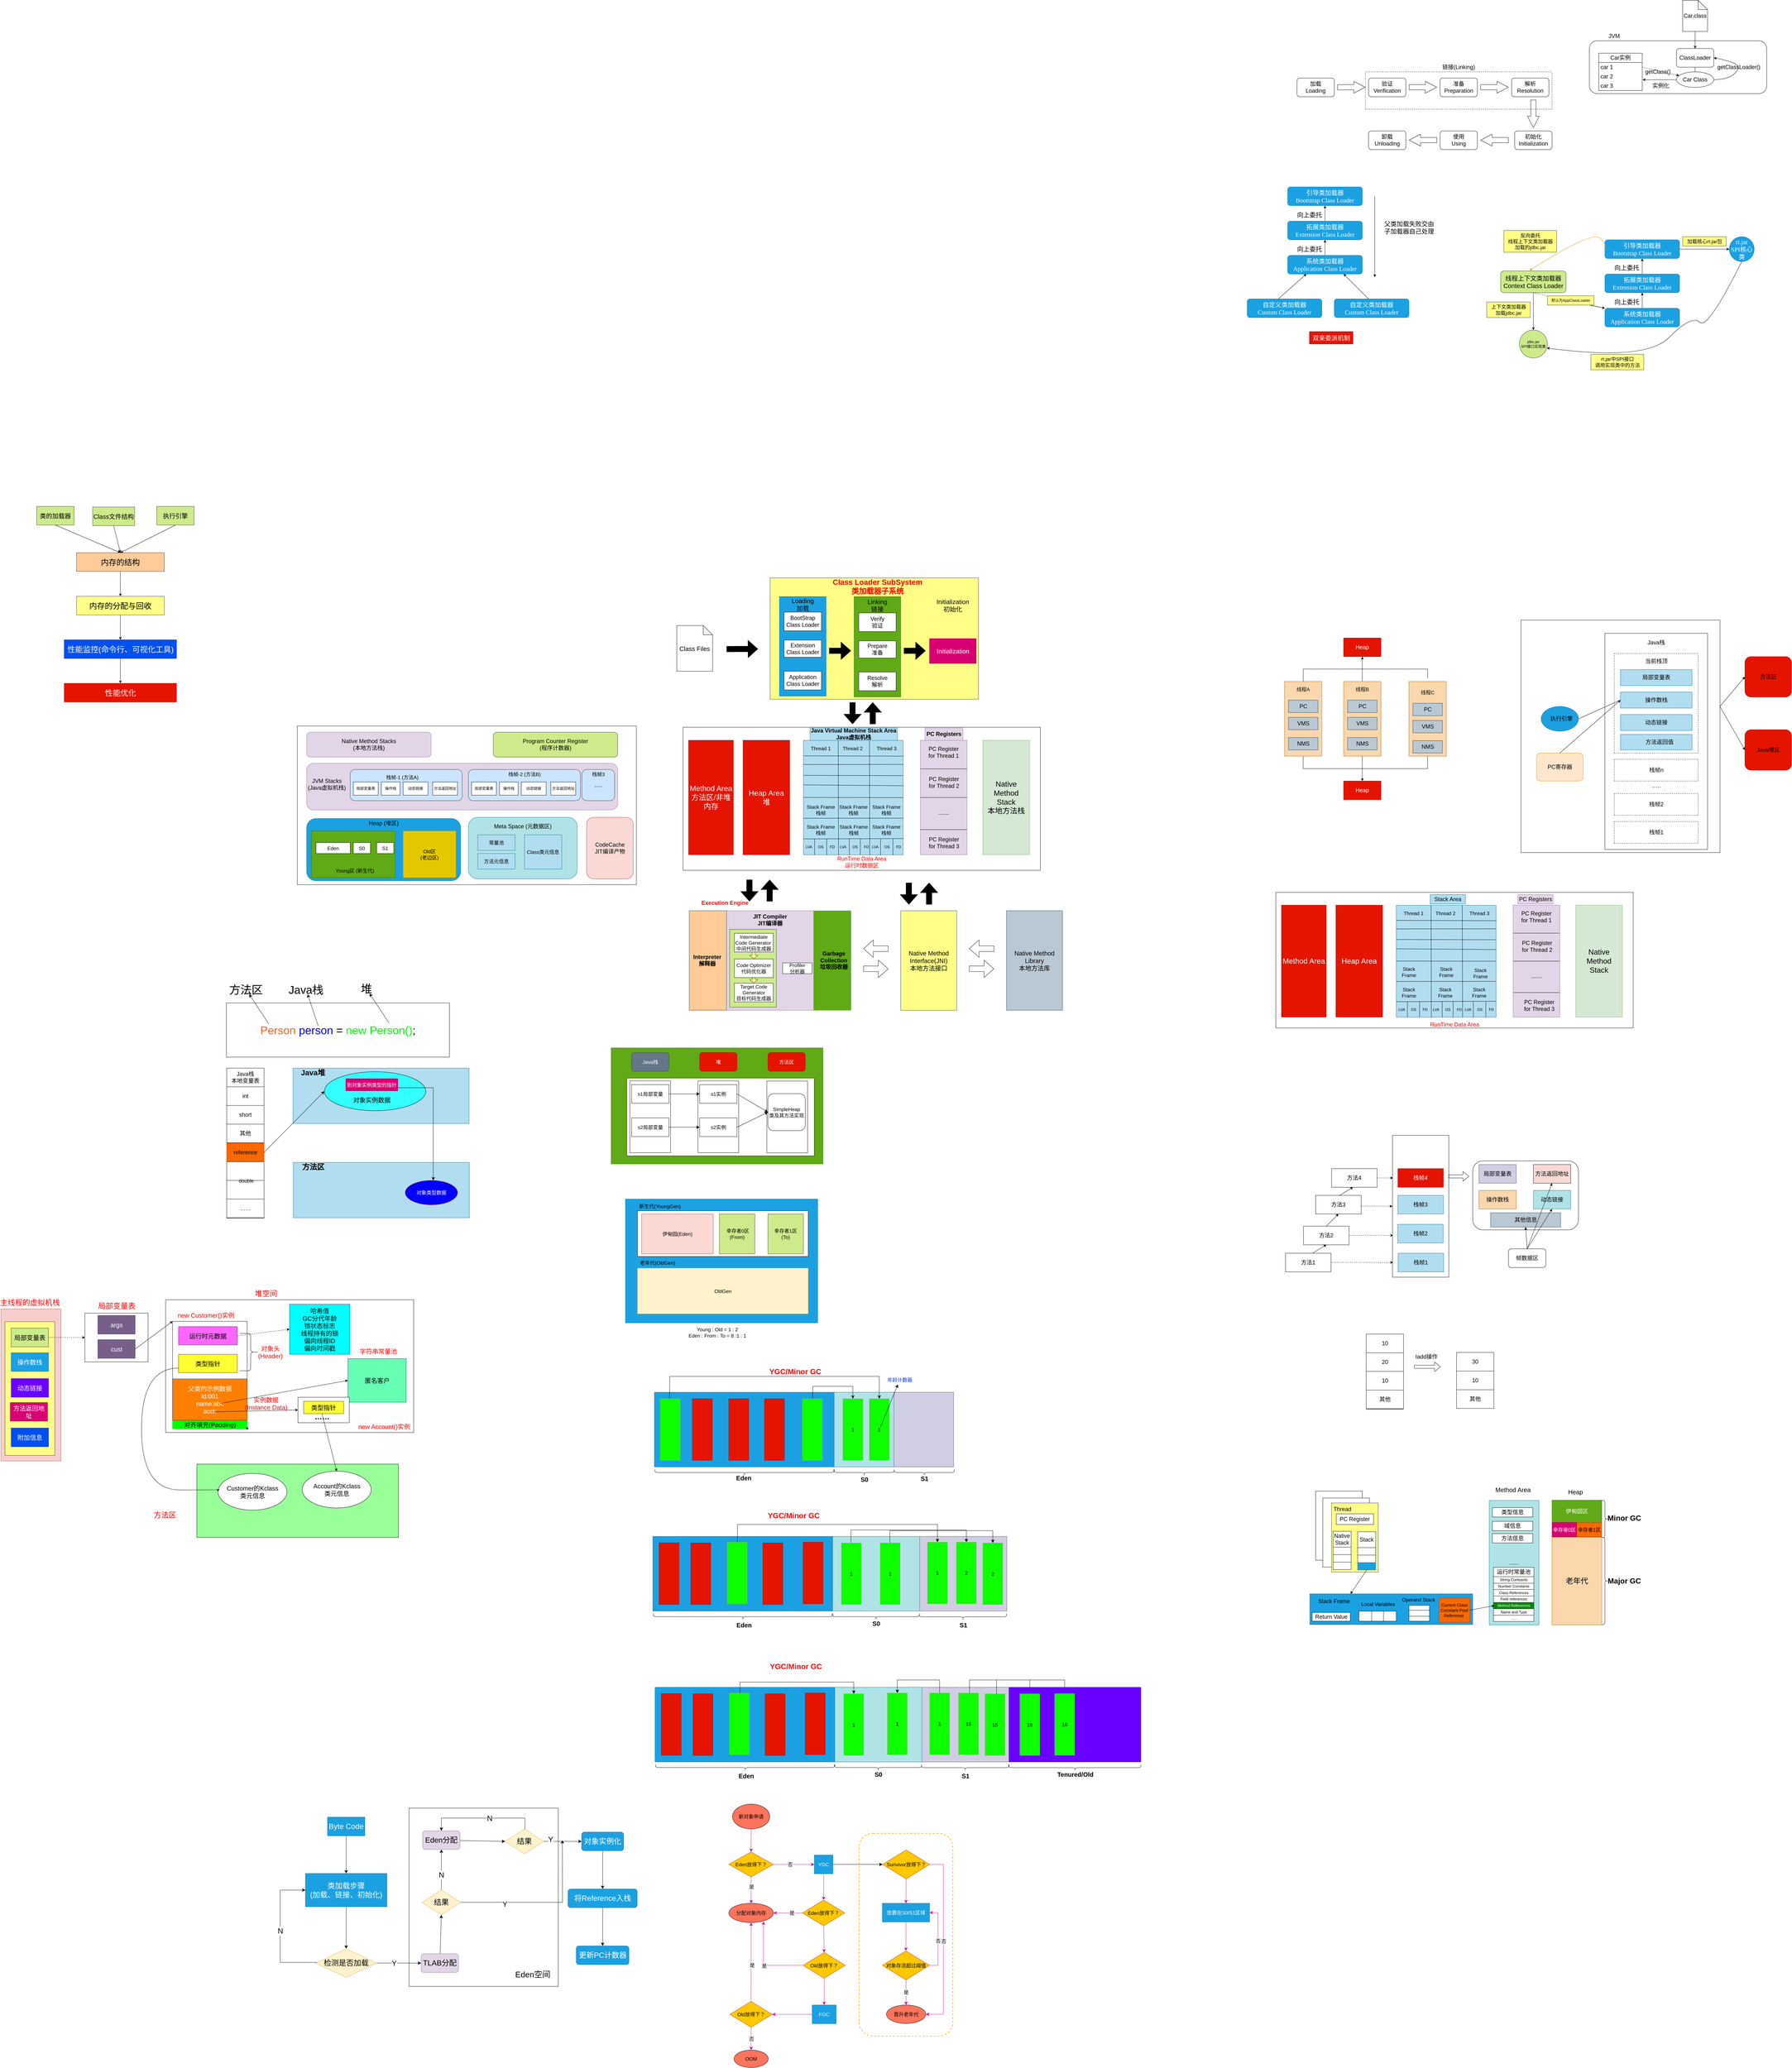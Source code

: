 <mxfile version="21.5.0" type="device">
  <diagram id="nsiknEvuRhdYDxsfpz9S" name="第 1 页">
    <mxGraphModel dx="5619" dy="1171" grid="0" gridSize="10" guides="1" tooltips="1" connect="1" arrows="1" fold="1" page="0" pageScale="1" pageWidth="827" pageHeight="1169" math="0" shadow="0">
      <root>
        <mxCell id="0" />
        <mxCell id="1" parent="0" />
        <mxCell id="wrJWpB6RpRhWQYQI1ePP-24" value="" style="rounded=0;whiteSpace=wrap;html=1;" parent="1" vertex="1">
          <mxGeometry x="-3617.5" y="4067.5" width="797.5" height="427" as="geometry" />
        </mxCell>
        <mxCell id="wrJWpB6RpRhWQYQI1ePP-26" value="" style="rounded=0;whiteSpace=wrap;html=1;" parent="1" vertex="1">
          <mxGeometry x="-3595.25" y="4137" width="240" height="345" as="geometry" />
        </mxCell>
        <mxCell id="wrJWpB6RpRhWQYQI1ePP-42" value="对齐填充(Padding)" style="rounded=0;whiteSpace=wrap;html=1;strokeColor=#33FF33;fillColor=#00FF00;fontSize=20;" parent="1" vertex="1">
          <mxGeometry x="-3595.25" y="4455" width="240" height="28" as="geometry" />
        </mxCell>
        <mxCell id="6Yt1rtVjrM3vKL5raYca-27" value="" style="rounded=0;whiteSpace=wrap;html=1;fontSize=16;fillColor=#b1ddf0;strokeColor=#10739e;" parent="1" vertex="1">
          <mxGeometry x="-3208" y="3323" width="566" height="178" as="geometry" />
        </mxCell>
        <mxCell id="6Yt1rtVjrM3vKL5raYca-34" value="" style="rounded=0;whiteSpace=wrap;html=1;fontSize=16;fillColor=#b1ddf0;strokeColor=#10739e;" parent="1" vertex="1">
          <mxGeometry x="-3207" y="3626" width="566" height="178" as="geometry" />
        </mxCell>
        <mxCell id="6Yt1rtVjrM3vKL5raYca-1" value="&lt;font color=&quot;#ff621f&quot;&gt;Person&lt;/font&gt; &lt;font color=&quot;#0000ff&quot;&gt;person&lt;/font&gt; = &lt;font color=&quot;#00ff00&quot;&gt;new Person()&lt;/font&gt;;" style="rounded=0;whiteSpace=wrap;html=1;fontSize=36;" parent="1" vertex="1">
          <mxGeometry x="-3422" y="3113.5" width="717" height="174" as="geometry" />
        </mxCell>
        <mxCell id="oeouonXEyU5cf7mrvvSy-36" value="" style="rounded=0;whiteSpace=wrap;html=1;fontSize=16;" parent="1" vertex="1">
          <mxGeometry x="-2835" y="5702" width="480" height="573" as="geometry" />
        </mxCell>
        <mxCell id="wyZtMHO0N7I42RjSCUUZ-32" value="" style="rounded=1;whiteSpace=wrap;html=1;fontSize=16;dashed=1;strokeWidth=2;perimeterSpacing=2;strokeColor=#ffae00;" parent="1" vertex="1">
          <mxGeometry x="-1388" y="5783" width="301.5" height="652" as="geometry" />
        </mxCell>
        <mxCell id="iI17LlE7JMeTwACNIrZm-35" value="" style="rounded=0;whiteSpace=wrap;html=1;fontSize=16;fillColor=#d0cee2;strokeColor=#56517e;" parent="1" vertex="1">
          <mxGeometry x="-1193" y="4828.5" width="280" height="240" as="geometry" />
        </mxCell>
        <mxCell id="iI17LlE7JMeTwACNIrZm-7" value="" style="rounded=0;whiteSpace=wrap;html=1;fontSize=16;fillColor=#b0e3e6;strokeColor=#0e8088;" parent="1" vertex="1">
          <mxGeometry x="-1468" y="4365" width="192" height="240" as="geometry" />
        </mxCell>
        <mxCell id="hTqppZGA9ty9d_bOrurl-11" value="" style="rounded=0;whiteSpace=wrap;html=1;fontSize=16;fillColor=#1ba1e2;fontColor=#ffffff;strokeColor=#006EAF;" parent="1" vertex="1">
          <mxGeometry x="-2139" y="3744" width="618" height="398" as="geometry" />
        </mxCell>
        <mxCell id="4cLSxJWqh6KPIbDrgFZp-84" value="......" style="rounded=0;whiteSpace=wrap;html=1;fontSize=18;fillColor=#b0e3e6;strokeColor=#0e8088;" parent="1" vertex="1">
          <mxGeometry x="638" y="4713" width="160" height="400" as="geometry" />
        </mxCell>
        <mxCell id="Zic-ik27RgEpbCMJ3AEU-66" value="" style="rounded=0;whiteSpace=wrap;html=1;fontSize=18;fillColor=#fad7ac;strokeColor=#b46504;" parent="1" vertex="1">
          <mxGeometry x="-20" y="2080" width="120" height="240" as="geometry" />
        </mxCell>
        <mxCell id="q3HSTzkUbEIsYfbMXOlO-1" value="加载&lt;br style=&quot;font-size: 18px;&quot;&gt;Loading" style="rounded=1;whiteSpace=wrap;html=1;fontSize=18;labelBackgroundColor=none;" parent="1" vertex="1">
          <mxGeometry x="20" y="140" width="120" height="60" as="geometry" />
        </mxCell>
        <mxCell id="q3HSTzkUbEIsYfbMXOlO-4" value="" style="shape=flexArrow;endArrow=classic;html=1;rounded=0;fontSize=18;width=17;endSize=11.93;labelBackgroundColor=none;fontColor=default;" parent="1" edge="1">
          <mxGeometry width="50" height="50" relative="1" as="geometry">
            <mxPoint x="150" y="169.5" as="sourcePoint" />
            <mxPoint x="240" y="169.5" as="targetPoint" />
          </mxGeometry>
        </mxCell>
        <mxCell id="q3HSTzkUbEIsYfbMXOlO-5" value="验证&lt;br&gt;Verification" style="rounded=1;whiteSpace=wrap;html=1;fontSize=18;labelBackgroundColor=none;" parent="1" vertex="1">
          <mxGeometry x="250" y="140" width="120" height="60" as="geometry" />
        </mxCell>
        <mxCell id="q3HSTzkUbEIsYfbMXOlO-6" value="" style="shape=flexArrow;endArrow=classic;html=1;rounded=0;fontSize=18;width=17;endSize=11.93;labelBackgroundColor=none;fontColor=default;" parent="1" edge="1">
          <mxGeometry width="50" height="50" relative="1" as="geometry">
            <mxPoint x="380" y="169.5" as="sourcePoint" />
            <mxPoint x="470" y="169.5" as="targetPoint" />
          </mxGeometry>
        </mxCell>
        <mxCell id="q3HSTzkUbEIsYfbMXOlO-7" value="" style="shape=flexArrow;endArrow=classic;html=1;rounded=0;fontSize=18;width=17;endSize=11.93;labelBackgroundColor=none;fontColor=default;" parent="1" edge="1">
          <mxGeometry width="50" height="50" relative="1" as="geometry">
            <mxPoint x="610" y="169.5" as="sourcePoint" />
            <mxPoint x="700" y="169.5" as="targetPoint" />
          </mxGeometry>
        </mxCell>
        <mxCell id="q3HSTzkUbEIsYfbMXOlO-8" value="" style="shape=flexArrow;endArrow=classic;html=1;rounded=0;fontSize=18;width=17;endSize=11.93;labelBackgroundColor=none;fontColor=default;" parent="1" edge="1">
          <mxGeometry x="-0.556" y="-70" width="50" height="50" relative="1" as="geometry">
            <mxPoint x="780" y="210" as="sourcePoint" />
            <mxPoint x="780" y="300" as="targetPoint" />
            <mxPoint as="offset" />
          </mxGeometry>
        </mxCell>
        <mxCell id="q3HSTzkUbEIsYfbMXOlO-10" value="准备&lt;br&gt;Preparation" style="rounded=1;whiteSpace=wrap;html=1;fontSize=18;labelBackgroundColor=none;" parent="1" vertex="1">
          <mxGeometry x="480" y="140" width="120" height="60" as="geometry" />
        </mxCell>
        <mxCell id="q3HSTzkUbEIsYfbMXOlO-12" value="解析&lt;br&gt;Resolution" style="rounded=1;whiteSpace=wrap;html=1;fontSize=18;labelBackgroundColor=none;" parent="1" vertex="1">
          <mxGeometry x="710" y="140" width="120" height="60" as="geometry" />
        </mxCell>
        <mxCell id="q3HSTzkUbEIsYfbMXOlO-13" value="初始化&lt;br&gt;Initialization" style="rounded=1;whiteSpace=wrap;html=1;fontSize=18;labelBackgroundColor=none;" parent="1" vertex="1">
          <mxGeometry x="720" y="310" width="120" height="60" as="geometry" />
        </mxCell>
        <mxCell id="q3HSTzkUbEIsYfbMXOlO-14" value="" style="endArrow=none;dashed=1;html=1;rounded=0;fontSize=18;labelBackgroundColor=none;fontColor=default;" parent="1" edge="1">
          <mxGeometry x="0.429" y="-20" width="50" height="50" relative="1" as="geometry">
            <mxPoint x="240" y="240" as="sourcePoint" />
            <mxPoint x="240" y="120" as="targetPoint" />
            <mxPoint as="offset" />
          </mxGeometry>
        </mxCell>
        <mxCell id="q3HSTzkUbEIsYfbMXOlO-15" value="" style="endArrow=none;dashed=1;html=1;rounded=0;fontSize=18;labelBackgroundColor=none;fontColor=default;" parent="1" edge="1">
          <mxGeometry x="0.429" y="-20" width="50" height="50" relative="1" as="geometry">
            <mxPoint x="840" y="240" as="sourcePoint" />
            <mxPoint x="840" y="120" as="targetPoint" />
            <mxPoint as="offset" />
          </mxGeometry>
        </mxCell>
        <mxCell id="q3HSTzkUbEIsYfbMXOlO-16" value="" style="endArrow=none;dashed=1;html=1;rounded=0;fontSize=18;labelBackgroundColor=none;fontColor=default;" parent="1" edge="1">
          <mxGeometry width="50" height="50" relative="1" as="geometry">
            <mxPoint x="240" y="120" as="sourcePoint" />
            <mxPoint x="840" y="120" as="targetPoint" />
          </mxGeometry>
        </mxCell>
        <mxCell id="q3HSTzkUbEIsYfbMXOlO-17" value="" style="endArrow=none;dashed=1;html=1;rounded=0;fontSize=18;labelBackgroundColor=none;fontColor=default;" parent="1" edge="1">
          <mxGeometry width="50" height="50" relative="1" as="geometry">
            <mxPoint x="240" y="240" as="sourcePoint" />
            <mxPoint x="840" y="240" as="targetPoint" />
          </mxGeometry>
        </mxCell>
        <mxCell id="q3HSTzkUbEIsYfbMXOlO-18" value="链接(Linking)" style="text;html=1;strokeColor=none;fillColor=none;align=center;verticalAlign=middle;whiteSpace=wrap;rounded=0;fontSize=18;labelBackgroundColor=none;" parent="1" vertex="1">
          <mxGeometry x="480" y="90" width="120" height="30" as="geometry" />
        </mxCell>
        <mxCell id="q3HSTzkUbEIsYfbMXOlO-19" value="" style="shape=flexArrow;endArrow=classic;html=1;rounded=0;fontSize=18;width=17;endSize=11.93;labelBackgroundColor=none;fontColor=default;" parent="1" edge="1">
          <mxGeometry width="50" height="50" relative="1" as="geometry">
            <mxPoint x="700" y="339.5" as="sourcePoint" />
            <mxPoint x="610" y="339.5" as="targetPoint" />
          </mxGeometry>
        </mxCell>
        <mxCell id="q3HSTzkUbEIsYfbMXOlO-20" value="使用&lt;br&gt;Using" style="rounded=1;whiteSpace=wrap;html=1;fontSize=18;labelBackgroundColor=none;" parent="1" vertex="1">
          <mxGeometry x="480" y="310" width="120" height="60" as="geometry" />
        </mxCell>
        <mxCell id="q3HSTzkUbEIsYfbMXOlO-21" value="" style="shape=flexArrow;endArrow=classic;html=1;rounded=0;fontSize=18;width=17;endSize=11.93;labelBackgroundColor=none;fontColor=default;" parent="1" edge="1">
          <mxGeometry width="50" height="50" relative="1" as="geometry">
            <mxPoint x="470" y="339.5" as="sourcePoint" />
            <mxPoint x="380" y="339.5" as="targetPoint" />
          </mxGeometry>
        </mxCell>
        <mxCell id="q3HSTzkUbEIsYfbMXOlO-22" value="卸载&lt;br&gt;Unloading" style="rounded=1;whiteSpace=wrap;html=1;fontSize=18;labelBackgroundColor=none;" parent="1" vertex="1">
          <mxGeometry x="250" y="310" width="120" height="60" as="geometry" />
        </mxCell>
        <mxCell id="q3HSTzkUbEIsYfbMXOlO-23" value="" style="rounded=1;whiteSpace=wrap;html=1;fontSize=18;labelBackgroundColor=none;" parent="1" vertex="1">
          <mxGeometry x="960" y="20" width="570" height="170" as="geometry" />
        </mxCell>
        <mxCell id="q3HSTzkUbEIsYfbMXOlO-24" value="JVM" style="text;html=1;strokeColor=none;fillColor=none;align=center;verticalAlign=middle;whiteSpace=wrap;rounded=0;fontSize=18;labelBackgroundColor=none;" parent="1" vertex="1">
          <mxGeometry x="1010" y="-10" width="60" height="30" as="geometry" />
        </mxCell>
        <mxCell id="q3HSTzkUbEIsYfbMXOlO-26" value="Car实例" style="swimlane;fontStyle=0;childLayout=stackLayout;horizontal=1;startSize=30;horizontalStack=0;resizeParent=1;resizeParentMax=0;resizeLast=0;collapsible=1;marginBottom=0;whiteSpace=wrap;html=1;fontSize=18;labelBackgroundColor=none;" parent="1" vertex="1">
          <mxGeometry x="990" y="60" width="140" height="120" as="geometry" />
        </mxCell>
        <mxCell id="q3HSTzkUbEIsYfbMXOlO-27" value="car 1" style="text;strokeColor=none;fillColor=none;align=left;verticalAlign=middle;spacingLeft=4;spacingRight=4;overflow=hidden;points=[[0,0.5],[1,0.5]];portConstraint=eastwest;rotatable=0;whiteSpace=wrap;html=1;fontSize=18;labelBackgroundColor=none;" parent="q3HSTzkUbEIsYfbMXOlO-26" vertex="1">
          <mxGeometry y="30" width="140" height="30" as="geometry" />
        </mxCell>
        <mxCell id="q3HSTzkUbEIsYfbMXOlO-28" value="car 2" style="text;strokeColor=none;fillColor=none;align=left;verticalAlign=middle;spacingLeft=4;spacingRight=4;overflow=hidden;points=[[0,0.5],[1,0.5]];portConstraint=eastwest;rotatable=0;whiteSpace=wrap;html=1;fontSize=18;labelBackgroundColor=none;" parent="q3HSTzkUbEIsYfbMXOlO-26" vertex="1">
          <mxGeometry y="60" width="140" height="30" as="geometry" />
        </mxCell>
        <mxCell id="q3HSTzkUbEIsYfbMXOlO-29" value="car 3" style="text;strokeColor=none;fillColor=none;align=left;verticalAlign=middle;spacingLeft=4;spacingRight=4;overflow=hidden;points=[[0,0.5],[1,0.5]];portConstraint=eastwest;rotatable=0;whiteSpace=wrap;html=1;fontSize=18;labelBackgroundColor=none;" parent="q3HSTzkUbEIsYfbMXOlO-26" vertex="1">
          <mxGeometry y="90" width="140" height="30" as="geometry" />
        </mxCell>
        <mxCell id="q3HSTzkUbEIsYfbMXOlO-34" value="" style="edgeStyle=orthogonalEdgeStyle;rounded=0;orthogonalLoop=1;jettySize=auto;html=1;fontSize=18;fontColor=default;labelBackgroundColor=none;" parent="1" source="q3HSTzkUbEIsYfbMXOlO-30" edge="1">
          <mxGeometry relative="1" as="geometry">
            <mxPoint x="1300" y="120" as="targetPoint" />
          </mxGeometry>
        </mxCell>
        <mxCell id="q3HSTzkUbEIsYfbMXOlO-30" value="ClassLoader" style="rounded=1;whiteSpace=wrap;html=1;fontSize=18;labelBackgroundColor=none;" parent="1" vertex="1">
          <mxGeometry x="1240" y="45" width="120" height="60" as="geometry" />
        </mxCell>
        <mxCell id="q3HSTzkUbEIsYfbMXOlO-32" value="" style="edgeStyle=orthogonalEdgeStyle;rounded=0;orthogonalLoop=1;jettySize=auto;html=1;fontSize=18;fontColor=default;labelBackgroundColor=none;" parent="1" source="q3HSTzkUbEIsYfbMXOlO-31" target="q3HSTzkUbEIsYfbMXOlO-30" edge="1">
          <mxGeometry relative="1" as="geometry" />
        </mxCell>
        <mxCell id="q3HSTzkUbEIsYfbMXOlO-31" value="Car.class" style="shape=note;whiteSpace=wrap;html=1;backgroundOutline=1;darkOpacity=0.05;fontSize=18;labelBackgroundColor=none;" parent="1" vertex="1">
          <mxGeometry x="1260" y="-110" width="80" height="100" as="geometry" />
        </mxCell>
        <mxCell id="q3HSTzkUbEIsYfbMXOlO-35" value="Car Class" style="ellipse;whiteSpace=wrap;html=1;fontSize=18;labelBackgroundColor=none;" parent="1" vertex="1">
          <mxGeometry x="1240" y="120" width="120" height="50" as="geometry" />
        </mxCell>
        <mxCell id="q3HSTzkUbEIsYfbMXOlO-37" value="" style="curved=1;endArrow=classic;html=1;rounded=0;fontSize=18;fontColor=default;entryX=1;entryY=0.5;entryDx=0;entryDy=0;labelBackgroundColor=none;" parent="1" target="q3HSTzkUbEIsYfbMXOlO-30" edge="1">
          <mxGeometry width="50" height="50" relative="1" as="geometry">
            <mxPoint x="1360" y="145" as="sourcePoint" />
            <mxPoint x="1410" y="95" as="targetPoint" />
            <Array as="points">
              <mxPoint x="1410" y="145" />
              <mxPoint x="1450" y="100" />
              <mxPoint x="1390" y="80" />
            </Array>
          </mxGeometry>
        </mxCell>
        <mxCell id="q3HSTzkUbEIsYfbMXOlO-38" value="getClassLoader()" style="edgeLabel;html=1;align=center;verticalAlign=middle;resizable=0;points=[];fontSize=18;labelBackgroundColor=none;" parent="q3HSTzkUbEIsYfbMXOlO-37" vertex="1" connectable="0">
          <mxGeometry x="0.04" y="2" relative="1" as="geometry">
            <mxPoint x="-6" y="3" as="offset" />
          </mxGeometry>
        </mxCell>
        <mxCell id="q3HSTzkUbEIsYfbMXOlO-41" value="" style="endArrow=none;dashed=1;html=1;rounded=0;fontSize=18;fontColor=default;labelBackgroundColor=none;" parent="1" target="q3HSTzkUbEIsYfbMXOlO-35" edge="1">
          <mxGeometry width="50" height="50" relative="1" as="geometry">
            <mxPoint x="1130" y="105" as="sourcePoint" />
            <mxPoint x="1180" y="55" as="targetPoint" />
          </mxGeometry>
        </mxCell>
        <mxCell id="q3HSTzkUbEIsYfbMXOlO-43" value="getClass()" style="edgeLabel;html=1;align=center;verticalAlign=middle;resizable=0;points=[];fontSize=18;labelBackgroundColor=none;" parent="q3HSTzkUbEIsYfbMXOlO-41" vertex="1" connectable="0">
          <mxGeometry x="-0.335" y="-1" relative="1" as="geometry">
            <mxPoint x="11" y="5" as="offset" />
          </mxGeometry>
        </mxCell>
        <mxCell id="q3HSTzkUbEIsYfbMXOlO-42" value="" style="endArrow=classic;html=1;rounded=0;fontSize=18;fontColor=default;labelBackgroundColor=none;" parent="1" target="q3HSTzkUbEIsYfbMXOlO-35" edge="1">
          <mxGeometry width="50" height="50" relative="1" as="geometry">
            <mxPoint x="1240" y="130" as="sourcePoint" />
            <mxPoint x="1250" y="120" as="targetPoint" />
          </mxGeometry>
        </mxCell>
        <mxCell id="q3HSTzkUbEIsYfbMXOlO-44" value="" style="endArrow=classic;html=1;rounded=0;fontSize=18;fontColor=default;entryX=1.009;entryY=-0.153;entryDx=0;entryDy=0;entryPerimeter=0;exitX=0;exitY=0.5;exitDx=0;exitDy=0;labelBackgroundColor=none;" parent="1" source="q3HSTzkUbEIsYfbMXOlO-35" target="q3HSTzkUbEIsYfbMXOlO-29" edge="1">
          <mxGeometry width="50" height="50" relative="1" as="geometry">
            <mxPoint x="1370" y="220" as="sourcePoint" />
            <mxPoint x="1420" y="170" as="targetPoint" />
          </mxGeometry>
        </mxCell>
        <mxCell id="q3HSTzkUbEIsYfbMXOlO-45" value="实例化" style="text;html=1;strokeColor=none;fillColor=none;align=center;verticalAlign=middle;whiteSpace=wrap;rounded=0;fontSize=18;labelBackgroundColor=none;" parent="1" vertex="1">
          <mxGeometry x="1160" y="150" width="60" height="30" as="geometry" />
        </mxCell>
        <mxCell id="Pcf4jafzZw21lOFqxvdr-1" value="引导类加载器&lt;br&gt;Bootstrap Class Loader" style="rounded=1;whiteSpace=wrap;html=1;hachureGap=4;fontFamily=Jetbranis Moon;fontSize=20;labelBackgroundColor=none;fillColor=#1ba1e2;fontColor=#ffffff;strokeColor=#006EAF;" parent="1" vertex="1">
          <mxGeometry x="-10" y="490" width="240" height="60" as="geometry" />
        </mxCell>
        <mxCell id="Pcf4jafzZw21lOFqxvdr-9" value="" style="edgeStyle=orthogonalEdgeStyle;rounded=0;hachureGap=4;orthogonalLoop=1;jettySize=auto;html=1;fontFamily=Architects Daughter;fontSource=https%3A%2F%2Ffonts.googleapis.com%2Fcss%3Ffamily%3DArchitects%2BDaughter;fontSize=16;labelBackgroundColor=none;fontColor=default;" parent="1" source="Pcf4jafzZw21lOFqxvdr-2" target="Pcf4jafzZw21lOFqxvdr-1" edge="1">
          <mxGeometry relative="1" as="geometry" />
        </mxCell>
        <mxCell id="Pcf4jafzZw21lOFqxvdr-2" value="拓展类加载器&lt;br&gt;Extension Class Loader" style="rounded=1;whiteSpace=wrap;html=1;hachureGap=4;fontFamily=Jetbranis Moon;fontSize=20;labelBackgroundColor=none;fillColor=#1ba1e2;fontColor=#ffffff;strokeColor=#006EAF;" parent="1" vertex="1">
          <mxGeometry x="-10" y="600" width="240" height="60" as="geometry" />
        </mxCell>
        <mxCell id="Pcf4jafzZw21lOFqxvdr-10" value="" style="edgeStyle=orthogonalEdgeStyle;rounded=0;hachureGap=4;orthogonalLoop=1;jettySize=auto;html=1;fontFamily=Architects Daughter;fontSource=https%3A%2F%2Ffonts.googleapis.com%2Fcss%3Ffamily%3DArchitects%2BDaughter;fontSize=16;labelBackgroundColor=none;fontColor=default;" parent="1" source="Pcf4jafzZw21lOFqxvdr-3" target="Pcf4jafzZw21lOFqxvdr-2" edge="1">
          <mxGeometry relative="1" as="geometry" />
        </mxCell>
        <mxCell id="Pcf4jafzZw21lOFqxvdr-3" value="系统类加载器&lt;br&gt;Application Class Loader" style="rounded=1;whiteSpace=wrap;html=1;hachureGap=4;fontFamily=Jetbranis Moon;fontSize=20;labelBackgroundColor=none;fillColor=#1ba1e2;fontColor=#ffffff;strokeColor=#006EAF;" parent="1" vertex="1">
          <mxGeometry x="-10" y="710" width="240" height="60" as="geometry" />
        </mxCell>
        <mxCell id="Pcf4jafzZw21lOFqxvdr-4" value="自定义类加载器&lt;br&gt;Custom Class Loader" style="rounded=1;whiteSpace=wrap;html=1;hachureGap=4;fontFamily=Jetbranis Moon;fontSize=20;labelBackgroundColor=none;fillColor=#1ba1e2;fontColor=#ffffff;strokeColor=#006EAF;" parent="1" vertex="1">
          <mxGeometry x="-140" y="850" width="240" height="60" as="geometry" />
        </mxCell>
        <mxCell id="Pcf4jafzZw21lOFqxvdr-5" value="自定义类加载器&lt;br&gt;Custom Class Loader" style="rounded=1;whiteSpace=wrap;html=1;hachureGap=4;fontFamily=Jetbranis Moon;fontSize=20;labelBackgroundColor=none;fillColor=#1ba1e2;fontColor=#ffffff;strokeColor=#006EAF;" parent="1" vertex="1">
          <mxGeometry x="140" y="850" width="240" height="60" as="geometry" />
        </mxCell>
        <mxCell id="Pcf4jafzZw21lOFqxvdr-11" value="向上委托" style="text;html=1;align=center;verticalAlign=middle;resizable=0;points=[];autosize=1;strokeColor=none;fillColor=none;fontSize=20;fontFamily=Architects Daughter;labelBackgroundColor=none;" parent="1" vertex="1">
          <mxGeometry x="10" y="560" width="100" height="40" as="geometry" />
        </mxCell>
        <mxCell id="Pcf4jafzZw21lOFqxvdr-12" value="向上委托" style="text;html=1;align=center;verticalAlign=middle;resizable=0;points=[];autosize=1;strokeColor=none;fillColor=none;fontSize=20;fontFamily=Architects Daughter;labelBackgroundColor=none;" parent="1" vertex="1">
          <mxGeometry x="10" y="670" width="100" height="40" as="geometry" />
        </mxCell>
        <mxCell id="Pcf4jafzZw21lOFqxvdr-13" value="" style="endArrow=classic;html=1;rounded=0;hachureGap=4;fontFamily=Architects Daughter;fontSource=https%3A%2F%2Ffonts.googleapis.com%2Fcss%3Ffamily%3DArchitects%2BDaughter;fontSize=16;entryX=0.25;entryY=1;entryDx=0;entryDy=0;labelBackgroundColor=none;fontColor=default;" parent="1" target="Pcf4jafzZw21lOFqxvdr-3" edge="1">
          <mxGeometry width="50" height="50" relative="1" as="geometry">
            <mxPoint x="-40" y="850" as="sourcePoint" />
            <mxPoint x="10" y="800" as="targetPoint" />
          </mxGeometry>
        </mxCell>
        <mxCell id="Pcf4jafzZw21lOFqxvdr-14" value="" style="endArrow=classic;html=1;rounded=0;hachureGap=4;fontFamily=Architects Daughter;fontSource=https%3A%2F%2Ffonts.googleapis.com%2Fcss%3Ffamily%3DArchitects%2BDaughter;fontSize=16;entryX=0.75;entryY=1;entryDx=0;entryDy=0;labelBackgroundColor=none;fontColor=default;" parent="1" target="Pcf4jafzZw21lOFqxvdr-3" edge="1">
          <mxGeometry width="50" height="50" relative="1" as="geometry">
            <mxPoint x="250" y="850" as="sourcePoint" />
            <mxPoint x="300" y="800" as="targetPoint" />
          </mxGeometry>
        </mxCell>
        <mxCell id="Pcf4jafzZw21lOFqxvdr-15" value="" style="endArrow=classic;html=1;rounded=0;hachureGap=4;fontFamily=Architects Daughter;fontSource=https%3A%2F%2Ffonts.googleapis.com%2Fcss%3Ffamily%3DArchitects%2BDaughter;fontSize=16;labelBackgroundColor=none;fontColor=default;" parent="1" edge="1">
          <mxGeometry width="50" height="50" relative="1" as="geometry">
            <mxPoint x="270" y="520" as="sourcePoint" />
            <mxPoint x="270" y="780" as="targetPoint" />
          </mxGeometry>
        </mxCell>
        <mxCell id="Pcf4jafzZw21lOFqxvdr-16" value="父类加载失败交由&lt;br&gt;子加载器自己处理" style="text;html=1;align=center;verticalAlign=middle;resizable=0;points=[];autosize=1;strokeColor=none;fillColor=none;fontSize=20;fontFamily=Jetbranis Moon;labelBackgroundColor=none;" parent="1" vertex="1">
          <mxGeometry x="290" y="590" width="180" height="60" as="geometry" />
        </mxCell>
        <mxCell id="Pcf4jafzZw21lOFqxvdr-17" value="双亲委派机制" style="text;html=1;align=center;verticalAlign=middle;resizable=0;points=[];autosize=1;strokeColor=#B20000;fillColor=#e51400;fontColor=#ffffff;fontSize=20;" parent="1" vertex="1">
          <mxGeometry x="60" y="955" width="140" height="40" as="geometry" />
        </mxCell>
        <mxCell id="Pcf4jafzZw21lOFqxvdr-18" value="线程上下文类加载器&lt;br&gt;Context Class Loader&lt;br&gt;" style="rounded=1;whiteSpace=wrap;html=1;fontSize=20;fillColor=#cdeb8b;strokeColor=#36393d;" parent="1" vertex="1">
          <mxGeometry x="675" y="760" width="210" height="70" as="geometry" />
        </mxCell>
        <mxCell id="Pcf4jafzZw21lOFqxvdr-33" value="" style="edgeStyle=orthogonalEdgeStyle;rounded=0;orthogonalLoop=1;jettySize=auto;html=1;" parent="1" source="Pcf4jafzZw21lOFqxvdr-20" target="Pcf4jafzZw21lOFqxvdr-32" edge="1">
          <mxGeometry relative="1" as="geometry" />
        </mxCell>
        <mxCell id="Pcf4jafzZw21lOFqxvdr-20" value="引导类加载器&lt;br&gt;Bootstrap Class Loader" style="rounded=1;whiteSpace=wrap;html=1;hachureGap=4;fontFamily=Jetbranis Moon;fontSize=20;labelBackgroundColor=none;fillColor=#1ba1e2;fontColor=#ffffff;strokeColor=#006EAF;" parent="1" vertex="1">
          <mxGeometry x="1010" y="660" width="240" height="60" as="geometry" />
        </mxCell>
        <mxCell id="Pcf4jafzZw21lOFqxvdr-21" value="" style="edgeStyle=orthogonalEdgeStyle;rounded=0;hachureGap=4;orthogonalLoop=1;jettySize=auto;html=1;fontFamily=Architects Daughter;fontSource=https%3A%2F%2Ffonts.googleapis.com%2Fcss%3Ffamily%3DArchitects%2BDaughter;fontSize=16;labelBackgroundColor=none;fontColor=default;" parent="1" source="Pcf4jafzZw21lOFqxvdr-22" target="Pcf4jafzZw21lOFqxvdr-20" edge="1">
          <mxGeometry relative="1" as="geometry" />
        </mxCell>
        <mxCell id="Pcf4jafzZw21lOFqxvdr-22" value="拓展类加载器&lt;br&gt;Extension Class Loader" style="rounded=1;whiteSpace=wrap;html=1;hachureGap=4;fontFamily=Jetbranis Moon;fontSize=20;labelBackgroundColor=none;fillColor=#1ba1e2;fontColor=#ffffff;strokeColor=#006EAF;" parent="1" vertex="1">
          <mxGeometry x="1010" y="770" width="240" height="60" as="geometry" />
        </mxCell>
        <mxCell id="Pcf4jafzZw21lOFqxvdr-23" value="" style="edgeStyle=orthogonalEdgeStyle;rounded=0;hachureGap=4;orthogonalLoop=1;jettySize=auto;html=1;fontFamily=Architects Daughter;fontSource=https%3A%2F%2Ffonts.googleapis.com%2Fcss%3Ffamily%3DArchitects%2BDaughter;fontSize=16;labelBackgroundColor=none;fontColor=default;" parent="1" source="Pcf4jafzZw21lOFqxvdr-24" target="Pcf4jafzZw21lOFqxvdr-22" edge="1">
          <mxGeometry relative="1" as="geometry" />
        </mxCell>
        <mxCell id="Pcf4jafzZw21lOFqxvdr-24" value="系统类加载器&lt;br&gt;Application Class Loader" style="rounded=1;whiteSpace=wrap;html=1;hachureGap=4;fontFamily=Jetbranis Moon;fontSize=20;labelBackgroundColor=none;fillColor=#1ba1e2;fontColor=#ffffff;strokeColor=#006EAF;" parent="1" vertex="1">
          <mxGeometry x="1010" y="880" width="240" height="60" as="geometry" />
        </mxCell>
        <mxCell id="Pcf4jafzZw21lOFqxvdr-25" value="向上委托" style="text;html=1;align=center;verticalAlign=middle;resizable=0;points=[];autosize=1;strokeColor=none;fillColor=none;fontSize=20;fontFamily=Architects Daughter;labelBackgroundColor=none;" parent="1" vertex="1">
          <mxGeometry x="1030" y="730" width="100" height="40" as="geometry" />
        </mxCell>
        <mxCell id="Pcf4jafzZw21lOFqxvdr-26" value="向上委托" style="text;html=1;align=center;verticalAlign=middle;resizable=0;points=[];autosize=1;strokeColor=none;fillColor=none;fontSize=20;fontFamily=Architects Daughter;labelBackgroundColor=none;" parent="1" vertex="1">
          <mxGeometry x="1030" y="840" width="100" height="40" as="geometry" />
        </mxCell>
        <mxCell id="Pcf4jafzZw21lOFqxvdr-27" value="" style="curved=1;endArrow=classic;html=1;rounded=0;entryX=0.443;entryY=-0.026;entryDx=0;entryDy=0;entryPerimeter=0;exitX=0;exitY=0.5;exitDx=0;exitDy=0;fillColor=#ffcd28;gradientColor=#ffa500;strokeColor=#d79b00;" parent="1" source="Pcf4jafzZw21lOFqxvdr-20" target="Pcf4jafzZw21lOFqxvdr-18" edge="1">
          <mxGeometry width="50" height="50" relative="1" as="geometry">
            <mxPoint x="970" y="680" as="sourcePoint" />
            <mxPoint x="840" y="660" as="targetPoint" />
            <Array as="points">
              <mxPoint x="1020" y="680" />
              <mxPoint x="970" y="630" />
            </Array>
          </mxGeometry>
        </mxCell>
        <mxCell id="Pcf4jafzZw21lOFqxvdr-28" value="反向委托&lt;br style=&quot;font-size: 16px;&quot;&gt;线程上下文类加载器&lt;br style=&quot;font-size: 16px;&quot;&gt;加载的jdbc.jar" style="text;html=1;align=center;verticalAlign=middle;resizable=0;points=[];autosize=1;strokeColor=#36393d;fillColor=#ffff88;fontSize=16;" parent="1" vertex="1">
          <mxGeometry x="685" y="630" width="170" height="70" as="geometry" />
        </mxCell>
        <mxCell id="Pcf4jafzZw21lOFqxvdr-29" value="jdbc.jar&lt;br&gt;SPI接口实现类" style="ellipse;whiteSpace=wrap;html=1;aspect=fixed;fillColor=#cdeb8b;strokeColor=#36393d;" parent="1" vertex="1">
          <mxGeometry x="735" y="950" width="90" height="90" as="geometry" />
        </mxCell>
        <mxCell id="Pcf4jafzZw21lOFqxvdr-30" value="" style="endArrow=classic;html=1;rounded=0;entryX=0.5;entryY=0;entryDx=0;entryDy=0;exitX=0.5;exitY=1;exitDx=0;exitDy=0;" parent="1" source="Pcf4jafzZw21lOFqxvdr-18" target="Pcf4jafzZw21lOFqxvdr-29" edge="1">
          <mxGeometry width="50" height="50" relative="1" as="geometry">
            <mxPoint x="770" y="830" as="sourcePoint" />
            <mxPoint x="820" y="780" as="targetPoint" />
          </mxGeometry>
        </mxCell>
        <mxCell id="Pcf4jafzZw21lOFqxvdr-31" value="上下文类加载器&lt;br style=&quot;font-size: 16px;&quot;&gt;加载jdbc.jar" style="text;html=1;align=center;verticalAlign=middle;resizable=0;points=[];autosize=1;strokeColor=#36393d;fillColor=#ffff88;fontSize=16;" parent="1" vertex="1">
          <mxGeometry x="630" y="860" width="140" height="50" as="geometry" />
        </mxCell>
        <mxCell id="Pcf4jafzZw21lOFqxvdr-32" value="rt.jar&lt;br&gt;SPI核心类" style="ellipse;whiteSpace=wrap;html=1;fontSize=20;fontFamily=Jetbranis Moon;fillColor=#1ba1e2;strokeColor=#006EAF;rounded=1;hachureGap=4;labelBackgroundColor=none;fontColor=#ffffff;" parent="1" vertex="1">
          <mxGeometry x="1410" y="650" width="80" height="80" as="geometry" />
        </mxCell>
        <mxCell id="Pcf4jafzZw21lOFqxvdr-34" value="加载核心rt.jar包" style="text;html=1;align=center;verticalAlign=middle;resizable=0;points=[];autosize=1;strokeColor=#36393d;fillColor=#ffff88;fontSize=16;" parent="1" vertex="1">
          <mxGeometry x="1260" y="650" width="140" height="30" as="geometry" />
        </mxCell>
        <mxCell id="Pcf4jafzZw21lOFqxvdr-35" value="" style="curved=1;endArrow=classic;html=1;rounded=0;exitX=0.5;exitY=1;exitDx=0;exitDy=0;entryX=0.98;entryY=0.642;entryDx=0;entryDy=0;entryPerimeter=0;" parent="1" source="Pcf4jafzZw21lOFqxvdr-32" target="Pcf4jafzZw21lOFqxvdr-29" edge="1">
          <mxGeometry width="50" height="50" relative="1" as="geometry">
            <mxPoint x="1290" y="950" as="sourcePoint" />
            <mxPoint x="1340" y="900" as="targetPoint" />
            <Array as="points">
              <mxPoint x="1340" y="950" />
              <mxPoint x="1290" y="900" />
              <mxPoint x="1140" y="1050" />
            </Array>
          </mxGeometry>
        </mxCell>
        <mxCell id="Pcf4jafzZw21lOFqxvdr-36" value="rt.jar中SPI接口&lt;br style=&quot;font-size: 16px;&quot;&gt;调用实现类中的方法" style="text;html=1;align=center;verticalAlign=middle;resizable=0;points=[];autosize=1;strokeColor=#36393d;fillColor=#ffff88;fontSize=16;" parent="1" vertex="1">
          <mxGeometry x="965" y="1028" width="170" height="50" as="geometry" />
        </mxCell>
        <mxCell id="Pcf4jafzZw21lOFqxvdr-37" value="" style="endArrow=none;dashed=1;html=1;rounded=0;entryX=0.5;entryY=1;entryDx=0;entryDy=0;exitX=0;exitY=0;exitDx=0;exitDy=0;" parent="1" source="Pcf4jafzZw21lOFqxvdr-24" target="Pcf4jafzZw21lOFqxvdr-18" edge="1">
          <mxGeometry width="50" height="50" relative="1" as="geometry">
            <mxPoint x="805" y="930" as="sourcePoint" />
            <mxPoint x="855" y="880" as="targetPoint" />
          </mxGeometry>
        </mxCell>
        <mxCell id="Pcf4jafzZw21lOFqxvdr-38" value="" style="endArrow=classic;html=1;rounded=0;entryX=0;entryY=0;entryDx=0;entryDy=0;" parent="1" target="Pcf4jafzZw21lOFqxvdr-24" edge="1">
          <mxGeometry width="50" height="50" relative="1" as="geometry">
            <mxPoint x="960" y="870" as="sourcePoint" />
            <mxPoint x="980" y="900" as="targetPoint" />
          </mxGeometry>
        </mxCell>
        <mxCell id="Pcf4jafzZw21lOFqxvdr-39" value="默认为AppClassLoader" style="text;html=1;align=center;verticalAlign=middle;resizable=0;points=[];autosize=1;strokeColor=#36393d;fillColor=#ffff88;fontSize=12;" parent="1" vertex="1">
          <mxGeometry x="825" y="840" width="150" height="30" as="geometry" />
        </mxCell>
        <mxCell id="Zic-ik27RgEpbCMJ3AEU-61" value="Heap" style="rounded=0;whiteSpace=wrap;html=1;fontSize=18;fillColor=#e51400;fontColor=#ffffff;strokeColor=#B20000;" parent="1" vertex="1">
          <mxGeometry x="170" y="1940" width="120" height="60" as="geometry" />
        </mxCell>
        <mxCell id="Zic-ik27RgEpbCMJ3AEU-62" value="PC" style="rounded=0;whiteSpace=wrap;html=1;fontSize=18;fillColor=#bac8d3;strokeColor=#23445d;" parent="1" vertex="1">
          <mxGeometry x="-7.5" y="2140" width="95" height="40" as="geometry" />
        </mxCell>
        <mxCell id="Zic-ik27RgEpbCMJ3AEU-63" value="Heap" style="rounded=0;whiteSpace=wrap;html=1;fontSize=18;fillColor=#e51400;fontColor=#ffffff;strokeColor=#B20000;" parent="1" vertex="1">
          <mxGeometry x="170" y="2400" width="120" height="60" as="geometry" />
        </mxCell>
        <mxCell id="Zic-ik27RgEpbCMJ3AEU-64" value="" style="rounded=0;whiteSpace=wrap;html=1;fontSize=18;fillColor=#fad7ac;strokeColor=#b46504;" parent="1" vertex="1">
          <mxGeometry x="380" y="2080" width="120" height="240" as="geometry" />
        </mxCell>
        <mxCell id="Zic-ik27RgEpbCMJ3AEU-67" value="" style="edgeStyle=orthogonalEdgeStyle;rounded=0;orthogonalLoop=1;jettySize=auto;html=1;" parent="1" source="Zic-ik27RgEpbCMJ3AEU-65" target="Zic-ik27RgEpbCMJ3AEU-61" edge="1">
          <mxGeometry relative="1" as="geometry" />
        </mxCell>
        <mxCell id="Zic-ik27RgEpbCMJ3AEU-92" value="" style="edgeStyle=orthogonalEdgeStyle;rounded=0;orthogonalLoop=1;jettySize=auto;html=1;" parent="1" source="Zic-ik27RgEpbCMJ3AEU-65" target="Zic-ik27RgEpbCMJ3AEU-63" edge="1">
          <mxGeometry relative="1" as="geometry" />
        </mxCell>
        <mxCell id="Zic-ik27RgEpbCMJ3AEU-65" value="" style="rounded=0;whiteSpace=wrap;html=1;fontSize=18;fillColor=#fad7ac;strokeColor=#b46504;" parent="1" vertex="1">
          <mxGeometry x="170" y="2080" width="120" height="240" as="geometry" />
        </mxCell>
        <mxCell id="Zic-ik27RgEpbCMJ3AEU-68" value="" style="endArrow=none;html=1;rounded=0;" parent="1" edge="1">
          <mxGeometry width="50" height="50" relative="1" as="geometry">
            <mxPoint x="40" y="2040" as="sourcePoint" />
            <mxPoint x="440" y="2040" as="targetPoint" />
          </mxGeometry>
        </mxCell>
        <mxCell id="Zic-ik27RgEpbCMJ3AEU-70" value="" style="endArrow=none;html=1;rounded=0;exitX=0.5;exitY=0;exitDx=0;exitDy=0;" parent="1" source="Zic-ik27RgEpbCMJ3AEU-66" edge="1">
          <mxGeometry width="50" height="50" relative="1" as="geometry">
            <mxPoint x="-10" y="2090" as="sourcePoint" />
            <mxPoint x="40" y="2040" as="targetPoint" />
          </mxGeometry>
        </mxCell>
        <mxCell id="Zic-ik27RgEpbCMJ3AEU-71" value="" style="endArrow=none;html=1;rounded=0;exitX=0.5;exitY=0;exitDx=0;exitDy=0;" parent="1" edge="1">
          <mxGeometry width="50" height="50" relative="1" as="geometry">
            <mxPoint x="440" y="2070" as="sourcePoint" />
            <mxPoint x="440" y="2040" as="targetPoint" />
          </mxGeometry>
        </mxCell>
        <mxCell id="Zic-ik27RgEpbCMJ3AEU-72" value="VMS" style="rounded=0;whiteSpace=wrap;html=1;fontSize=18;fillColor=#bac8d3;strokeColor=#23445d;" parent="1" vertex="1">
          <mxGeometry x="-7.5" y="2195" width="95" height="40" as="geometry" />
        </mxCell>
        <mxCell id="Zic-ik27RgEpbCMJ3AEU-73" value="NMS" style="rounded=0;whiteSpace=wrap;html=1;fontSize=18;fillColor=#bac8d3;strokeColor=#23445d;" parent="1" vertex="1">
          <mxGeometry x="-7.5" y="2260" width="95" height="40" as="geometry" />
        </mxCell>
        <mxCell id="Zic-ik27RgEpbCMJ3AEU-74" value="线程A" style="text;html=1;strokeColor=none;fillColor=none;align=center;verticalAlign=middle;whiteSpace=wrap;rounded=0;fontSize=16;" parent="1" vertex="1">
          <mxGeometry x="10" y="2090" width="60" height="30" as="geometry" />
        </mxCell>
        <mxCell id="Zic-ik27RgEpbCMJ3AEU-83" value="PC" style="rounded=0;whiteSpace=wrap;html=1;fontSize=18;fillColor=#bac8d3;strokeColor=#23445d;" parent="1" vertex="1">
          <mxGeometry x="182.5" y="2140" width="95" height="40" as="geometry" />
        </mxCell>
        <mxCell id="Zic-ik27RgEpbCMJ3AEU-84" value="VMS" style="rounded=0;whiteSpace=wrap;html=1;fontSize=18;fillColor=#bac8d3;strokeColor=#23445d;" parent="1" vertex="1">
          <mxGeometry x="182.5" y="2195" width="95" height="40" as="geometry" />
        </mxCell>
        <mxCell id="Zic-ik27RgEpbCMJ3AEU-85" value="NMS" style="rounded=0;whiteSpace=wrap;html=1;fontSize=18;fillColor=#bac8d3;strokeColor=#23445d;" parent="1" vertex="1">
          <mxGeometry x="182.5" y="2260" width="95" height="40" as="geometry" />
        </mxCell>
        <mxCell id="Zic-ik27RgEpbCMJ3AEU-86" value="线程B" style="text;html=1;strokeColor=none;fillColor=none;align=center;verticalAlign=middle;whiteSpace=wrap;rounded=0;fontSize=16;" parent="1" vertex="1">
          <mxGeometry x="200" y="2090" width="60" height="30" as="geometry" />
        </mxCell>
        <mxCell id="Zic-ik27RgEpbCMJ3AEU-87" value="PC" style="rounded=0;whiteSpace=wrap;html=1;fontSize=18;fillColor=#bac8d3;strokeColor=#23445d;" parent="1" vertex="1">
          <mxGeometry x="392.5" y="2150" width="95" height="40" as="geometry" />
        </mxCell>
        <mxCell id="Zic-ik27RgEpbCMJ3AEU-88" value="VMS" style="rounded=0;whiteSpace=wrap;html=1;fontSize=18;fillColor=#bac8d3;strokeColor=#23445d;" parent="1" vertex="1">
          <mxGeometry x="392.5" y="2205" width="95" height="40" as="geometry" />
        </mxCell>
        <mxCell id="Zic-ik27RgEpbCMJ3AEU-89" value="NMS" style="rounded=0;whiteSpace=wrap;html=1;fontSize=18;fillColor=#bac8d3;strokeColor=#23445d;" parent="1" vertex="1">
          <mxGeometry x="392.5" y="2270" width="95" height="40" as="geometry" />
        </mxCell>
        <mxCell id="Zic-ik27RgEpbCMJ3AEU-90" value="线程C" style="text;html=1;strokeColor=none;fillColor=none;align=center;verticalAlign=middle;whiteSpace=wrap;rounded=0;fontSize=16;" parent="1" vertex="1">
          <mxGeometry x="410" y="2100" width="60" height="30" as="geometry" />
        </mxCell>
        <mxCell id="Zic-ik27RgEpbCMJ3AEU-93" value="" style="endArrow=none;html=1;rounded=0;" parent="1" edge="1">
          <mxGeometry width="50" height="50" relative="1" as="geometry">
            <mxPoint x="40" y="2360" as="sourcePoint" />
            <mxPoint x="440" y="2360" as="targetPoint" />
          </mxGeometry>
        </mxCell>
        <mxCell id="Zic-ik27RgEpbCMJ3AEU-94" value="" style="endArrow=none;html=1;rounded=0;exitX=0.5;exitY=0;exitDx=0;exitDy=0;entryX=0.5;entryY=1;entryDx=0;entryDy=0;" parent="1" target="Zic-ik27RgEpbCMJ3AEU-64" edge="1">
          <mxGeometry width="50" height="50" relative="1" as="geometry">
            <mxPoint x="440" y="2360" as="sourcePoint" />
            <mxPoint x="440" y="2330" as="targetPoint" />
          </mxGeometry>
        </mxCell>
        <mxCell id="Zic-ik27RgEpbCMJ3AEU-95" value="" style="endArrow=none;html=1;rounded=0;exitX=0.5;exitY=0;exitDx=0;exitDy=0;entryX=0.5;entryY=1;entryDx=0;entryDy=0;" parent="1" target="Zic-ik27RgEpbCMJ3AEU-66" edge="1">
          <mxGeometry width="50" height="50" relative="1" as="geometry">
            <mxPoint x="39.41" y="2360" as="sourcePoint" />
            <mxPoint x="39.41" y="2330" as="targetPoint" />
          </mxGeometry>
        </mxCell>
        <mxCell id="Zic-ik27RgEpbCMJ3AEU-96" value="" style="rounded=0;whiteSpace=wrap;html=1;movable=1;resizable=1;rotatable=1;deletable=1;editable=1;locked=0;connectable=1;" parent="1" vertex="1">
          <mxGeometry x="-48" y="2758" width="1149" height="436" as="geometry" />
        </mxCell>
        <mxCell id="Zic-ik27RgEpbCMJ3AEU-97" value="Method Area" style="rounded=0;whiteSpace=wrap;html=1;fontSize=24;movable=1;resizable=1;rotatable=1;deletable=1;editable=1;locked=0;connectable=1;fillColor=#e51400;fontColor=#ffffff;strokeColor=#B20000;" parent="1" vertex="1">
          <mxGeometry x="-30" y="2799" width="144" height="360" as="geometry" />
        </mxCell>
        <mxCell id="Zic-ik27RgEpbCMJ3AEU-98" value="Heap Area" style="rounded=0;whiteSpace=wrap;html=1;fontSize=24;movable=1;resizable=1;rotatable=1;deletable=1;editable=1;locked=0;connectable=1;fillColor=#e51400;fontColor=#ffffff;strokeColor=#B20000;" parent="1" vertex="1">
          <mxGeometry x="145" y="2799" width="150" height="360" as="geometry" />
        </mxCell>
        <mxCell id="Zic-ik27RgEpbCMJ3AEU-99" value="" style="rounded=0;whiteSpace=wrap;html=1;fillColor=#b1ddf0;strokeColor=#10739e;" parent="1" vertex="1">
          <mxGeometry x="339.19" y="2799.36" width="320.81" height="360" as="geometry" />
        </mxCell>
        <mxCell id="Zic-ik27RgEpbCMJ3AEU-100" value="" style="endArrow=none;html=1;rounded=0;entryX=1.003;entryY=0.138;entryDx=0;entryDy=0;entryPerimeter=0;exitX=0.002;exitY=0.135;exitDx=0;exitDy=0;exitPerimeter=0;" parent="1" source="Zic-ik27RgEpbCMJ3AEU-99" target="Zic-ik27RgEpbCMJ3AEU-99" edge="1">
          <mxGeometry width="50" height="50" relative="1" as="geometry">
            <mxPoint x="342.19" y="2849.36" as="sourcePoint" />
            <mxPoint x="392.19" y="2799.36" as="targetPoint" />
          </mxGeometry>
        </mxCell>
        <mxCell id="Zic-ik27RgEpbCMJ3AEU-101" value="" style="endArrow=none;html=1;rounded=0;exitX=0.002;exitY=0.135;exitDx=0;exitDy=0;exitPerimeter=0;" parent="1" edge="1">
          <mxGeometry width="50" height="50" relative="1" as="geometry">
            <mxPoint x="339.19" y="2875.36" as="sourcePoint" />
            <mxPoint x="660" y="2875" as="targetPoint" />
          </mxGeometry>
        </mxCell>
        <mxCell id="Zic-ik27RgEpbCMJ3AEU-102" value="" style="endArrow=none;html=1;rounded=0;entryX=0.996;entryY=0.308;entryDx=0;entryDy=0;entryPerimeter=0;exitX=0.002;exitY=0.135;exitDx=0;exitDy=0;exitPerimeter=0;" parent="1" target="Zic-ik27RgEpbCMJ3AEU-99" edge="1">
          <mxGeometry width="50" height="50" relative="1" as="geometry">
            <mxPoint x="339.19" y="2909.36" as="sourcePoint" />
            <mxPoint x="608.19" y="2910.36" as="targetPoint" />
          </mxGeometry>
        </mxCell>
        <mxCell id="Zic-ik27RgEpbCMJ3AEU-103" value="" style="endArrow=none;html=1;rounded=0;entryX=1.003;entryY=0.396;entryDx=0;entryDy=0;entryPerimeter=0;exitX=0.002;exitY=0.135;exitDx=0;exitDy=0;exitPerimeter=0;" parent="1" target="Zic-ik27RgEpbCMJ3AEU-99" edge="1">
          <mxGeometry width="50" height="50" relative="1" as="geometry">
            <mxPoint x="339.19" y="2939.36" as="sourcePoint" />
            <mxPoint x="608.19" y="2940.36" as="targetPoint" />
          </mxGeometry>
        </mxCell>
        <mxCell id="Zic-ik27RgEpbCMJ3AEU-104" value="" style="endArrow=none;html=1;rounded=0;entryX=1;entryY=0.5;entryDx=0;entryDy=0;exitX=0.002;exitY=0.135;exitDx=0;exitDy=0;exitPerimeter=0;" parent="1" target="Zic-ik27RgEpbCMJ3AEU-99" edge="1">
          <mxGeometry width="50" height="50" relative="1" as="geometry">
            <mxPoint x="339.19" y="2978.77" as="sourcePoint" />
            <mxPoint x="608.19" y="2979.77" as="targetPoint" />
          </mxGeometry>
        </mxCell>
        <mxCell id="Zic-ik27RgEpbCMJ3AEU-105" value="" style="endArrow=none;html=1;rounded=0;exitX=0.002;exitY=0.135;exitDx=0;exitDy=0;exitPerimeter=0;" parent="1" edge="1">
          <mxGeometry width="50" height="50" relative="1" as="geometry">
            <mxPoint x="339.19" y="3044.36" as="sourcePoint" />
            <mxPoint x="659" y="3044" as="targetPoint" />
          </mxGeometry>
        </mxCell>
        <mxCell id="Zic-ik27RgEpbCMJ3AEU-106" value="" style="endArrow=none;html=1;rounded=0;exitX=0.002;exitY=0.135;exitDx=0;exitDy=0;exitPerimeter=0;" parent="1" edge="1">
          <mxGeometry width="50" height="50" relative="1" as="geometry">
            <mxPoint x="339.19" y="3109.36" as="sourcePoint" />
            <mxPoint x="661" y="3108" as="targetPoint" />
          </mxGeometry>
        </mxCell>
        <mxCell id="Zic-ik27RgEpbCMJ3AEU-107" value="" style="endArrow=none;html=1;rounded=0;exitX=0.303;exitY=1.003;exitDx=0;exitDy=0;exitPerimeter=0;entryX=0.3;entryY=-0.001;entryDx=0;entryDy=0;entryPerimeter=0;" parent="1" edge="1">
          <mxGeometry width="50" height="50" relative="1" as="geometry">
            <mxPoint x="451.965" y="3160.8" as="sourcePoint" />
            <mxPoint x="451.003" y="2799.36" as="targetPoint" />
          </mxGeometry>
        </mxCell>
        <mxCell id="Zic-ik27RgEpbCMJ3AEU-108" value="" style="endArrow=none;html=1;rounded=0;exitX=0.303;exitY=1.003;exitDx=0;exitDy=0;exitPerimeter=0;entryX=0.3;entryY=-0.001;entryDx=0;entryDy=0;entryPerimeter=0;" parent="1" edge="1">
          <mxGeometry width="50" height="50" relative="1" as="geometry">
            <mxPoint x="552.41" y="3160.36" as="sourcePoint" />
            <mxPoint x="551.41" y="2799.36" as="targetPoint" />
          </mxGeometry>
        </mxCell>
        <mxCell id="Zic-ik27RgEpbCMJ3AEU-109" value="Thread 1" style="text;html=1;strokeColor=none;fillColor=none;align=center;verticalAlign=middle;whiteSpace=wrap;rounded=0;fontSize=16;" parent="1" vertex="1">
          <mxGeometry x="359.09" y="2810" width="71.81" height="30" as="geometry" />
        </mxCell>
        <mxCell id="Zic-ik27RgEpbCMJ3AEU-110" value="Thread 2" style="text;html=1;strokeColor=none;fillColor=none;align=center;verticalAlign=middle;whiteSpace=wrap;rounded=0;fontSize=16;" parent="1" vertex="1">
          <mxGeometry x="463.5" y="2810" width="67" height="30" as="geometry" />
        </mxCell>
        <mxCell id="Zic-ik27RgEpbCMJ3AEU-111" value="Thread 3" style="text;html=1;strokeColor=none;fillColor=none;align=center;verticalAlign=middle;whiteSpace=wrap;rounded=0;fontSize=16;" parent="1" vertex="1">
          <mxGeometry x="570.5" y="2810" width="71" height="30" as="geometry" />
        </mxCell>
        <mxCell id="Zic-ik27RgEpbCMJ3AEU-112" value="Stack Frame" style="text;html=1;strokeColor=none;fillColor=none;align=center;verticalAlign=middle;whiteSpace=wrap;rounded=0;fontSize=16;" parent="1" vertex="1">
          <mxGeometry x="350.19" y="2999.36" width="60" height="30" as="geometry" />
        </mxCell>
        <mxCell id="Zic-ik27RgEpbCMJ3AEU-113" value="Stack Frame" style="text;html=1;strokeColor=none;fillColor=none;align=center;verticalAlign=middle;whiteSpace=wrap;rounded=0;fontSize=16;" parent="1" vertex="1">
          <mxGeometry x="469.6" y="2999.36" width="60" height="30" as="geometry" />
        </mxCell>
        <mxCell id="Zic-ik27RgEpbCMJ3AEU-114" value="Stack Frame" style="text;html=1;strokeColor=none;fillColor=none;align=center;verticalAlign=middle;whiteSpace=wrap;rounded=0;fontSize=16;" parent="1" vertex="1">
          <mxGeometry x="580" y="3003" width="60" height="30" as="geometry" />
        </mxCell>
        <mxCell id="Zic-ik27RgEpbCMJ3AEU-115" value="Stack Frame" style="text;html=1;strokeColor=none;fillColor=none;align=center;verticalAlign=middle;whiteSpace=wrap;rounded=0;fontSize=16;" parent="1" vertex="1">
          <mxGeometry x="350.19" y="3065.36" width="60" height="30" as="geometry" />
        </mxCell>
        <mxCell id="Zic-ik27RgEpbCMJ3AEU-116" value="Stack Frame" style="text;html=1;strokeColor=none;fillColor=none;align=center;verticalAlign=middle;whiteSpace=wrap;rounded=0;fontSize=16;" parent="1" vertex="1">
          <mxGeometry x="467" y="3065.36" width="60" height="30" as="geometry" />
        </mxCell>
        <mxCell id="Zic-ik27RgEpbCMJ3AEU-117" value="Stack Frame" style="text;html=1;strokeColor=none;fillColor=none;align=center;verticalAlign=middle;whiteSpace=wrap;rounded=0;fontSize=16;" parent="1" vertex="1">
          <mxGeometry x="576" y="3065.36" width="60" height="30" as="geometry" />
        </mxCell>
        <mxCell id="Zic-ik27RgEpbCMJ3AEU-118" value="" style="endArrow=none;html=1;rounded=0;" parent="1" edge="1">
          <mxGeometry width="50" height="50" relative="1" as="geometry">
            <mxPoint x="375" y="3159.36" as="sourcePoint" />
            <mxPoint x="375" y="3109.36" as="targetPoint" />
          </mxGeometry>
        </mxCell>
        <mxCell id="Zic-ik27RgEpbCMJ3AEU-119" value="" style="endArrow=none;html=1;rounded=0;" parent="1" edge="1">
          <mxGeometry width="50" height="50" relative="1" as="geometry">
            <mxPoint x="414" y="3159" as="sourcePoint" />
            <mxPoint x="414" y="3109.36" as="targetPoint" />
          </mxGeometry>
        </mxCell>
        <mxCell id="Zic-ik27RgEpbCMJ3AEU-123" value="LVA" style="text;html=1;strokeColor=none;fillColor=none;align=center;verticalAlign=middle;whiteSpace=wrap;rounded=0;" parent="1" vertex="1">
          <mxGeometry x="327" y="3120" width="60" height="30" as="geometry" />
        </mxCell>
        <mxCell id="Zic-ik27RgEpbCMJ3AEU-124" value="OS" style="text;html=1;strokeColor=none;fillColor=none;align=center;verticalAlign=middle;whiteSpace=wrap;rounded=0;" parent="1" vertex="1">
          <mxGeometry x="365" y="3120" width="60" height="30" as="geometry" />
        </mxCell>
        <mxCell id="Zic-ik27RgEpbCMJ3AEU-125" value="FD" style="text;html=1;strokeColor=none;fillColor=none;align=center;verticalAlign=middle;whiteSpace=wrap;rounded=0;" parent="1" vertex="1">
          <mxGeometry x="402" y="3120" width="60" height="30" as="geometry" />
        </mxCell>
        <mxCell id="Zic-ik27RgEpbCMJ3AEU-126" value="LVA" style="text;html=1;strokeColor=none;fillColor=none;align=center;verticalAlign=middle;whiteSpace=wrap;rounded=0;" parent="1" vertex="1">
          <mxGeometry x="437" y="3120" width="60" height="30" as="geometry" />
        </mxCell>
        <mxCell id="Zic-ik27RgEpbCMJ3AEU-127" value="OS" style="text;html=1;strokeColor=none;fillColor=none;align=center;verticalAlign=middle;whiteSpace=wrap;rounded=0;" parent="1" vertex="1">
          <mxGeometry x="475" y="3120" width="60" height="30" as="geometry" />
        </mxCell>
        <mxCell id="Zic-ik27RgEpbCMJ3AEU-128" value="FD" style="text;html=1;strokeColor=none;fillColor=none;align=center;verticalAlign=middle;whiteSpace=wrap;rounded=0;" parent="1" vertex="1">
          <mxGeometry x="512" y="3120" width="60" height="30" as="geometry" />
        </mxCell>
        <mxCell id="Zic-ik27RgEpbCMJ3AEU-129" value="LVA" style="text;html=1;strokeColor=none;fillColor=none;align=center;verticalAlign=middle;whiteSpace=wrap;rounded=0;" parent="1" vertex="1">
          <mxGeometry x="540" y="3120" width="60" height="30" as="geometry" />
        </mxCell>
        <mxCell id="Zic-ik27RgEpbCMJ3AEU-130" value="OS" style="text;html=1;strokeColor=none;fillColor=none;align=center;verticalAlign=middle;whiteSpace=wrap;rounded=0;" parent="1" vertex="1">
          <mxGeometry x="578" y="3120" width="60" height="30" as="geometry" />
        </mxCell>
        <mxCell id="Zic-ik27RgEpbCMJ3AEU-131" value="FD" style="text;html=1;strokeColor=none;fillColor=none;align=center;verticalAlign=middle;whiteSpace=wrap;rounded=0;" parent="1" vertex="1">
          <mxGeometry x="615" y="3120" width="60" height="30" as="geometry" />
        </mxCell>
        <mxCell id="Zic-ik27RgEpbCMJ3AEU-132" value="" style="endArrow=none;html=1;rounded=0;" parent="1" edge="1">
          <mxGeometry width="50" height="50" relative="1" as="geometry">
            <mxPoint x="487" y="3160" as="sourcePoint" />
            <mxPoint x="486.5" y="3109" as="targetPoint" />
          </mxGeometry>
        </mxCell>
        <mxCell id="Zic-ik27RgEpbCMJ3AEU-133" value="" style="endArrow=none;html=1;rounded=0;" parent="1" edge="1">
          <mxGeometry width="50" height="50" relative="1" as="geometry">
            <mxPoint x="522" y="3160" as="sourcePoint" />
            <mxPoint x="522" y="3109" as="targetPoint" />
          </mxGeometry>
        </mxCell>
        <mxCell id="Zic-ik27RgEpbCMJ3AEU-134" value="" style="endArrow=none;html=1;rounded=0;" parent="1" edge="1">
          <mxGeometry width="50" height="50" relative="1" as="geometry">
            <mxPoint x="587" y="3160.5" as="sourcePoint" />
            <mxPoint x="587" y="3109.5" as="targetPoint" />
          </mxGeometry>
        </mxCell>
        <mxCell id="Zic-ik27RgEpbCMJ3AEU-135" value="" style="endArrow=none;html=1;rounded=0;" parent="1" edge="1">
          <mxGeometry width="50" height="50" relative="1" as="geometry">
            <mxPoint x="627" y="3160.5" as="sourcePoint" />
            <mxPoint x="627" y="3109.5" as="targetPoint" />
          </mxGeometry>
        </mxCell>
        <mxCell id="Zic-ik27RgEpbCMJ3AEU-136" value="" style="rounded=0;whiteSpace=wrap;html=1;fontSize=24;movable=1;resizable=1;rotatable=1;deletable=1;editable=1;locked=0;connectable=1;fillColor=#e1d5e7;strokeColor=#9673a6;" parent="1" vertex="1">
          <mxGeometry x="715" y="2799" width="150" height="360" as="geometry" />
        </mxCell>
        <mxCell id="Zic-ik27RgEpbCMJ3AEU-137" value="Stack Area" style="text;html=1;strokeColor=#10739e;fillColor=#b1ddf0;align=center;verticalAlign=middle;whiteSpace=wrap;rounded=0;fontSize=18;" parent="1" vertex="1">
          <mxGeometry x="448.25" y="2765" width="113.5" height="30" as="geometry" />
        </mxCell>
        <mxCell id="Zic-ik27RgEpbCMJ3AEU-138" value="PC Registers" style="text;html=1;strokeColor=#9673a6;fillColor=#e1d5e7;align=center;verticalAlign=middle;whiteSpace=wrap;rounded=0;fontSize=18;" parent="1" vertex="1">
          <mxGeometry x="730" y="2765" width="113.5" height="30" as="geometry" />
        </mxCell>
        <mxCell id="Zic-ik27RgEpbCMJ3AEU-139" value="" style="endArrow=none;html=1;rounded=0;entryX=1;entryY=0.25;entryDx=0;entryDy=0;exitX=0;exitY=0.25;exitDx=0;exitDy=0;" parent="1" source="Zic-ik27RgEpbCMJ3AEU-136" target="Zic-ik27RgEpbCMJ3AEU-136" edge="1">
          <mxGeometry width="50" height="50" relative="1" as="geometry">
            <mxPoint x="715" y="2878" as="sourcePoint" />
            <mxPoint x="765" y="2828" as="targetPoint" />
          </mxGeometry>
        </mxCell>
        <mxCell id="Zic-ik27RgEpbCMJ3AEU-140" value="" style="endArrow=none;html=1;rounded=0;entryX=1;entryY=0.25;entryDx=0;entryDy=0;exitX=0;exitY=0.25;exitDx=0;exitDy=0;" parent="1" edge="1">
          <mxGeometry width="50" height="50" relative="1" as="geometry">
            <mxPoint x="715" y="2978.94" as="sourcePoint" />
            <mxPoint x="865" y="2978.94" as="targetPoint" />
          </mxGeometry>
        </mxCell>
        <mxCell id="Zic-ik27RgEpbCMJ3AEU-141" value="" style="endArrow=none;html=1;rounded=0;entryX=1;entryY=0.25;entryDx=0;entryDy=0;exitX=0;exitY=0.25;exitDx=0;exitDy=0;" parent="1" edge="1">
          <mxGeometry width="50" height="50" relative="1" as="geometry">
            <mxPoint x="715" y="3079.94" as="sourcePoint" />
            <mxPoint x="865" y="3079.94" as="targetPoint" />
          </mxGeometry>
        </mxCell>
        <mxCell id="Zic-ik27RgEpbCMJ3AEU-142" value="PC Register for Thread 1" style="text;html=1;strokeColor=none;fillColor=none;align=center;verticalAlign=middle;whiteSpace=wrap;rounded=0;fontSize=18;" parent="1" vertex="1">
          <mxGeometry x="733.25" y="2822" width="113.5" height="30" as="geometry" />
        </mxCell>
        <mxCell id="Zic-ik27RgEpbCMJ3AEU-143" value="PC Register for Thread 2" style="text;html=1;strokeColor=none;fillColor=none;align=center;verticalAlign=middle;whiteSpace=wrap;rounded=0;fontSize=18;" parent="1" vertex="1">
          <mxGeometry x="735" y="2917" width="113.5" height="30" as="geometry" />
        </mxCell>
        <mxCell id="Zic-ik27RgEpbCMJ3AEU-144" value="......." style="text;html=1;strokeColor=none;fillColor=none;align=center;verticalAlign=middle;whiteSpace=wrap;rounded=0;fontSize=18;" parent="1" vertex="1">
          <mxGeometry x="733.25" y="3012" width="113.5" height="30" as="geometry" />
        </mxCell>
        <mxCell id="Zic-ik27RgEpbCMJ3AEU-145" value="PC Register for Thread 3" style="text;html=1;strokeColor=none;fillColor=none;align=center;verticalAlign=middle;whiteSpace=wrap;rounded=0;fontSize=18;" parent="1" vertex="1">
          <mxGeometry x="741.5" y="3107" width="113.5" height="30" as="geometry" />
        </mxCell>
        <mxCell id="Zic-ik27RgEpbCMJ3AEU-146" value="Native&lt;br&gt;Method&lt;br&gt;Stack" style="rounded=0;whiteSpace=wrap;html=1;fontSize=24;movable=1;resizable=1;rotatable=1;deletable=1;editable=1;locked=0;connectable=1;fillColor=#d5e8d4;strokeColor=#82b366;" parent="1" vertex="1">
          <mxGeometry x="916" y="2799" width="150" height="360" as="geometry" />
        </mxCell>
        <mxCell id="Zic-ik27RgEpbCMJ3AEU-147" value="RunTime Data Area" style="text;html=1;strokeColor=none;fillColor=none;align=center;verticalAlign=middle;whiteSpace=wrap;rounded=0;fontSize=18;fontColor=#FF0000;" parent="1" vertex="1">
          <mxGeometry x="434.5" y="3168" width="184" height="30" as="geometry" />
        </mxCell>
        <mxCell id="Zic-ik27RgEpbCMJ3AEU-150" value="" style="rounded=0;whiteSpace=wrap;html=1;movable=1;resizable=1;rotatable=1;deletable=1;editable=1;locked=0;connectable=1;" parent="1" vertex="1">
          <mxGeometry x="1010" y="1925" width="330" height="695" as="geometry" />
        </mxCell>
        <mxCell id="Zic-ik27RgEpbCMJ3AEU-151" value="Java栈" style="text;html=1;strokeColor=none;fillColor=none;align=center;verticalAlign=middle;whiteSpace=wrap;rounded=0;fontSize=18;" parent="1" vertex="1">
          <mxGeometry x="1145" y="1940" width="60" height="30" as="geometry" />
        </mxCell>
        <mxCell id="Zic-ik27RgEpbCMJ3AEU-166" value="" style="group;movable=1;resizable=1;rotatable=1;deletable=1;editable=1;locked=0;connectable=1;fillColor=none;" parent="1" vertex="1" connectable="0">
          <mxGeometry x="1040" y="1990" width="270" height="320" as="geometry" />
        </mxCell>
        <mxCell id="Zic-ik27RgEpbCMJ3AEU-167" value="" style="endArrow=none;dashed=1;html=1;rounded=0;" parent="Zic-ik27RgEpbCMJ3AEU-166" edge="1">
          <mxGeometry width="50" height="50" relative="1" as="geometry">
            <mxPoint y="320" as="sourcePoint" />
            <mxPoint as="targetPoint" />
          </mxGeometry>
        </mxCell>
        <mxCell id="Zic-ik27RgEpbCMJ3AEU-168" value="" style="endArrow=none;dashed=1;html=1;rounded=0;" parent="Zic-ik27RgEpbCMJ3AEU-166" edge="1">
          <mxGeometry width="50" height="50" relative="1" as="geometry">
            <mxPoint x="0.562" as="sourcePoint" />
            <mxPoint x="270" as="targetPoint" />
          </mxGeometry>
        </mxCell>
        <mxCell id="Zic-ik27RgEpbCMJ3AEU-169" value="" style="endArrow=none;dashed=1;html=1;rounded=0;" parent="Zic-ik27RgEpbCMJ3AEU-166" edge="1">
          <mxGeometry width="50" height="50" relative="1" as="geometry">
            <mxPoint x="0.562" y="320" as="sourcePoint" />
            <mxPoint x="270" y="320" as="targetPoint" />
          </mxGeometry>
        </mxCell>
        <mxCell id="Zic-ik27RgEpbCMJ3AEU-170" value="" style="endArrow=none;dashed=1;html=1;rounded=0;" parent="Zic-ik27RgEpbCMJ3AEU-166" edge="1">
          <mxGeometry width="50" height="50" relative="1" as="geometry">
            <mxPoint x="270" y="320" as="sourcePoint" />
            <mxPoint x="270" as="targetPoint" />
          </mxGeometry>
        </mxCell>
        <mxCell id="Zic-ik27RgEpbCMJ3AEU-173" value="" style="rounded=0;whiteSpace=wrap;html=1;pointerEvents=0;fontFamily=Helvetica;fontSize=12;fillColor=#b1ddf0;strokeColor=#10739e;" parent="Zic-ik27RgEpbCMJ3AEU-166" vertex="1">
          <mxGeometry x="20" y="51.613" width="230" height="51.613" as="geometry" />
        </mxCell>
        <mxCell id="Zic-ik27RgEpbCMJ3AEU-175" value="局部变量表" style="text;html=1;align=center;verticalAlign=middle;whiteSpace=wrap;rounded=0;fontSize=18;" parent="Zic-ik27RgEpbCMJ3AEU-166" vertex="1">
          <mxGeometry x="82.5" y="61.935" width="105" height="30.968" as="geometry" />
        </mxCell>
        <mxCell id="Zic-ik27RgEpbCMJ3AEU-178" value="" style="rounded=0;whiteSpace=wrap;html=1;pointerEvents=0;fontFamily=Helvetica;fontSize=12;fillColor=#b1ddf0;strokeColor=#10739e;" parent="Zic-ik27RgEpbCMJ3AEU-166" vertex="1">
          <mxGeometry x="20" y="196.129" width="230" height="51.613" as="geometry" />
        </mxCell>
        <mxCell id="Zic-ik27RgEpbCMJ3AEU-179" value="动态链接" style="text;html=1;align=center;verticalAlign=middle;whiteSpace=wrap;rounded=0;fontSize=18;" parent="Zic-ik27RgEpbCMJ3AEU-166" vertex="1">
          <mxGeometry x="82.5" y="206.452" width="105" height="30.968" as="geometry" />
        </mxCell>
        <mxCell id="Zic-ik27RgEpbCMJ3AEU-176" value="" style="rounded=0;whiteSpace=wrap;html=1;pointerEvents=0;fontFamily=Helvetica;fontSize=12;fillColor=#b1ddf0;strokeColor=#10739e;" parent="Zic-ik27RgEpbCMJ3AEU-166" vertex="1">
          <mxGeometry x="20" y="123.871" width="230" height="51.613" as="geometry" />
        </mxCell>
        <mxCell id="Zic-ik27RgEpbCMJ3AEU-177" value="操作数栈" style="text;html=1;align=center;verticalAlign=middle;whiteSpace=wrap;rounded=0;fontSize=18;" parent="Zic-ik27RgEpbCMJ3AEU-166" vertex="1">
          <mxGeometry x="82.5" y="134.68" width="105" height="30" as="geometry" />
        </mxCell>
        <mxCell id="Zic-ik27RgEpbCMJ3AEU-174" value="当前栈顶" style="text;html=1;strokeColor=none;fillColor=none;align=center;verticalAlign=middle;whiteSpace=wrap;rounded=0;fontSize=18;" parent="1" vertex="1">
          <mxGeometry x="1132.5" y="2000" width="85" height="30" as="geometry" />
        </mxCell>
        <mxCell id="Zic-ik27RgEpbCMJ3AEU-180" value="" style="rounded=0;whiteSpace=wrap;html=1;pointerEvents=0;fontFamily=Helvetica;fontSize=12;fillColor=#b1ddf0;strokeColor=#10739e;" parent="1" vertex="1">
          <mxGeometry x="1060" y="2250" width="230" height="50" as="geometry" />
        </mxCell>
        <mxCell id="Zic-ik27RgEpbCMJ3AEU-181" value="方法返回值" style="text;html=1;align=center;verticalAlign=middle;whiteSpace=wrap;rounded=0;fontSize=18;" parent="1" vertex="1">
          <mxGeometry x="1132.5" y="2260" width="105" height="30" as="geometry" />
        </mxCell>
        <mxCell id="Zic-ik27RgEpbCMJ3AEU-187" value="" style="group" parent="1" vertex="1" connectable="0">
          <mxGeometry x="1040" y="2330" width="270" height="70" as="geometry" />
        </mxCell>
        <mxCell id="Zic-ik27RgEpbCMJ3AEU-188" value="" style="endArrow=none;dashed=1;html=1;rounded=0;" parent="Zic-ik27RgEpbCMJ3AEU-187" edge="1">
          <mxGeometry width="50" height="50" relative="1" as="geometry">
            <mxPoint y="70" as="sourcePoint" />
            <mxPoint as="targetPoint" />
          </mxGeometry>
        </mxCell>
        <mxCell id="Zic-ik27RgEpbCMJ3AEU-189" value="" style="endArrow=none;dashed=1;html=1;rounded=0;" parent="Zic-ik27RgEpbCMJ3AEU-187" edge="1">
          <mxGeometry width="50" height="50" relative="1" as="geometry">
            <mxPoint x="0.562" as="sourcePoint" />
            <mxPoint x="270" as="targetPoint" />
          </mxGeometry>
        </mxCell>
        <mxCell id="Zic-ik27RgEpbCMJ3AEU-190" value="" style="endArrow=none;dashed=1;html=1;rounded=0;" parent="Zic-ik27RgEpbCMJ3AEU-187" edge="1">
          <mxGeometry width="50" height="50" relative="1" as="geometry">
            <mxPoint x="0.562" y="70" as="sourcePoint" />
            <mxPoint x="270" y="70" as="targetPoint" />
          </mxGeometry>
        </mxCell>
        <mxCell id="Zic-ik27RgEpbCMJ3AEU-191" value="" style="endArrow=none;dashed=1;html=1;rounded=0;" parent="Zic-ik27RgEpbCMJ3AEU-187" edge="1">
          <mxGeometry width="50" height="50" relative="1" as="geometry">
            <mxPoint x="270" y="70" as="sourcePoint" />
            <mxPoint x="270" as="targetPoint" />
          </mxGeometry>
        </mxCell>
        <mxCell id="Zic-ik27RgEpbCMJ3AEU-202" value="栈帧n" style="text;html=1;strokeColor=none;fillColor=none;align=center;verticalAlign=middle;whiteSpace=wrap;rounded=0;fontSize=18;" parent="Zic-ik27RgEpbCMJ3AEU-187" vertex="1">
          <mxGeometry x="92.5" y="20" width="85" height="30" as="geometry" />
        </mxCell>
        <mxCell id="Zic-ik27RgEpbCMJ3AEU-192" value="" style="group" parent="1" vertex="1" connectable="0">
          <mxGeometry x="1040" y="2440" width="270" height="70" as="geometry" />
        </mxCell>
        <mxCell id="Zic-ik27RgEpbCMJ3AEU-193" value="" style="endArrow=none;dashed=1;html=1;rounded=0;" parent="Zic-ik27RgEpbCMJ3AEU-192" edge="1">
          <mxGeometry width="50" height="50" relative="1" as="geometry">
            <mxPoint y="70" as="sourcePoint" />
            <mxPoint as="targetPoint" />
          </mxGeometry>
        </mxCell>
        <mxCell id="Zic-ik27RgEpbCMJ3AEU-194" value="" style="endArrow=none;dashed=1;html=1;rounded=0;" parent="Zic-ik27RgEpbCMJ3AEU-192" edge="1">
          <mxGeometry width="50" height="50" relative="1" as="geometry">
            <mxPoint x="0.562" as="sourcePoint" />
            <mxPoint x="270" as="targetPoint" />
          </mxGeometry>
        </mxCell>
        <mxCell id="Zic-ik27RgEpbCMJ3AEU-195" value="" style="endArrow=none;dashed=1;html=1;rounded=0;" parent="Zic-ik27RgEpbCMJ3AEU-192" edge="1">
          <mxGeometry width="50" height="50" relative="1" as="geometry">
            <mxPoint x="0.562" y="70" as="sourcePoint" />
            <mxPoint x="270" y="70" as="targetPoint" />
          </mxGeometry>
        </mxCell>
        <mxCell id="Zic-ik27RgEpbCMJ3AEU-196" value="" style="endArrow=none;dashed=1;html=1;rounded=0;" parent="Zic-ik27RgEpbCMJ3AEU-192" edge="1">
          <mxGeometry width="50" height="50" relative="1" as="geometry">
            <mxPoint x="270" y="70" as="sourcePoint" />
            <mxPoint x="270" as="targetPoint" />
          </mxGeometry>
        </mxCell>
        <mxCell id="Zic-ik27RgEpbCMJ3AEU-203" value="栈帧2" style="text;html=1;strokeColor=none;fillColor=none;align=center;verticalAlign=middle;whiteSpace=wrap;rounded=0;fontSize=18;" parent="Zic-ik27RgEpbCMJ3AEU-192" vertex="1">
          <mxGeometry x="92.5" y="20" width="85" height="30" as="geometry" />
        </mxCell>
        <mxCell id="Zic-ik27RgEpbCMJ3AEU-197" value="" style="group" parent="1" vertex="1" connectable="0">
          <mxGeometry x="1040" y="2530" width="270" height="70" as="geometry" />
        </mxCell>
        <mxCell id="Zic-ik27RgEpbCMJ3AEU-198" value="" style="endArrow=none;dashed=1;html=1;rounded=0;" parent="Zic-ik27RgEpbCMJ3AEU-197" edge="1">
          <mxGeometry width="50" height="50" relative="1" as="geometry">
            <mxPoint y="70" as="sourcePoint" />
            <mxPoint as="targetPoint" />
          </mxGeometry>
        </mxCell>
        <mxCell id="Zic-ik27RgEpbCMJ3AEU-199" value="" style="endArrow=none;dashed=1;html=1;rounded=0;" parent="Zic-ik27RgEpbCMJ3AEU-197" edge="1">
          <mxGeometry width="50" height="50" relative="1" as="geometry">
            <mxPoint x="0.562" as="sourcePoint" />
            <mxPoint x="270" as="targetPoint" />
          </mxGeometry>
        </mxCell>
        <mxCell id="Zic-ik27RgEpbCMJ3AEU-200" value="" style="endArrow=none;dashed=1;html=1;rounded=0;" parent="Zic-ik27RgEpbCMJ3AEU-197" edge="1">
          <mxGeometry width="50" height="50" relative="1" as="geometry">
            <mxPoint x="0.562" y="70" as="sourcePoint" />
            <mxPoint x="270" y="70" as="targetPoint" />
          </mxGeometry>
        </mxCell>
        <mxCell id="Zic-ik27RgEpbCMJ3AEU-201" value="" style="endArrow=none;dashed=1;html=1;rounded=0;" parent="Zic-ik27RgEpbCMJ3AEU-197" edge="1">
          <mxGeometry width="50" height="50" relative="1" as="geometry">
            <mxPoint x="270" y="70" as="sourcePoint" />
            <mxPoint x="270" as="targetPoint" />
          </mxGeometry>
        </mxCell>
        <mxCell id="Zic-ik27RgEpbCMJ3AEU-204" value="栈帧1" style="text;html=1;strokeColor=none;fillColor=none;align=center;verticalAlign=middle;whiteSpace=wrap;rounded=0;fontSize=18;" parent="1" vertex="1">
          <mxGeometry x="1132.5" y="2550" width="85" height="30" as="geometry" />
        </mxCell>
        <mxCell id="Zic-ik27RgEpbCMJ3AEU-205" value="" style="rounded=0;whiteSpace=wrap;html=1;pointerEvents=0;fontFamily=Helvetica;fontSize=12;fontColor=default;fillColor=none;gradientColor=none;" parent="1" vertex="1">
          <mxGeometry x="740" y="1882.5" width="640" height="747.5" as="geometry" />
        </mxCell>
        <mxCell id="Zic-ik27RgEpbCMJ3AEU-206" value="" style="ellipse;whiteSpace=wrap;html=1;pointerEvents=0;fontFamily=Helvetica;fontSize=12;fontColor=#ffffff;fillColor=#1ba1e2;strokeColor=#006EAF;" parent="1" vertex="1">
          <mxGeometry x="805" y="2160" width="120" height="80" as="geometry" />
        </mxCell>
        <mxCell id="Zic-ik27RgEpbCMJ3AEU-207" value="" style="rounded=1;whiteSpace=wrap;html=1;pointerEvents=0;fontFamily=Helvetica;fontSize=12;fillColor=#ffe6cc;strokeColor=#d79b00;" parent="1" vertex="1">
          <mxGeometry x="790" y="2310" width="150" height="90" as="geometry" />
        </mxCell>
        <mxCell id="Zic-ik27RgEpbCMJ3AEU-209" value="PC寄存器" style="text;html=1;align=center;verticalAlign=middle;resizable=0;points=[];autosize=1;strokeColor=none;fillColor=none;fontSize=18;fontFamily=Helvetica;fontColor=default;" parent="1" vertex="1">
          <mxGeometry x="815" y="2335" width="100" height="40" as="geometry" />
        </mxCell>
        <mxCell id="Zic-ik27RgEpbCMJ3AEU-210" value="执行引擎" style="text;html=1;align=center;verticalAlign=middle;resizable=0;points=[];autosize=1;strokeColor=none;fillColor=none;fontSize=18;fontFamily=Helvetica;fontColor=default;" parent="1" vertex="1">
          <mxGeometry x="820" y="2180" width="100" height="40" as="geometry" />
        </mxCell>
        <mxCell id="Zic-ik27RgEpbCMJ3AEU-211" value="" style="endArrow=none;html=1;rounded=0;fontFamily=Helvetica;fontSize=12;fontColor=default;entryX=0;entryY=0.5;entryDx=0;entryDy=0;exitX=1;exitY=0.5;exitDx=0;exitDy=0;" parent="1" source="Zic-ik27RgEpbCMJ3AEU-206" target="Zic-ik27RgEpbCMJ3AEU-176" edge="1">
          <mxGeometry width="50" height="50" relative="1" as="geometry">
            <mxPoint x="930" y="2200" as="sourcePoint" />
            <mxPoint x="920" y="2170" as="targetPoint" />
          </mxGeometry>
        </mxCell>
        <mxCell id="Zic-ik27RgEpbCMJ3AEU-212" value="" style="endArrow=classic;html=1;rounded=0;fontFamily=Helvetica;fontSize=12;fontColor=default;exitX=0.5;exitY=0;exitDx=0;exitDy=0;" parent="1" source="Zic-ik27RgEpbCMJ3AEU-207" edge="1">
          <mxGeometry width="50" height="50" relative="1" as="geometry">
            <mxPoint x="820" y="2370" as="sourcePoint" />
            <mxPoint x="1060" y="2140" as="targetPoint" />
          </mxGeometry>
        </mxCell>
        <mxCell id="Zic-ik27RgEpbCMJ3AEU-213" value="......" style="text;html=1;strokeColor=none;fillColor=none;align=center;verticalAlign=middle;whiteSpace=wrap;rounded=0;fontSize=18;" parent="1" vertex="1">
          <mxGeometry x="1145" y="2400" width="60" height="30" as="geometry" />
        </mxCell>
        <mxCell id="Zic-ik27RgEpbCMJ3AEU-214" value="" style="rounded=1;whiteSpace=wrap;html=1;pointerEvents=0;fontFamily=Helvetica;fontSize=12;fillColor=#e51400;strokeColor=#B20000;fontColor=#ffffff;" parent="1" vertex="1">
          <mxGeometry x="1460" y="2000" width="150" height="130" as="geometry" />
        </mxCell>
        <mxCell id="Zic-ik27RgEpbCMJ3AEU-215" value="方法区" style="text;html=1;align=center;verticalAlign=middle;resizable=0;points=[];autosize=1;strokeColor=none;fillColor=none;fontSize=18;fontFamily=Helvetica;fontColor=default;" parent="1" vertex="1">
          <mxGeometry x="1495" y="2045" width="80" height="40" as="geometry" />
        </mxCell>
        <mxCell id="Zic-ik27RgEpbCMJ3AEU-216" value="" style="rounded=1;whiteSpace=wrap;html=1;pointerEvents=0;fontFamily=Helvetica;fontSize=12;fillColor=#e51400;strokeColor=#B20000;fontColor=#ffffff;" parent="1" vertex="1">
          <mxGeometry x="1460" y="2235" width="150" height="130" as="geometry" />
        </mxCell>
        <mxCell id="Zic-ik27RgEpbCMJ3AEU-217" value="Java堆区" style="text;html=1;align=center;verticalAlign=middle;resizable=0;points=[];autosize=1;strokeColor=none;fillColor=none;fontSize=18;fontFamily=Helvetica;fontColor=default;" parent="1" vertex="1">
          <mxGeometry x="1485" y="2280" width="100" height="40" as="geometry" />
        </mxCell>
        <mxCell id="Zic-ik27RgEpbCMJ3AEU-218" value="" style="endArrow=classic;html=1;rounded=0;fontFamily=Helvetica;fontSize=12;fontColor=default;entryX=0;entryY=0.5;entryDx=0;entryDy=0;" parent="1" target="Zic-ik27RgEpbCMJ3AEU-214" edge="1">
          <mxGeometry width="50" height="50" relative="1" as="geometry">
            <mxPoint x="1380" y="2160" as="sourcePoint" />
            <mxPoint x="1430" y="2110" as="targetPoint" />
          </mxGeometry>
        </mxCell>
        <mxCell id="Zic-ik27RgEpbCMJ3AEU-219" value="" style="endArrow=classic;html=1;rounded=0;fontFamily=Helvetica;fontSize=12;fontColor=default;entryX=0;entryY=0.5;entryDx=0;entryDy=0;exitX=1;exitY=0.372;exitDx=0;exitDy=0;exitPerimeter=0;" parent="1" source="Zic-ik27RgEpbCMJ3AEU-205" target="Zic-ik27RgEpbCMJ3AEU-216" edge="1">
          <mxGeometry width="50" height="50" relative="1" as="geometry">
            <mxPoint x="1390" y="2170" as="sourcePoint" />
            <mxPoint x="1470" y="2075" as="targetPoint" />
          </mxGeometry>
        </mxCell>
        <mxCell id="4cLSxJWqh6KPIbDrgFZp-1" value="" style="rounded=0;whiteSpace=wrap;html=1;" parent="1" vertex="1">
          <mxGeometry x="327" y="3539" width="181" height="456" as="geometry" />
        </mxCell>
        <mxCell id="4cLSxJWqh6KPIbDrgFZp-2" value="栈帧4" style="rounded=0;whiteSpace=wrap;html=1;fontSize=18;fillColor=#e51400;fontColor=#ffffff;strokeColor=#B20000;" parent="1" vertex="1">
          <mxGeometry x="344.3" y="3646" width="146.4" height="60" as="geometry" />
        </mxCell>
        <mxCell id="4cLSxJWqh6KPIbDrgFZp-3" value="栈帧3" style="rounded=0;whiteSpace=wrap;html=1;fontSize=18;fillColor=#b1ddf0;strokeColor=#10739e;" parent="1" vertex="1">
          <mxGeometry x="344.3" y="3732" width="146.4" height="60" as="geometry" />
        </mxCell>
        <mxCell id="4cLSxJWqh6KPIbDrgFZp-4" value="栈帧2" style="rounded=0;whiteSpace=wrap;html=1;fontSize=18;fillColor=#b1ddf0;strokeColor=#10739e;" parent="1" vertex="1">
          <mxGeometry x="343.6" y="3825" width="146.4" height="60" as="geometry" />
        </mxCell>
        <mxCell id="4cLSxJWqh6KPIbDrgFZp-5" value="栈帧1" style="rounded=0;whiteSpace=wrap;html=1;fontSize=18;fillColor=#b1ddf0;strokeColor=#10739e;" parent="1" vertex="1">
          <mxGeometry x="345" y="3918" width="146.4" height="60" as="geometry" />
        </mxCell>
        <mxCell id="4cLSxJWqh6KPIbDrgFZp-7" value="方法1" style="rounded=0;whiteSpace=wrap;html=1;fontSize=18;" parent="1" vertex="1">
          <mxGeometry x="-17" y="3918" width="146.4" height="60" as="geometry" />
        </mxCell>
        <mxCell id="4cLSxJWqh6KPIbDrgFZp-8" value="方法2" style="rounded=0;whiteSpace=wrap;html=1;fontSize=18;" parent="1" vertex="1">
          <mxGeometry x="41" y="3831" width="146.4" height="60" as="geometry" />
        </mxCell>
        <mxCell id="4cLSxJWqh6KPIbDrgFZp-9" value="方法3" style="rounded=0;whiteSpace=wrap;html=1;fontSize=18;" parent="1" vertex="1">
          <mxGeometry x="80" y="3732" width="146.4" height="60" as="geometry" />
        </mxCell>
        <mxCell id="4cLSxJWqh6KPIbDrgFZp-10" value="方法4" style="rounded=0;whiteSpace=wrap;html=1;fontSize=18;" parent="1" vertex="1">
          <mxGeometry x="131.1" y="3646" width="146.4" height="60" as="geometry" />
        </mxCell>
        <mxCell id="4cLSxJWqh6KPIbDrgFZp-11" value="" style="endArrow=classic;html=1;rounded=0;exitX=1;exitY=0.5;exitDx=0;exitDy=0;dashed=1;" parent="1" source="4cLSxJWqh6KPIbDrgFZp-10" edge="1">
          <mxGeometry width="50" height="50" relative="1" as="geometry">
            <mxPoint x="357" y="3733" as="sourcePoint" />
            <mxPoint x="329" y="3676" as="targetPoint" />
          </mxGeometry>
        </mxCell>
        <mxCell id="4cLSxJWqh6KPIbDrgFZp-12" value="" style="endArrow=classic;html=1;rounded=0;exitX=1;exitY=0.5;exitDx=0;exitDy=0;entryX=0;entryY=0.5;entryDx=0;entryDy=0;dashed=1;" parent="1" target="4cLSxJWqh6KPIbDrgFZp-1" edge="1">
          <mxGeometry width="50" height="50" relative="1" as="geometry">
            <mxPoint x="226.5" y="3766.5" as="sourcePoint" />
            <mxPoint x="277.5" y="3766.5" as="targetPoint" />
          </mxGeometry>
        </mxCell>
        <mxCell id="4cLSxJWqh6KPIbDrgFZp-13" value="" style="endArrow=classic;html=1;rounded=0;exitX=1;exitY=0.5;exitDx=0;exitDy=0;entryX=0.01;entryY=0.705;entryDx=0;entryDy=0;dashed=1;entryPerimeter=0;" parent="1" target="4cLSxJWqh6KPIbDrgFZp-1" edge="1">
          <mxGeometry width="50" height="50" relative="1" as="geometry">
            <mxPoint x="189.5" y="3860.5" as="sourcePoint" />
            <mxPoint x="290" y="3861" as="targetPoint" />
          </mxGeometry>
        </mxCell>
        <mxCell id="4cLSxJWqh6KPIbDrgFZp-14" value="" style="endArrow=classic;html=1;rounded=0;exitX=1;exitY=0.5;exitDx=0;exitDy=0;entryX=0.01;entryY=0.896;entryDx=0;entryDy=0;dashed=1;entryPerimeter=0;" parent="1" target="4cLSxJWqh6KPIbDrgFZp-1" edge="1">
          <mxGeometry width="50" height="50" relative="1" as="geometry">
            <mxPoint x="131.1" y="3947.5" as="sourcePoint" />
            <mxPoint x="231.6" y="3948" as="targetPoint" />
          </mxGeometry>
        </mxCell>
        <mxCell id="4cLSxJWqh6KPIbDrgFZp-15" value="" style="endArrow=classic;html=1;rounded=0;entryX=0.5;entryY=1;entryDx=0;entryDy=0;" parent="1" target="4cLSxJWqh6KPIbDrgFZp-8" edge="1">
          <mxGeometry width="50" height="50" relative="1" as="geometry">
            <mxPoint x="70" y="3918" as="sourcePoint" />
            <mxPoint x="120" y="3868" as="targetPoint" />
          </mxGeometry>
        </mxCell>
        <mxCell id="4cLSxJWqh6KPIbDrgFZp-16" value="" style="endArrow=classic;html=1;rounded=0;entryX=0.5;entryY=1;entryDx=0;entryDy=0;" parent="1" target="4cLSxJWqh6KPIbDrgFZp-9" edge="1">
          <mxGeometry width="50" height="50" relative="1" as="geometry">
            <mxPoint x="114" y="3831" as="sourcePoint" />
            <mxPoint x="158" y="3804" as="targetPoint" />
          </mxGeometry>
        </mxCell>
        <mxCell id="4cLSxJWqh6KPIbDrgFZp-17" value="" style="endArrow=classic;html=1;rounded=0;entryX=0.5;entryY=1;entryDx=0;entryDy=0;" parent="1" edge="1">
          <mxGeometry width="50" height="50" relative="1" as="geometry">
            <mxPoint x="156" y="3733" as="sourcePoint" />
            <mxPoint x="200" y="3706" as="targetPoint" />
          </mxGeometry>
        </mxCell>
        <mxCell id="4cLSxJWqh6KPIbDrgFZp-18" value="" style="shape=flexArrow;endArrow=classic;html=1;rounded=0;" parent="1" edge="1">
          <mxGeometry width="50" height="50" relative="1" as="geometry">
            <mxPoint x="507" y="3671" as="sourcePoint" />
            <mxPoint x="573" y="3671" as="targetPoint" />
          </mxGeometry>
        </mxCell>
        <mxCell id="4cLSxJWqh6KPIbDrgFZp-20" value="" style="rounded=1;whiteSpace=wrap;html=1;" parent="1" vertex="1">
          <mxGeometry x="585" y="3621" width="340" height="222" as="geometry" />
        </mxCell>
        <mxCell id="4cLSxJWqh6KPIbDrgFZp-21" value="局部变量表" style="rounded=0;whiteSpace=wrap;html=1;fontSize=18;fillColor=#d0cee2;strokeColor=#56517e;" parent="1" vertex="1">
          <mxGeometry x="605" y="3633" width="120" height="60" as="geometry" />
        </mxCell>
        <mxCell id="4cLSxJWqh6KPIbDrgFZp-22" value="方法返回地址" style="rounded=0;whiteSpace=wrap;html=1;fontSize=18;fillColor=#fad9d5;" parent="1" vertex="1">
          <mxGeometry x="780" y="3633" width="120" height="60" as="geometry" />
        </mxCell>
        <mxCell id="4cLSxJWqh6KPIbDrgFZp-23" value="操作数栈" style="rounded=0;whiteSpace=wrap;html=1;fontSize=18;fillColor=#fad7ac;strokeColor=#b46504;" parent="1" vertex="1">
          <mxGeometry x="605" y="3716" width="120" height="60" as="geometry" />
        </mxCell>
        <mxCell id="4cLSxJWqh6KPIbDrgFZp-24" value="动态链接" style="rounded=0;whiteSpace=wrap;html=1;fontSize=18;fillColor=#b0e3e6;strokeColor=#0e8088;" parent="1" vertex="1">
          <mxGeometry x="780" y="3716" width="120" height="60" as="geometry" />
        </mxCell>
        <mxCell id="4cLSxJWqh6KPIbDrgFZp-25" value="其他信息" style="rounded=0;whiteSpace=wrap;html=1;fontSize=18;fillColor=#bac8d3;strokeColor=#23445d;" parent="1" vertex="1">
          <mxGeometry x="642.5" y="3788" width="225" height="46" as="geometry" />
        </mxCell>
        <mxCell id="4cLSxJWqh6KPIbDrgFZp-26" value="" style="rounded=0;whiteSpace=wrap;html=1;" parent="1" vertex="1">
          <mxGeometry x="242.5" y="4178" width="120" height="241" as="geometry" />
        </mxCell>
        <mxCell id="4cLSxJWqh6KPIbDrgFZp-27" value="10" style="rounded=0;whiteSpace=wrap;html=1;fontSize=18;" parent="1" vertex="1">
          <mxGeometry x="242.5" y="4178" width="120" height="60" as="geometry" />
        </mxCell>
        <mxCell id="4cLSxJWqh6KPIbDrgFZp-28" value="20" style="rounded=0;whiteSpace=wrap;html=1;fontSize=18;" parent="1" vertex="1">
          <mxGeometry x="242.5" y="4238" width="120" height="60" as="geometry" />
        </mxCell>
        <mxCell id="4cLSxJWqh6KPIbDrgFZp-29" value="10" style="rounded=0;whiteSpace=wrap;html=1;fontSize=18;" parent="1" vertex="1">
          <mxGeometry x="242.5" y="4298" width="120" height="60" as="geometry" />
        </mxCell>
        <mxCell id="4cLSxJWqh6KPIbDrgFZp-31" value="其他" style="rounded=0;whiteSpace=wrap;html=1;fontSize=18;" parent="1" vertex="1">
          <mxGeometry x="242.5" y="4358" width="120" height="60" as="geometry" />
        </mxCell>
        <mxCell id="4cLSxJWqh6KPIbDrgFZp-39" value="30" style="rounded=0;whiteSpace=wrap;html=1;fontSize=18;" parent="1" vertex="1">
          <mxGeometry x="533" y="4237" width="120" height="60" as="geometry" />
        </mxCell>
        <mxCell id="4cLSxJWqh6KPIbDrgFZp-40" value="10" style="rounded=0;whiteSpace=wrap;html=1;fontSize=18;" parent="1" vertex="1">
          <mxGeometry x="533" y="4297" width="120" height="60" as="geometry" />
        </mxCell>
        <mxCell id="4cLSxJWqh6KPIbDrgFZp-41" value="其他" style="rounded=0;whiteSpace=wrap;html=1;fontSize=18;" parent="1" vertex="1">
          <mxGeometry x="533" y="4357" width="120" height="60" as="geometry" />
        </mxCell>
        <mxCell id="4cLSxJWqh6KPIbDrgFZp-42" value="" style="shape=flexArrow;endArrow=classic;html=1;rounded=0;" parent="1" edge="1">
          <mxGeometry width="50" height="50" relative="1" as="geometry">
            <mxPoint x="397" y="4283" as="sourcePoint" />
            <mxPoint x="482" y="4283" as="targetPoint" />
          </mxGeometry>
        </mxCell>
        <mxCell id="4cLSxJWqh6KPIbDrgFZp-43" value="Iadd操作" style="text;html=1;align=center;verticalAlign=middle;resizable=0;points=[];autosize=1;strokeColor=none;fillColor=none;fontSize=18;" parent="1" vertex="1">
          <mxGeometry x="391" y="4234" width="89" height="34" as="geometry" />
        </mxCell>
        <mxCell id="4cLSxJWqh6KPIbDrgFZp-44" value="帧数据区" style="rounded=1;whiteSpace=wrap;html=1;fontSize=18;" parent="1" vertex="1">
          <mxGeometry x="700" y="3904" width="120" height="60" as="geometry" />
        </mxCell>
        <mxCell id="4cLSxJWqh6KPIbDrgFZp-45" value="" style="endArrow=classic;html=1;rounded=0;entryX=0.5;entryY=1;entryDx=0;entryDy=0;exitX=0.5;exitY=0;exitDx=0;exitDy=0;" parent="1" source="4cLSxJWqh6KPIbDrgFZp-44" target="4cLSxJWqh6KPIbDrgFZp-25" edge="1">
          <mxGeometry width="50" height="50" relative="1" as="geometry">
            <mxPoint x="675" y="3904" as="sourcePoint" />
            <mxPoint x="725" y="3854" as="targetPoint" />
          </mxGeometry>
        </mxCell>
        <mxCell id="4cLSxJWqh6KPIbDrgFZp-46" value="" style="endArrow=classic;html=1;rounded=0;entryX=0.5;entryY=1;entryDx=0;entryDy=0;exitX=0.5;exitY=0;exitDx=0;exitDy=0;" parent="1" source="4cLSxJWqh6KPIbDrgFZp-44" target="4cLSxJWqh6KPIbDrgFZp-24" edge="1">
          <mxGeometry width="50" height="50" relative="1" as="geometry">
            <mxPoint x="840" y="3858" as="sourcePoint" />
            <mxPoint x="835" y="3788" as="targetPoint" />
          </mxGeometry>
        </mxCell>
        <mxCell id="4cLSxJWqh6KPIbDrgFZp-47" value="" style="endArrow=classic;html=1;rounded=0;entryX=0.5;entryY=1;entryDx=0;entryDy=0;exitX=0.5;exitY=0;exitDx=0;exitDy=0;" parent="1" source="4cLSxJWqh6KPIbDrgFZp-44" target="4cLSxJWqh6KPIbDrgFZp-22" edge="1">
          <mxGeometry width="50" height="50" relative="1" as="geometry">
            <mxPoint x="770" y="3914" as="sourcePoint" />
            <mxPoint x="850" y="3786" as="targetPoint" />
          </mxGeometry>
        </mxCell>
        <mxCell id="4cLSxJWqh6KPIbDrgFZp-50" value="" style="rounded=0;whiteSpace=wrap;html=1;" parent="1" vertex="1">
          <mxGeometry x="80" y="4683" width="150" height="222" as="geometry" />
        </mxCell>
        <mxCell id="4cLSxJWqh6KPIbDrgFZp-51" value="" style="rounded=0;whiteSpace=wrap;html=1;" parent="1" vertex="1">
          <mxGeometry x="103" y="4705" width="150" height="222" as="geometry" />
        </mxCell>
        <mxCell id="4cLSxJWqh6KPIbDrgFZp-52" value="" style="rounded=0;whiteSpace=wrap;html=1;fillColor=#ffff88;strokeColor=#36393d;" parent="1" vertex="1">
          <mxGeometry x="131.1" y="4721" width="150" height="222" as="geometry" />
        </mxCell>
        <mxCell id="4cLSxJWqh6KPIbDrgFZp-53" value="Thread" style="text;html=1;strokeColor=none;fillColor=none;align=center;verticalAlign=middle;whiteSpace=wrap;rounded=0;fontSize=18;" parent="1" vertex="1">
          <mxGeometry x="136" y="4726" width="60" height="30" as="geometry" />
        </mxCell>
        <mxCell id="4cLSxJWqh6KPIbDrgFZp-56" value="PC Register" style="rounded=0;whiteSpace=wrap;html=1;fontSize=18;" parent="1" vertex="1">
          <mxGeometry x="146.1" y="4756" width="120" height="34" as="geometry" />
        </mxCell>
        <mxCell id="4cLSxJWqh6KPIbDrgFZp-58" value="" style="rounded=0;whiteSpace=wrap;html=1;fontSize=18;" parent="1" vertex="1">
          <mxGeometry x="136" y="4812" width="58" height="121" as="geometry" />
        </mxCell>
        <mxCell id="4cLSxJWqh6KPIbDrgFZp-59" value="Native&lt;br&gt;Stack" style="rounded=0;whiteSpace=wrap;html=1;fontSize=18;" parent="1" vertex="1">
          <mxGeometry x="136" y="4812" width="58" height="51" as="geometry" />
        </mxCell>
        <mxCell id="4cLSxJWqh6KPIbDrgFZp-60" value="" style="rounded=0;whiteSpace=wrap;html=1;fontSize=18;" parent="1" vertex="1">
          <mxGeometry x="136" y="4863" width="58" height="24" as="geometry" />
        </mxCell>
        <mxCell id="4cLSxJWqh6KPIbDrgFZp-61" value="" style="rounded=0;whiteSpace=wrap;html=1;fontSize=18;" parent="1" vertex="1">
          <mxGeometry x="136" y="4887" width="58" height="24" as="geometry" />
        </mxCell>
        <mxCell id="4cLSxJWqh6KPIbDrgFZp-62" value="" style="rounded=0;whiteSpace=wrap;html=1;fontSize=18;" parent="1" vertex="1">
          <mxGeometry x="136" y="4911" width="58" height="24" as="geometry" />
        </mxCell>
        <mxCell id="4cLSxJWqh6KPIbDrgFZp-63" value="Native&lt;br&gt;Stack" style="rounded=0;whiteSpace=wrap;html=1;fontSize=18;" parent="1" vertex="1">
          <mxGeometry x="136" y="4812" width="58" height="51" as="geometry" />
        </mxCell>
        <mxCell id="4cLSxJWqh6KPIbDrgFZp-64" value="" style="rounded=0;whiteSpace=wrap;html=1;fontSize=18;" parent="1" vertex="1">
          <mxGeometry x="136" y="4863" width="58" height="24" as="geometry" />
        </mxCell>
        <mxCell id="4cLSxJWqh6KPIbDrgFZp-69" value="" style="rounded=0;whiteSpace=wrap;html=1;fontSize=18;" parent="1" vertex="1">
          <mxGeometry x="215" y="4888.5" width="58" height="24" as="geometry" />
        </mxCell>
        <mxCell id="4cLSxJWqh6KPIbDrgFZp-70" value="" style="rounded=0;whiteSpace=wrap;html=1;fontSize=18;fillColor=#1ba1e2;strokeColor=#006EAF;fontColor=#ffffff;" parent="1" vertex="1">
          <mxGeometry x="215" y="4912.5" width="58" height="24" as="geometry" />
        </mxCell>
        <mxCell id="4cLSxJWqh6KPIbDrgFZp-71" value="Stack" style="rounded=0;whiteSpace=wrap;html=1;fontSize=18;" parent="1" vertex="1">
          <mxGeometry x="215" y="4813.5" width="58" height="51" as="geometry" />
        </mxCell>
        <mxCell id="4cLSxJWqh6KPIbDrgFZp-72" value="" style="rounded=0;whiteSpace=wrap;html=1;fontSize=18;" parent="1" vertex="1">
          <mxGeometry x="215" y="4864.5" width="58" height="24" as="geometry" />
        </mxCell>
        <mxCell id="4cLSxJWqh6KPIbDrgFZp-73" value="" style="endArrow=classic;html=1;rounded=0;exitX=0.5;exitY=1;exitDx=0;exitDy=0;entryX=0.25;entryY=0;entryDx=0;entryDy=0;" parent="1" source="4cLSxJWqh6KPIbDrgFZp-70" target="4cLSxJWqh6KPIbDrgFZp-74" edge="1">
          <mxGeometry width="50" height="50" relative="1" as="geometry">
            <mxPoint x="405" y="4866" as="sourcePoint" />
            <mxPoint x="154" y="5005" as="targetPoint" />
          </mxGeometry>
        </mxCell>
        <mxCell id="4cLSxJWqh6KPIbDrgFZp-74" value="" style="rounded=0;whiteSpace=wrap;html=1;fillColor=#1ba1e2;fontColor=#ffffff;strokeColor=#006EAF;" parent="1" vertex="1">
          <mxGeometry x="61.2" y="5013" width="523.8" height="99" as="geometry" />
        </mxCell>
        <mxCell id="4cLSxJWqh6KPIbDrgFZp-75" value="Stack Frame" style="text;html=1;strokeColor=none;fillColor=none;align=center;verticalAlign=middle;whiteSpace=wrap;rounded=0;fontSize=18;" parent="1" vertex="1">
          <mxGeometry x="80" y="5022" width="118" height="30" as="geometry" />
        </mxCell>
        <mxCell id="4cLSxJWqh6KPIbDrgFZp-76" value="Return Value" style="rounded=0;whiteSpace=wrap;html=1;fontSize=18;" parent="1" vertex="1">
          <mxGeometry x="68.7" y="5073" width="122.6" height="28" as="geometry" />
        </mxCell>
        <mxCell id="4cLSxJWqh6KPIbDrgFZp-77" value="" style="shape=process;whiteSpace=wrap;html=1;backgroundOutline=1;size=0.343;container=0;" parent="1" vertex="1">
          <mxGeometry x="219.19" y="5069" width="120" height="32" as="geometry" />
        </mxCell>
        <mxCell id="4cLSxJWqh6KPIbDrgFZp-78" value="Local Variables" style="text;html=1;strokeColor=none;fillColor=none;align=center;verticalAlign=middle;whiteSpace=wrap;rounded=0;fontSize=16;" parent="1" vertex="1">
          <mxGeometry x="222" y="5031" width="118" height="30" as="geometry" />
        </mxCell>
        <mxCell id="4cLSxJWqh6KPIbDrgFZp-79" value="" style="shape=process;whiteSpace=wrap;html=1;backgroundOutline=1;direction=south;size=0.305;" parent="1" vertex="1">
          <mxGeometry x="380" y="5050" width="66" height="51" as="geometry" />
        </mxCell>
        <mxCell id="4cLSxJWqh6KPIbDrgFZp-80" value="Operand Stack" style="text;html=1;strokeColor=none;fillColor=none;align=center;verticalAlign=middle;whiteSpace=wrap;rounded=0;fontSize=16;" parent="1" vertex="1">
          <mxGeometry x="352" y="5017" width="118" height="30" as="geometry" />
        </mxCell>
        <mxCell id="4cLSxJWqh6KPIbDrgFZp-82" value="Current Class Constant Pool Reference&amp;nbsp;" style="rounded=0;whiteSpace=wrap;html=1;fontSize=14;fillColor=#fa6800;fontColor=#000000;strokeColor=#C73500;" parent="1" vertex="1">
          <mxGeometry x="476.2" y="5027" width="99.8" height="77" as="geometry" />
        </mxCell>
        <mxCell id="4cLSxJWqh6KPIbDrgFZp-85" value="类型信息" style="rounded=0;whiteSpace=wrap;html=1;fontSize=18;" parent="1" vertex="1">
          <mxGeometry x="648" y="4736" width="130" height="30" as="geometry" />
        </mxCell>
        <mxCell id="4cLSxJWqh6KPIbDrgFZp-86" value="域信息" style="rounded=0;whiteSpace=wrap;html=1;fontSize=18;" parent="1" vertex="1">
          <mxGeometry x="648" y="4780" width="130" height="30" as="geometry" />
        </mxCell>
        <mxCell id="4cLSxJWqh6KPIbDrgFZp-87" value="方法信息" style="rounded=0;whiteSpace=wrap;html=1;fontSize=18;" parent="1" vertex="1">
          <mxGeometry x="648" y="4819.5" width="130" height="30" as="geometry" />
        </mxCell>
        <mxCell id="4cLSxJWqh6KPIbDrgFZp-88" value="" style="shape=process;whiteSpace=wrap;html=1;backgroundOutline=1;direction=south;size=0.338;" parent="1" vertex="1">
          <mxGeometry x="651.65" y="4958" width="130" height="62" as="geometry" />
        </mxCell>
        <mxCell id="4cLSxJWqh6KPIbDrgFZp-89" value="" style="shape=process;whiteSpace=wrap;html=1;backgroundOutline=1;direction=south;size=0.338;" parent="1" vertex="1">
          <mxGeometry x="651.65" y="5020" width="130" height="62" as="geometry" />
        </mxCell>
        <mxCell id="4cLSxJWqh6KPIbDrgFZp-90" value="String Contsants" style="text;html=1;strokeColor=none;fillColor=none;align=center;verticalAlign=middle;whiteSpace=wrap;rounded=0;" parent="1" vertex="1">
          <mxGeometry x="651.65" y="4958" width="130" height="20" as="geometry" />
        </mxCell>
        <mxCell id="4cLSxJWqh6KPIbDrgFZp-91" value="运行时常量池" style="rounded=0;whiteSpace=wrap;html=1;fontSize=18;" parent="1" vertex="1">
          <mxGeometry x="651.65" y="4928" width="130" height="30" as="geometry" />
        </mxCell>
        <mxCell id="4cLSxJWqh6KPIbDrgFZp-92" value="Number Constants" style="text;html=1;strokeColor=none;fillColor=none;align=center;verticalAlign=middle;whiteSpace=wrap;rounded=0;" parent="1" vertex="1">
          <mxGeometry x="651.65" y="4979" width="130" height="20" as="geometry" />
        </mxCell>
        <mxCell id="4cLSxJWqh6KPIbDrgFZp-93" value="Class References" style="text;html=1;strokeColor=none;fillColor=none;align=center;verticalAlign=middle;whiteSpace=wrap;rounded=0;" parent="1" vertex="1">
          <mxGeometry x="651.65" y="5000" width="130" height="20" as="geometry" />
        </mxCell>
        <mxCell id="4cLSxJWqh6KPIbDrgFZp-94" value="Field references" style="text;html=1;strokeColor=none;fillColor=none;align=center;verticalAlign=middle;whiteSpace=wrap;rounded=0;" parent="1" vertex="1">
          <mxGeometry x="651.65" y="5020" width="130" height="20" as="geometry" />
        </mxCell>
        <mxCell id="4cLSxJWqh6KPIbDrgFZp-95" value="Method References" style="text;html=1;strokeColor=#005700;fillColor=#008a00;align=center;verticalAlign=middle;whiteSpace=wrap;rounded=0;fontColor=#ffffff;" parent="1" vertex="1">
          <mxGeometry x="651.65" y="5040.5" width="130" height="20" as="geometry" />
        </mxCell>
        <mxCell id="4cLSxJWqh6KPIbDrgFZp-96" value="Name and Type" style="text;html=1;strokeColor=none;fillColor=none;align=center;verticalAlign=middle;whiteSpace=wrap;rounded=0;" parent="1" vertex="1">
          <mxGeometry x="651.65" y="5062" width="130" height="20" as="geometry" />
        </mxCell>
        <mxCell id="4cLSxJWqh6KPIbDrgFZp-102" value="......" style="rounded=0;whiteSpace=wrap;html=1;fontSize=12;" parent="1" vertex="1">
          <mxGeometry x="651.65" y="5082" width="130" height="20" as="geometry" />
        </mxCell>
        <mxCell id="4cLSxJWqh6KPIbDrgFZp-83" value="" style="endArrow=classic;html=1;rounded=0;exitX=1;exitY=0.5;exitDx=0;exitDy=0;" parent="1" source="4cLSxJWqh6KPIbDrgFZp-82" edge="1">
          <mxGeometry width="50" height="50" relative="1" as="geometry">
            <mxPoint x="755" y="4965" as="sourcePoint" />
            <mxPoint x="655" y="5051" as="targetPoint" />
          </mxGeometry>
        </mxCell>
        <mxCell id="4cLSxJWqh6KPIbDrgFZp-103" value="" style="rounded=0;whiteSpace=wrap;html=1;fontSize=18;" parent="1" vertex="1">
          <mxGeometry x="840" y="4713" width="160" height="400" as="geometry" />
        </mxCell>
        <mxCell id="4cLSxJWqh6KPIbDrgFZp-104" value="伊甸园区" style="rounded=0;whiteSpace=wrap;html=1;fontSize=18;fillColor=#60a917;fontColor=#ffffff;strokeColor=#2D7600;" parent="1" vertex="1">
          <mxGeometry x="840" y="4712" width="160" height="72" as="geometry" />
        </mxCell>
        <mxCell id="4cLSxJWqh6KPIbDrgFZp-105" value="幸存者0区" style="rounded=0;whiteSpace=wrap;html=1;fontSize=16;fillColor=#d80073;fontColor=#ffffff;strokeColor=#A50040;" parent="1" vertex="1">
          <mxGeometry x="840" y="4783.5" width="80" height="46.5" as="geometry" />
        </mxCell>
        <mxCell id="4cLSxJWqh6KPIbDrgFZp-106" value="幸存者1区" style="rounded=0;whiteSpace=wrap;html=1;fontSize=16;fillColor=#fa6800;fontColor=#000000;strokeColor=#C73500;" parent="1" vertex="1">
          <mxGeometry x="920" y="4784" width="80" height="46" as="geometry" />
        </mxCell>
        <mxCell id="4cLSxJWqh6KPIbDrgFZp-117" value="Method Area" style="text;html=1;align=center;verticalAlign=middle;resizable=0;points=[];autosize=1;strokeColor=none;fillColor=none;fontSize=20;" parent="1" vertex="1">
          <mxGeometry x="648" y="4660" width="131" height="36" as="geometry" />
        </mxCell>
        <mxCell id="4cLSxJWqh6KPIbDrgFZp-118" value="Heap" style="text;html=1;align=center;verticalAlign=middle;resizable=0;points=[];autosize=1;strokeColor=none;fillColor=none;fontSize=20;" parent="1" vertex="1">
          <mxGeometry x="882" y="4667" width="66" height="36" as="geometry" />
        </mxCell>
        <mxCell id="w7XRXfO0vk0nGr9FyLWn-117" value="" style="group" parent="1" vertex="1" connectable="0">
          <mxGeometry x="-1974" y="1747" width="2063" height="1390" as="geometry" />
        </mxCell>
        <mxCell id="w7XRXfO0vk0nGr9FyLWn-109" value="" style="rounded=0;whiteSpace=wrap;html=1;fillColor=#60a917;strokeColor=#45b787;fontColor=#ffffff;" parent="w7XRXfO0vk0nGr9FyLWn-117" vertex="1">
          <mxGeometry x="440" y="1070" width="120" height="320" as="geometry" />
        </mxCell>
        <mxCell id="w7XRXfO0vk0nGr9FyLWn-108" value="" style="rounded=0;whiteSpace=wrap;html=1;fillColor=#e1d5e7;strokeColor=#9673a6;" parent="w7XRXfO0vk0nGr9FyLWn-117" vertex="1">
          <mxGeometry x="160" y="1070" width="280" height="320" as="geometry" />
        </mxCell>
        <mxCell id="w7XRXfO0vk0nGr9FyLWn-107" value="" style="rounded=0;whiteSpace=wrap;html=1;fillColor=#ffcc99;strokeColor=#36393d;" parent="w7XRXfO0vk0nGr9FyLWn-117" vertex="1">
          <mxGeometry x="40" y="1070" width="120" height="320" as="geometry" />
        </mxCell>
        <mxCell id="w7XRXfO0vk0nGr9FyLWn-51" value="Class Files" style="shape=note;whiteSpace=wrap;html=1;backgroundOutline=1;darkOpacity=0.05;fontSize=20;" parent="w7XRXfO0vk0nGr9FyLWn-117" vertex="1">
          <mxGeometry y="153" width="115" height="147" as="geometry" />
        </mxCell>
        <mxCell id="w7XRXfO0vk0nGr9FyLWn-52" value="" style="shape=flexArrow;endArrow=classic;html=1;rounded=0;fillColor=#000000;endWidth=37.143;endSize=10.186;width=18;" parent="w7XRXfO0vk0nGr9FyLWn-117" edge="1">
          <mxGeometry width="50" height="50" relative="1" as="geometry">
            <mxPoint x="160" y="228.71" as="sourcePoint" />
            <mxPoint x="261" y="228.29" as="targetPoint" />
          </mxGeometry>
        </mxCell>
        <mxCell id="w7XRXfO0vk0nGr9FyLWn-53" value="" style="rounded=0;whiteSpace=wrap;html=1;fillColor=#ffff88;strokeColor=#36393d;" parent="w7XRXfO0vk0nGr9FyLWn-117" vertex="1">
          <mxGeometry x="300" width="670" height="390" as="geometry" />
        </mxCell>
        <mxCell id="w7XRXfO0vk0nGr9FyLWn-54" value="" style="rounded=0;whiteSpace=wrap;html=1;fillColor=#1ba1e2;strokeColor=#006EAF;fontColor=#ffffff;" parent="w7XRXfO0vk0nGr9FyLWn-117" vertex="1">
          <mxGeometry x="330" y="60" width="150" height="320" as="geometry" />
        </mxCell>
        <mxCell id="w7XRXfO0vk0nGr9FyLWn-55" value="Loading&lt;br&gt;加载" style="text;html=1;strokeColor=none;fillColor=none;align=center;verticalAlign=middle;whiteSpace=wrap;rounded=0;fontSize=20;" parent="w7XRXfO0vk0nGr9FyLWn-117" vertex="1">
          <mxGeometry x="375" y="70" width="60" height="30" as="geometry" />
        </mxCell>
        <mxCell id="w7XRXfO0vk0nGr9FyLWn-56" value="BootStrap Class Loader" style="rounded=0;whiteSpace=wrap;html=1;fontSize=18;" parent="w7XRXfO0vk0nGr9FyLWn-117" vertex="1">
          <mxGeometry x="345" y="110" width="120" height="60" as="geometry" />
        </mxCell>
        <mxCell id="w7XRXfO0vk0nGr9FyLWn-57" value="Extension Class Loader" style="rounded=0;whiteSpace=wrap;html=1;fontSize=18;" parent="w7XRXfO0vk0nGr9FyLWn-117" vertex="1">
          <mxGeometry x="345" y="200" width="120" height="55" as="geometry" />
        </mxCell>
        <mxCell id="w7XRXfO0vk0nGr9FyLWn-58" value="Application Class Loader" style="rounded=0;whiteSpace=wrap;html=1;fontSize=18;" parent="w7XRXfO0vk0nGr9FyLWn-117" vertex="1">
          <mxGeometry x="345" y="300" width="120" height="60" as="geometry" />
        </mxCell>
        <mxCell id="w7XRXfO0vk0nGr9FyLWn-59" value="Class Loader SubSystem&lt;br&gt;类加载器子系统" style="text;html=1;strokeColor=none;fillColor=none;align=center;verticalAlign=middle;whiteSpace=wrap;rounded=0;fontSize=24;fontColor=#FF0000;fontStyle=1" parent="w7XRXfO0vk0nGr9FyLWn-117" vertex="1">
          <mxGeometry x="493.75" y="10" width="302.5" height="35" as="geometry" />
        </mxCell>
        <mxCell id="w7XRXfO0vk0nGr9FyLWn-60" value="" style="rounded=0;whiteSpace=wrap;html=1;fillColor=#60a917;strokeColor=#2D7600;fontColor=#ffffff;" parent="w7XRXfO0vk0nGr9FyLWn-117" vertex="1">
          <mxGeometry x="570" y="60" width="150" height="322.5" as="geometry" />
        </mxCell>
        <mxCell id="w7XRXfO0vk0nGr9FyLWn-61" value="Linking&lt;br&gt;链接" style="text;html=1;strokeColor=none;fillColor=none;align=center;verticalAlign=middle;whiteSpace=wrap;rounded=0;fontSize=20;" parent="w7XRXfO0vk0nGr9FyLWn-117" vertex="1">
          <mxGeometry x="615" y="72.5" width="60" height="30" as="geometry" />
        </mxCell>
        <mxCell id="w7XRXfO0vk0nGr9FyLWn-62" value="Verify&lt;br&gt;验证" style="rounded=0;whiteSpace=wrap;html=1;fontSize=18;" parent="w7XRXfO0vk0nGr9FyLWn-117" vertex="1">
          <mxGeometry x="585" y="112.5" width="120" height="60" as="geometry" />
        </mxCell>
        <mxCell id="w7XRXfO0vk0nGr9FyLWn-63" value="Prepare&lt;br&gt;准备" style="rounded=0;whiteSpace=wrap;html=1;fontSize=18;" parent="w7XRXfO0vk0nGr9FyLWn-117" vertex="1">
          <mxGeometry x="585" y="202.5" width="120" height="55" as="geometry" />
        </mxCell>
        <mxCell id="w7XRXfO0vk0nGr9FyLWn-64" value="Resolve&lt;br&gt;解析" style="rounded=0;whiteSpace=wrap;html=1;fontSize=18;" parent="w7XRXfO0vk0nGr9FyLWn-117" vertex="1">
          <mxGeometry x="585" y="302.5" width="120" height="60" as="geometry" />
        </mxCell>
        <mxCell id="w7XRXfO0vk0nGr9FyLWn-66" value="Initialization&lt;br&gt;初始化" style="text;html=1;strokeColor=none;fillColor=none;align=center;verticalAlign=middle;whiteSpace=wrap;rounded=0;fontSize=20;" parent="w7XRXfO0vk0nGr9FyLWn-117" vertex="1">
          <mxGeometry x="825" y="72.5" width="125" height="30" as="geometry" />
        </mxCell>
        <mxCell id="w7XRXfO0vk0nGr9FyLWn-68" value="Initialization" style="rounded=0;whiteSpace=wrap;html=1;fontSize=20;fillColor=#d80073;strokeColor=#A50040;fontColor=#ffffff;" parent="w7XRXfO0vk0nGr9FyLWn-117" vertex="1">
          <mxGeometry x="812.5" y="195" width="150" height="80" as="geometry" />
        </mxCell>
        <mxCell id="w7XRXfO0vk0nGr9FyLWn-70" value="" style="shape=flexArrow;endArrow=classic;html=1;rounded=0;fillColor=#000000;endWidth=37.143;endSize=10.186;width=18;entryX=0.5;entryY=1;entryDx=0;entryDy=0;" parent="w7XRXfO0vk0nGr9FyLWn-117" edge="1">
          <mxGeometry width="50" height="50" relative="1" as="geometry">
            <mxPoint x="630" y="470" as="sourcePoint" />
            <mxPoint x="630" y="400" as="targetPoint" />
          </mxGeometry>
        </mxCell>
        <mxCell id="w7XRXfO0vk0nGr9FyLWn-71" value="" style="shape=flexArrow;endArrow=classic;html=1;rounded=0;fillColor=#000000;endWidth=37.143;endSize=10.186;width=18;entryX=0.5;entryY=1;entryDx=0;entryDy=0;" parent="w7XRXfO0vk0nGr9FyLWn-117" edge="1">
          <mxGeometry width="50" height="50" relative="1" as="geometry">
            <mxPoint x="565" y="400" as="sourcePoint" />
            <mxPoint x="565" y="470" as="targetPoint" />
          </mxGeometry>
        </mxCell>
        <mxCell id="w7XRXfO0vk0nGr9FyLWn-76" value="" style="group" parent="w7XRXfO0vk0nGr9FyLWn-117" vertex="1" connectable="0">
          <mxGeometry x="20" y="480" width="1149" height="460" as="geometry" />
        </mxCell>
        <mxCell id="w7XRXfO0vk0nGr9FyLWn-1" value="" style="rounded=0;whiteSpace=wrap;html=1;movable=1;resizable=1;rotatable=1;deletable=1;editable=1;locked=0;connectable=1;" parent="w7XRXfO0vk0nGr9FyLWn-76" vertex="1">
          <mxGeometry width="1149" height="460.0" as="geometry" />
        </mxCell>
        <mxCell id="w7XRXfO0vk0nGr9FyLWn-2" value="Method Area&lt;br&gt;方法区/非堆内存" style="rounded=0;whiteSpace=wrap;html=1;fontSize=24;movable=1;resizable=1;rotatable=1;deletable=1;editable=1;locked=0;connectable=1;fillColor=#e51400;fontColor=#ffffff;strokeColor=#B20000;" parent="w7XRXfO0vk0nGr9FyLWn-76" vertex="1">
          <mxGeometry x="18" y="41.911" width="144" height="368" as="geometry" />
        </mxCell>
        <mxCell id="w7XRXfO0vk0nGr9FyLWn-3" value="Heap Area&lt;br&gt;堆" style="rounded=0;whiteSpace=wrap;html=1;fontSize=24;movable=1;resizable=1;rotatable=1;deletable=1;editable=1;locked=0;connectable=1;fillColor=#e51400;fontColor=#ffffff;strokeColor=#B20000;" parent="w7XRXfO0vk0nGr9FyLWn-76" vertex="1">
          <mxGeometry x="193" y="41.911" width="150" height="368" as="geometry" />
        </mxCell>
        <mxCell id="w7XRXfO0vk0nGr9FyLWn-4" value="" style="rounded=0;whiteSpace=wrap;html=1;fillColor=#b1ddf0;strokeColor=#10739e;" parent="w7XRXfO0vk0nGr9FyLWn-76" vertex="1">
          <mxGeometry x="387.19" y="42.279" width="320.81" height="368" as="geometry" />
        </mxCell>
        <mxCell id="w7XRXfO0vk0nGr9FyLWn-5" value="" style="endArrow=none;html=1;rounded=0;entryX=1.003;entryY=0.138;entryDx=0;entryDy=0;entryPerimeter=0;exitX=0.002;exitY=0.135;exitDx=0;exitDy=0;exitPerimeter=0;" parent="w7XRXfO0vk0nGr9FyLWn-76" source="w7XRXfO0vk0nGr9FyLWn-4" target="w7XRXfO0vk0nGr9FyLWn-4" edge="1">
          <mxGeometry width="50" height="50" relative="1" as="geometry">
            <mxPoint x="390.19" y="93.39" as="sourcePoint" />
            <mxPoint x="440.19" y="42.279" as="targetPoint" />
          </mxGeometry>
        </mxCell>
        <mxCell id="w7XRXfO0vk0nGr9FyLWn-6" value="" style="endArrow=none;html=1;rounded=0;exitX=0.002;exitY=0.135;exitDx=0;exitDy=0;exitPerimeter=0;" parent="w7XRXfO0vk0nGr9FyLWn-76" edge="1">
          <mxGeometry width="50" height="50" relative="1" as="geometry">
            <mxPoint x="387.19" y="119.968" as="sourcePoint" />
            <mxPoint x="708" y="119.6" as="targetPoint" />
          </mxGeometry>
        </mxCell>
        <mxCell id="w7XRXfO0vk0nGr9FyLWn-7" value="" style="endArrow=none;html=1;rounded=0;entryX=0.996;entryY=0.308;entryDx=0;entryDy=0;entryPerimeter=0;exitX=0.002;exitY=0.135;exitDx=0;exitDy=0;exitPerimeter=0;" parent="w7XRXfO0vk0nGr9FyLWn-76" target="w7XRXfO0vk0nGr9FyLWn-4" edge="1">
          <mxGeometry width="50" height="50" relative="1" as="geometry">
            <mxPoint x="387.19" y="154.724" as="sourcePoint" />
            <mxPoint x="656.19" y="155.746" as="targetPoint" />
          </mxGeometry>
        </mxCell>
        <mxCell id="w7XRXfO0vk0nGr9FyLWn-8" value="" style="endArrow=none;html=1;rounded=0;entryX=1.003;entryY=0.396;entryDx=0;entryDy=0;entryPerimeter=0;exitX=0.002;exitY=0.135;exitDx=0;exitDy=0;exitPerimeter=0;" parent="w7XRXfO0vk0nGr9FyLWn-76" target="w7XRXfO0vk0nGr9FyLWn-4" edge="1">
          <mxGeometry width="50" height="50" relative="1" as="geometry">
            <mxPoint x="387.19" y="185.39" as="sourcePoint" />
            <mxPoint x="656.19" y="186.412" as="targetPoint" />
          </mxGeometry>
        </mxCell>
        <mxCell id="w7XRXfO0vk0nGr9FyLWn-9" value="" style="endArrow=none;html=1;rounded=0;entryX=1;entryY=0.5;entryDx=0;entryDy=0;exitX=0.002;exitY=0.135;exitDx=0;exitDy=0;exitPerimeter=0;" parent="w7XRXfO0vk0nGr9FyLWn-76" target="w7XRXfO0vk0nGr9FyLWn-4" edge="1">
          <mxGeometry width="50" height="50" relative="1" as="geometry">
            <mxPoint x="387.19" y="225.676" as="sourcePoint" />
            <mxPoint x="656.19" y="226.698" as="targetPoint" />
          </mxGeometry>
        </mxCell>
        <mxCell id="w7XRXfO0vk0nGr9FyLWn-10" value="" style="endArrow=none;html=1;rounded=0;exitX=0.002;exitY=0.135;exitDx=0;exitDy=0;exitPerimeter=0;" parent="w7XRXfO0vk0nGr9FyLWn-76" edge="1">
          <mxGeometry width="50" height="50" relative="1" as="geometry">
            <mxPoint x="387.19" y="292.724" as="sourcePoint" />
            <mxPoint x="707" y="292.356" as="targetPoint" />
          </mxGeometry>
        </mxCell>
        <mxCell id="w7XRXfO0vk0nGr9FyLWn-11" value="" style="endArrow=none;html=1;rounded=0;exitX=0.002;exitY=0.135;exitDx=0;exitDy=0;exitPerimeter=0;" parent="w7XRXfO0vk0nGr9FyLWn-76" edge="1">
          <mxGeometry width="50" height="50" relative="1" as="geometry">
            <mxPoint x="387.19" y="359.168" as="sourcePoint" />
            <mxPoint x="709" y="357.778" as="targetPoint" />
          </mxGeometry>
        </mxCell>
        <mxCell id="w7XRXfO0vk0nGr9FyLWn-12" value="" style="endArrow=none;html=1;rounded=0;exitX=0.303;exitY=1.003;exitDx=0;exitDy=0;exitPerimeter=0;entryX=0.3;entryY=-0.001;entryDx=0;entryDy=0;entryPerimeter=0;" parent="w7XRXfO0vk0nGr9FyLWn-76" edge="1">
          <mxGeometry width="50" height="50" relative="1" as="geometry">
            <mxPoint x="499.965" y="411.751" as="sourcePoint" />
            <mxPoint x="499.003" y="42.279" as="targetPoint" />
          </mxGeometry>
        </mxCell>
        <mxCell id="w7XRXfO0vk0nGr9FyLWn-13" value="" style="endArrow=none;html=1;rounded=0;exitX=0.303;exitY=1.003;exitDx=0;exitDy=0;exitPerimeter=0;entryX=0.3;entryY=-0.001;entryDx=0;entryDy=0;entryPerimeter=0;" parent="w7XRXfO0vk0nGr9FyLWn-76" edge="1">
          <mxGeometry width="50" height="50" relative="1" as="geometry">
            <mxPoint x="600.41" y="411.301" as="sourcePoint" />
            <mxPoint x="599.41" y="42.279" as="targetPoint" />
          </mxGeometry>
        </mxCell>
        <mxCell id="w7XRXfO0vk0nGr9FyLWn-14" value="Thread 1" style="text;html=1;strokeColor=none;fillColor=none;align=center;verticalAlign=middle;whiteSpace=wrap;rounded=0;fontSize=16;" parent="w7XRXfO0vk0nGr9FyLWn-76" vertex="1">
          <mxGeometry x="407.09" y="53.156" width="71.81" height="30.667" as="geometry" />
        </mxCell>
        <mxCell id="w7XRXfO0vk0nGr9FyLWn-15" value="Thread 2" style="text;html=1;strokeColor=none;fillColor=none;align=center;verticalAlign=middle;whiteSpace=wrap;rounded=0;fontSize=16;" parent="w7XRXfO0vk0nGr9FyLWn-76" vertex="1">
          <mxGeometry x="511.5" y="53.156" width="67" height="30.667" as="geometry" />
        </mxCell>
        <mxCell id="w7XRXfO0vk0nGr9FyLWn-16" value="Thread 3" style="text;html=1;strokeColor=none;fillColor=none;align=center;verticalAlign=middle;whiteSpace=wrap;rounded=0;fontSize=16;" parent="w7XRXfO0vk0nGr9FyLWn-76" vertex="1">
          <mxGeometry x="618.5" y="53.156" width="71" height="30.667" as="geometry" />
        </mxCell>
        <mxCell id="w7XRXfO0vk0nGr9FyLWn-17" value="Stack Frame&lt;br&gt;栈帧" style="text;html=1;strokeColor=none;fillColor=none;align=center;verticalAlign=middle;whiteSpace=wrap;rounded=0;fontSize=16;" parent="w7XRXfO0vk0nGr9FyLWn-76" vertex="1">
          <mxGeometry x="393" y="250.444" width="100" height="30.667" as="geometry" />
        </mxCell>
        <mxCell id="w7XRXfO0vk0nGr9FyLWn-23" value="" style="endArrow=none;html=1;rounded=0;" parent="w7XRXfO0vk0nGr9FyLWn-76" edge="1">
          <mxGeometry width="50" height="50" relative="1" as="geometry">
            <mxPoint x="423" y="410.279" as="sourcePoint" />
            <mxPoint x="423" y="359.168" as="targetPoint" />
          </mxGeometry>
        </mxCell>
        <mxCell id="w7XRXfO0vk0nGr9FyLWn-24" value="" style="endArrow=none;html=1;rounded=0;" parent="w7XRXfO0vk0nGr9FyLWn-76" edge="1">
          <mxGeometry width="50" height="50" relative="1" as="geometry">
            <mxPoint x="462" y="409.911" as="sourcePoint" />
            <mxPoint x="462" y="359.168" as="targetPoint" />
          </mxGeometry>
        </mxCell>
        <mxCell id="w7XRXfO0vk0nGr9FyLWn-25" value="LVA" style="text;html=1;strokeColor=none;fillColor=none;align=center;verticalAlign=middle;whiteSpace=wrap;rounded=0;" parent="w7XRXfO0vk0nGr9FyLWn-76" vertex="1">
          <mxGeometry x="375" y="370.044" width="60" height="30.667" as="geometry" />
        </mxCell>
        <mxCell id="w7XRXfO0vk0nGr9FyLWn-26" value="OS" style="text;html=1;strokeColor=none;fillColor=none;align=center;verticalAlign=middle;whiteSpace=wrap;rounded=0;" parent="w7XRXfO0vk0nGr9FyLWn-76" vertex="1">
          <mxGeometry x="413" y="370.044" width="60" height="30.667" as="geometry" />
        </mxCell>
        <mxCell id="w7XRXfO0vk0nGr9FyLWn-27" value="FD" style="text;html=1;strokeColor=none;fillColor=none;align=center;verticalAlign=middle;whiteSpace=wrap;rounded=0;" parent="w7XRXfO0vk0nGr9FyLWn-76" vertex="1">
          <mxGeometry x="450" y="370.044" width="60" height="30.667" as="geometry" />
        </mxCell>
        <mxCell id="w7XRXfO0vk0nGr9FyLWn-28" value="LVA" style="text;html=1;strokeColor=none;fillColor=none;align=center;verticalAlign=middle;whiteSpace=wrap;rounded=0;" parent="w7XRXfO0vk0nGr9FyLWn-76" vertex="1">
          <mxGeometry x="485" y="370.044" width="60" height="30.667" as="geometry" />
        </mxCell>
        <mxCell id="w7XRXfO0vk0nGr9FyLWn-29" value="OS" style="text;html=1;strokeColor=none;fillColor=none;align=center;verticalAlign=middle;whiteSpace=wrap;rounded=0;" parent="w7XRXfO0vk0nGr9FyLWn-76" vertex="1">
          <mxGeometry x="523" y="370.044" width="60" height="30.667" as="geometry" />
        </mxCell>
        <mxCell id="w7XRXfO0vk0nGr9FyLWn-30" value="FD" style="text;html=1;strokeColor=none;fillColor=none;align=center;verticalAlign=middle;whiteSpace=wrap;rounded=0;" parent="w7XRXfO0vk0nGr9FyLWn-76" vertex="1">
          <mxGeometry x="560" y="370.044" width="60" height="30.667" as="geometry" />
        </mxCell>
        <mxCell id="w7XRXfO0vk0nGr9FyLWn-31" value="LVA" style="text;html=1;strokeColor=none;fillColor=none;align=center;verticalAlign=middle;whiteSpace=wrap;rounded=0;" parent="w7XRXfO0vk0nGr9FyLWn-76" vertex="1">
          <mxGeometry x="588" y="370.044" width="60" height="30.667" as="geometry" />
        </mxCell>
        <mxCell id="w7XRXfO0vk0nGr9FyLWn-32" value="OS" style="text;html=1;strokeColor=none;fillColor=none;align=center;verticalAlign=middle;whiteSpace=wrap;rounded=0;" parent="w7XRXfO0vk0nGr9FyLWn-76" vertex="1">
          <mxGeometry x="626" y="370.044" width="60" height="30.667" as="geometry" />
        </mxCell>
        <mxCell id="w7XRXfO0vk0nGr9FyLWn-33" value="FD" style="text;html=1;strokeColor=none;fillColor=none;align=center;verticalAlign=middle;whiteSpace=wrap;rounded=0;" parent="w7XRXfO0vk0nGr9FyLWn-76" vertex="1">
          <mxGeometry x="663" y="370.044" width="60" height="30.667" as="geometry" />
        </mxCell>
        <mxCell id="w7XRXfO0vk0nGr9FyLWn-34" value="" style="endArrow=none;html=1;rounded=0;" parent="w7XRXfO0vk0nGr9FyLWn-76" edge="1">
          <mxGeometry width="50" height="50" relative="1" as="geometry">
            <mxPoint x="535" y="410.933" as="sourcePoint" />
            <mxPoint x="534.5" y="358.8" as="targetPoint" />
          </mxGeometry>
        </mxCell>
        <mxCell id="w7XRXfO0vk0nGr9FyLWn-35" value="" style="endArrow=none;html=1;rounded=0;" parent="w7XRXfO0vk0nGr9FyLWn-76" edge="1">
          <mxGeometry width="50" height="50" relative="1" as="geometry">
            <mxPoint x="570" y="410.933" as="sourcePoint" />
            <mxPoint x="570" y="358.8" as="targetPoint" />
          </mxGeometry>
        </mxCell>
        <mxCell id="w7XRXfO0vk0nGr9FyLWn-36" value="" style="endArrow=none;html=1;rounded=0;" parent="w7XRXfO0vk0nGr9FyLWn-76" edge="1">
          <mxGeometry width="50" height="50" relative="1" as="geometry">
            <mxPoint x="635" y="411.444" as="sourcePoint" />
            <mxPoint x="635" y="359.311" as="targetPoint" />
          </mxGeometry>
        </mxCell>
        <mxCell id="w7XRXfO0vk0nGr9FyLWn-37" value="" style="endArrow=none;html=1;rounded=0;" parent="w7XRXfO0vk0nGr9FyLWn-76" edge="1">
          <mxGeometry width="50" height="50" relative="1" as="geometry">
            <mxPoint x="675" y="411.444" as="sourcePoint" />
            <mxPoint x="675" y="359.311" as="targetPoint" />
          </mxGeometry>
        </mxCell>
        <mxCell id="w7XRXfO0vk0nGr9FyLWn-38" value="" style="rounded=0;whiteSpace=wrap;html=1;fontSize=24;movable=1;resizable=1;rotatable=1;deletable=1;editable=1;locked=0;connectable=1;fillColor=#e1d5e7;strokeColor=#9673a6;" parent="w7XRXfO0vk0nGr9FyLWn-76" vertex="1">
          <mxGeometry x="763" y="41.911" width="150" height="368" as="geometry" />
        </mxCell>
        <mxCell id="w7XRXfO0vk0nGr9FyLWn-39" value="Java Virtual Machine Stack Area&lt;br&gt;Java虚拟机栈" style="text;html=1;strokeColor=#10739e;fillColor=#b1ddf0;align=center;verticalAlign=middle;whiteSpace=wrap;rounded=0;fontSize=18;fontStyle=1" parent="w7XRXfO0vk0nGr9FyLWn-76" vertex="1">
          <mxGeometry x="408.3" y="2.49" width="281" height="40" as="geometry" />
        </mxCell>
        <mxCell id="w7XRXfO0vk0nGr9FyLWn-40" value="PC Registers" style="text;html=1;strokeColor=#9673a6;fillColor=#e1d5e7;align=center;verticalAlign=middle;whiteSpace=wrap;rounded=0;fontSize=18;fontStyle=1" parent="w7XRXfO0vk0nGr9FyLWn-76" vertex="1">
          <mxGeometry x="778" y="2.49" width="122" height="40" as="geometry" />
        </mxCell>
        <mxCell id="w7XRXfO0vk0nGr9FyLWn-41" value="" style="endArrow=none;html=1;rounded=0;entryX=1;entryY=0.25;entryDx=0;entryDy=0;exitX=0;exitY=0.25;exitDx=0;exitDy=0;" parent="w7XRXfO0vk0nGr9FyLWn-76" source="w7XRXfO0vk0nGr9FyLWn-38" target="w7XRXfO0vk0nGr9FyLWn-38" edge="1">
          <mxGeometry width="50" height="50" relative="1" as="geometry">
            <mxPoint x="763" y="122.667" as="sourcePoint" />
            <mxPoint x="813" y="71.556" as="targetPoint" />
          </mxGeometry>
        </mxCell>
        <mxCell id="w7XRXfO0vk0nGr9FyLWn-42" value="" style="endArrow=none;html=1;rounded=0;entryX=1;entryY=0.25;entryDx=0;entryDy=0;exitX=0;exitY=0.25;exitDx=0;exitDy=0;" parent="w7XRXfO0vk0nGr9FyLWn-76" edge="1">
          <mxGeometry width="50" height="50" relative="1" as="geometry">
            <mxPoint x="763" y="225.85" as="sourcePoint" />
            <mxPoint x="913" y="225.85" as="targetPoint" />
          </mxGeometry>
        </mxCell>
        <mxCell id="w7XRXfO0vk0nGr9FyLWn-43" value="" style="endArrow=none;html=1;rounded=0;entryX=1;entryY=0.25;entryDx=0;entryDy=0;exitX=0;exitY=0.25;exitDx=0;exitDy=0;" parent="w7XRXfO0vk0nGr9FyLWn-76" edge="1">
          <mxGeometry width="50" height="50" relative="1" as="geometry">
            <mxPoint x="763" y="329.094" as="sourcePoint" />
            <mxPoint x="913" y="329.094" as="targetPoint" />
          </mxGeometry>
        </mxCell>
        <mxCell id="w7XRXfO0vk0nGr9FyLWn-44" value="PC Register for Thread 1" style="text;html=1;strokeColor=none;fillColor=none;align=center;verticalAlign=middle;whiteSpace=wrap;rounded=0;fontSize=18;" parent="w7XRXfO0vk0nGr9FyLWn-76" vertex="1">
          <mxGeometry x="781.25" y="65.422" width="113.5" height="30.667" as="geometry" />
        </mxCell>
        <mxCell id="w7XRXfO0vk0nGr9FyLWn-45" value="PC Register for Thread 2" style="text;html=1;strokeColor=none;fillColor=none;align=center;verticalAlign=middle;whiteSpace=wrap;rounded=0;fontSize=18;" parent="w7XRXfO0vk0nGr9FyLWn-76" vertex="1">
          <mxGeometry x="782.25" y="162.533" width="113.5" height="30.667" as="geometry" />
        </mxCell>
        <mxCell id="w7XRXfO0vk0nGr9FyLWn-46" value="......." style="text;html=1;strokeColor=none;fillColor=none;align=center;verticalAlign=middle;whiteSpace=wrap;rounded=0;fontSize=18;" parent="w7XRXfO0vk0nGr9FyLWn-76" vertex="1">
          <mxGeometry x="781.25" y="259.644" width="113.5" height="30.667" as="geometry" />
        </mxCell>
        <mxCell id="w7XRXfO0vk0nGr9FyLWn-47" value="PC Register for Thread 3" style="text;html=1;strokeColor=none;fillColor=none;align=center;verticalAlign=middle;whiteSpace=wrap;rounded=0;fontSize=18;" parent="w7XRXfO0vk0nGr9FyLWn-76" vertex="1">
          <mxGeometry x="782.25" y="356.756" width="113.5" height="30.667" as="geometry" />
        </mxCell>
        <mxCell id="w7XRXfO0vk0nGr9FyLWn-48" value="Native&lt;br&gt;Method&lt;br&gt;Stack&lt;br&gt;本地方法栈" style="rounded=0;whiteSpace=wrap;html=1;fontSize=24;movable=1;resizable=1;rotatable=1;deletable=1;editable=1;locked=0;connectable=1;fillColor=#d5e8d4;strokeColor=#82b366;" parent="w7XRXfO0vk0nGr9FyLWn-76" vertex="1">
          <mxGeometry x="964" y="41.911" width="150" height="368" as="geometry" />
        </mxCell>
        <mxCell id="w7XRXfO0vk0nGr9FyLWn-49" value="RunTime Data Area&lt;br&gt;运行时数据区" style="text;html=1;strokeColor=none;fillColor=none;align=center;verticalAlign=middle;whiteSpace=wrap;rounded=0;fontSize=18;fontColor=#FF0000;" parent="w7XRXfO0vk0nGr9FyLWn-76" vertex="1">
          <mxGeometry x="482.5" y="419.111" width="184" height="30.667" as="geometry" />
        </mxCell>
        <mxCell id="w7XRXfO0vk0nGr9FyLWn-92" value="Stack Frame&lt;br&gt;栈帧" style="text;html=1;strokeColor=none;fillColor=none;align=center;verticalAlign=middle;whiteSpace=wrap;rounded=0;fontSize=16;" parent="w7XRXfO0vk0nGr9FyLWn-76" vertex="1">
          <mxGeometry x="497.6" y="250.444" width="100" height="30.667" as="geometry" />
        </mxCell>
        <mxCell id="w7XRXfO0vk0nGr9FyLWn-93" value="Stack Frame&lt;br&gt;栈帧" style="text;html=1;strokeColor=none;fillColor=none;align=center;verticalAlign=middle;whiteSpace=wrap;rounded=0;fontSize=16;" parent="w7XRXfO0vk0nGr9FyLWn-76" vertex="1">
          <mxGeometry x="604" y="250.444" width="100" height="30.667" as="geometry" />
        </mxCell>
        <mxCell id="w7XRXfO0vk0nGr9FyLWn-94" value="Stack Frame&lt;br&gt;栈帧" style="text;html=1;strokeColor=none;fillColor=none;align=center;verticalAlign=middle;whiteSpace=wrap;rounded=0;fontSize=16;" parent="w7XRXfO0vk0nGr9FyLWn-76" vertex="1">
          <mxGeometry x="393" y="314.19" width="100" height="30.667" as="geometry" />
        </mxCell>
        <mxCell id="w7XRXfO0vk0nGr9FyLWn-95" value="Stack Frame&lt;br&gt;栈帧" style="text;html=1;strokeColor=none;fillColor=none;align=center;verticalAlign=middle;whiteSpace=wrap;rounded=0;fontSize=16;" parent="w7XRXfO0vk0nGr9FyLWn-76" vertex="1">
          <mxGeometry x="500" y="314.19" width="97.6" height="30.667" as="geometry" />
        </mxCell>
        <mxCell id="w7XRXfO0vk0nGr9FyLWn-96" value="Stack Frame&lt;br&gt;栈帧" style="text;html=1;strokeColor=none;fillColor=none;align=center;verticalAlign=middle;whiteSpace=wrap;rounded=0;fontSize=16;" parent="w7XRXfO0vk0nGr9FyLWn-76" vertex="1">
          <mxGeometry x="604" y="314.19" width="100" height="30.667" as="geometry" />
        </mxCell>
        <mxCell id="w7XRXfO0vk0nGr9FyLWn-79" value="" style="shape=flexArrow;endArrow=classic;html=1;rounded=0;fillColor=#000000;endWidth=37.143;endSize=10.186;width=18;entryX=0.5;entryY=1;entryDx=0;entryDy=0;" parent="w7XRXfO0vk0nGr9FyLWn-117" edge="1">
          <mxGeometry width="50" height="50" relative="1" as="geometry">
            <mxPoint x="298.57" y="1040" as="sourcePoint" />
            <mxPoint x="298.57" y="970" as="targetPoint" />
          </mxGeometry>
        </mxCell>
        <mxCell id="w7XRXfO0vk0nGr9FyLWn-80" value="" style="shape=flexArrow;endArrow=classic;html=1;rounded=0;fillColor=#000000;endWidth=37.143;endSize=10.186;width=18;entryX=0.5;entryY=1;entryDx=0;entryDy=0;" parent="w7XRXfO0vk0nGr9FyLWn-117" edge="1">
          <mxGeometry width="50" height="50" relative="1" as="geometry">
            <mxPoint x="233.57" y="970" as="sourcePoint" />
            <mxPoint x="233.57" y="1040" as="targetPoint" />
          </mxGeometry>
        </mxCell>
        <mxCell id="w7XRXfO0vk0nGr9FyLWn-81" value="" style="shape=flexArrow;endArrow=classic;html=1;rounded=0;fillColor=#000000;endWidth=37.143;endSize=10.186;width=18;entryX=0.5;entryY=1;entryDx=0;entryDy=0;" parent="w7XRXfO0vk0nGr9FyLWn-117" edge="1">
          <mxGeometry width="50" height="50" relative="1" as="geometry">
            <mxPoint x="811.07" y="1050" as="sourcePoint" />
            <mxPoint x="811.07" y="980" as="targetPoint" />
          </mxGeometry>
        </mxCell>
        <mxCell id="w7XRXfO0vk0nGr9FyLWn-82" value="" style="shape=flexArrow;endArrow=classic;html=1;rounded=0;fillColor=#000000;endWidth=37.143;endSize=10.186;width=18;entryX=0.5;entryY=1;entryDx=0;entryDy=0;" parent="w7XRXfO0vk0nGr9FyLWn-117" edge="1">
          <mxGeometry width="50" height="50" relative="1" as="geometry">
            <mxPoint x="746.07" y="980" as="sourcePoint" />
            <mxPoint x="746.07" y="1050" as="targetPoint" />
          </mxGeometry>
        </mxCell>
        <mxCell id="w7XRXfO0vk0nGr9FyLWn-83" value="" style="shape=flexArrow;endArrow=classic;html=1;rounded=0;fillColor=#000000;endWidth=37.143;endSize=10.186;width=18;" parent="w7XRXfO0vk0nGr9FyLWn-117" edge="1">
          <mxGeometry width="50" height="50" relative="1" as="geometry">
            <mxPoint x="490.0" y="234.29" as="sourcePoint" />
            <mxPoint x="560" y="234.29" as="targetPoint" />
          </mxGeometry>
        </mxCell>
        <mxCell id="w7XRXfO0vk0nGr9FyLWn-86" value="" style="shape=flexArrow;endArrow=classic;html=1;rounded=0;fillColor=#000000;endWidth=37.143;endSize=10.186;width=18;" parent="w7XRXfO0vk0nGr9FyLWn-117" edge="1">
          <mxGeometry width="50" height="50" relative="1" as="geometry">
            <mxPoint x="730.0" y="234.29" as="sourcePoint" />
            <mxPoint x="800" y="234.29" as="targetPoint" />
          </mxGeometry>
        </mxCell>
        <mxCell id="w7XRXfO0vk0nGr9FyLWn-88" value="Execution Engine" style="text;html=1;strokeColor=none;fillColor=none;align=center;verticalAlign=middle;whiteSpace=wrap;rounded=0;fontStyle=1;fontSize=18;fontColor=#FF0000;" parent="w7XRXfO0vk0nGr9FyLWn-117" vertex="1">
          <mxGeometry x="70" y="1030" width="170" height="30" as="geometry" />
        </mxCell>
        <mxCell id="w7XRXfO0vk0nGr9FyLWn-90" value="Interpreter&lt;br&gt;解释器" style="text;html=1;strokeColor=none;fillColor=none;align=center;verticalAlign=middle;whiteSpace=wrap;rounded=0;fontStyle=1;fontSize=18;" parent="w7XRXfO0vk0nGr9FyLWn-117" vertex="1">
          <mxGeometry x="67.5" y="1215" width="60" height="30" as="geometry" />
        </mxCell>
        <mxCell id="w7XRXfO0vk0nGr9FyLWn-98" value="Garbage Collection&lt;br&gt;垃圾回收器" style="text;html=1;strokeColor=none;fillColor=none;align=center;verticalAlign=middle;whiteSpace=wrap;rounded=0;fontStyle=1;fontSize=18;" parent="w7XRXfO0vk0nGr9FyLWn-117" vertex="1">
          <mxGeometry x="450" y="1202.5" width="110" height="55" as="geometry" />
        </mxCell>
        <mxCell id="w7XRXfO0vk0nGr9FyLWn-99" value="JIT Compiler&lt;br&gt;JIT编译器" style="text;html=1;strokeColor=none;fillColor=none;align=center;verticalAlign=middle;whiteSpace=wrap;rounded=0;fontStyle=1;fontSize=18;" parent="w7XRXfO0vk0nGr9FyLWn-117" vertex="1">
          <mxGeometry x="235" y="1080" width="130" height="40" as="geometry" />
        </mxCell>
        <mxCell id="w7XRXfO0vk0nGr9FyLWn-100" value="" style="rounded=0;whiteSpace=wrap;html=1;fillColor=#cdeb8b;strokeColor=#36393d;" parent="w7XRXfO0vk0nGr9FyLWn-117" vertex="1">
          <mxGeometry x="170" y="1130" width="150" height="250" as="geometry" />
        </mxCell>
        <mxCell id="w7XRXfO0vk0nGr9FyLWn-101" value="Intermediate Code Generator&amp;nbsp;&lt;br&gt;中间代码生成器" style="rounded=0;whiteSpace=wrap;html=1;fontSize=16;" parent="w7XRXfO0vk0nGr9FyLWn-117" vertex="1">
          <mxGeometry x="185" y="1142.5" width="125" height="60" as="geometry" />
        </mxCell>
        <mxCell id="w7XRXfO0vk0nGr9FyLWn-102" value="Code Optimizer&lt;br&gt;代码优化器" style="rounded=0;whiteSpace=wrap;html=1;fontSize=16;" parent="w7XRXfO0vk0nGr9FyLWn-117" vertex="1">
          <mxGeometry x="185" y="1225" width="125" height="60" as="geometry" />
        </mxCell>
        <mxCell id="w7XRXfO0vk0nGr9FyLWn-103" value="Target Code Generator&lt;br&gt;目标代码生成器" style="rounded=0;whiteSpace=wrap;html=1;fontSize=16;" parent="w7XRXfO0vk0nGr9FyLWn-117" vertex="1">
          <mxGeometry x="185" y="1303" width="125" height="60" as="geometry" />
        </mxCell>
        <mxCell id="w7XRXfO0vk0nGr9FyLWn-104" value="" style="shape=flexArrow;endArrow=classic;html=1;rounded=0;endWidth=15;endSize=3.4;entryX=0.5;entryY=0;entryDx=0;entryDy=0;exitX=0.5;exitY=1;exitDx=0;exitDy=0;fillColor=#ffff88;strokeColor=#36393d;" parent="w7XRXfO0vk0nGr9FyLWn-117" source="w7XRXfO0vk0nGr9FyLWn-101" target="w7XRXfO0vk0nGr9FyLWn-102" edge="1">
          <mxGeometry width="50" height="50" relative="1" as="geometry">
            <mxPoint x="345" y="1190" as="sourcePoint" />
            <mxPoint x="365" y="1170" as="targetPoint" />
          </mxGeometry>
        </mxCell>
        <mxCell id="w7XRXfO0vk0nGr9FyLWn-105" value="" style="shape=flexArrow;endArrow=classic;html=1;rounded=0;endWidth=15;endSize=3.4;entryX=0.5;entryY=0;entryDx=0;entryDy=0;exitX=0.5;exitY=1;exitDx=0;exitDy=0;fillColor=#ffff88;strokeColor=#36393d;" parent="w7XRXfO0vk0nGr9FyLWn-117" source="w7XRXfO0vk0nGr9FyLWn-102" target="w7XRXfO0vk0nGr9FyLWn-103" edge="1">
          <mxGeometry width="50" height="50" relative="1" as="geometry">
            <mxPoint x="340" y="1235.5" as="sourcePoint" />
            <mxPoint x="340" y="1257.5" as="targetPoint" />
          </mxGeometry>
        </mxCell>
        <mxCell id="w7XRXfO0vk0nGr9FyLWn-106" value="Profiler&lt;br&gt;分析器" style="rounded=0;whiteSpace=wrap;html=1;fontSize=16;" parent="w7XRXfO0vk0nGr9FyLWn-117" vertex="1">
          <mxGeometry x="340" y="1237.5" width="95" height="35" as="geometry" />
        </mxCell>
        <mxCell id="w7XRXfO0vk0nGr9FyLWn-111" value="" style="shape=flexArrow;endArrow=classic;html=1;rounded=0;fillColor=none;endWidth=37.143;endSize=10.186;width=18;" parent="w7XRXfO0vk0nGr9FyLWn-117" edge="1">
          <mxGeometry width="50" height="50" relative="1" as="geometry">
            <mxPoint x="600" y="1256.5" as="sourcePoint" />
            <mxPoint x="680" y="1257" as="targetPoint" />
          </mxGeometry>
        </mxCell>
        <mxCell id="w7XRXfO0vk0nGr9FyLWn-112" value="" style="shape=flexArrow;endArrow=classic;html=1;rounded=0;fillColor=none;endWidth=37.143;endSize=10.186;width=18;" parent="w7XRXfO0vk0nGr9FyLWn-117" edge="1">
          <mxGeometry width="50" height="50" relative="1" as="geometry">
            <mxPoint x="680" y="1192" as="sourcePoint" />
            <mxPoint x="600" y="1192" as="targetPoint" />
          </mxGeometry>
        </mxCell>
        <mxCell id="w7XRXfO0vk0nGr9FyLWn-113" value="Native Method Interface(JNI)&lt;br&gt;本地方法接口" style="rounded=0;whiteSpace=wrap;html=1;fontSize=20;fillColor=#ffff88;strokeColor=#36393d;" parent="w7XRXfO0vk0nGr9FyLWn-117" vertex="1">
          <mxGeometry x="720" y="1070" width="180" height="320" as="geometry" />
        </mxCell>
        <mxCell id="w7XRXfO0vk0nGr9FyLWn-114" value="Native Method Library&lt;br&gt;本地方法库" style="rounded=0;whiteSpace=wrap;html=1;fontSize=20;fillColor=#bac8d3;strokeColor=#23445d;" parent="w7XRXfO0vk0nGr9FyLWn-117" vertex="1">
          <mxGeometry x="1060" y="1070" width="180" height="320" as="geometry" />
        </mxCell>
        <mxCell id="w7XRXfO0vk0nGr9FyLWn-115" value="" style="shape=flexArrow;endArrow=classic;html=1;rounded=0;fillColor=none;endWidth=37.143;endSize=10.186;width=18;" parent="w7XRXfO0vk0nGr9FyLWn-117" edge="1">
          <mxGeometry width="50" height="50" relative="1" as="geometry">
            <mxPoint x="940" y="1256.5" as="sourcePoint" />
            <mxPoint x="1020" y="1257" as="targetPoint" />
          </mxGeometry>
        </mxCell>
        <mxCell id="w7XRXfO0vk0nGr9FyLWn-116" value="" style="shape=flexArrow;endArrow=classic;html=1;rounded=0;fillColor=none;endWidth=37.143;endSize=10.186;width=18;" parent="w7XRXfO0vk0nGr9FyLWn-117" edge="1">
          <mxGeometry width="50" height="50" relative="1" as="geometry">
            <mxPoint x="1020" y="1192" as="sourcePoint" />
            <mxPoint x="940" y="1192" as="targetPoint" />
          </mxGeometry>
        </mxCell>
        <mxCell id="9Xk7CnC5AWEGhLCdeyul-1" value="" style="rounded=0;whiteSpace=wrap;html=1;fontSize=16;fillColor=#60a917;fontColor=#ffffff;strokeColor=#2D7600;" parent="1" vertex="1">
          <mxGeometry x="-2185" y="3258" width="681" height="373" as="geometry" />
        </mxCell>
        <mxCell id="9Xk7CnC5AWEGhLCdeyul-2" value="Java栈" style="rounded=1;whiteSpace=wrap;html=1;fontSize=16;fillColor=#647687;fontColor=#ffffff;strokeColor=#314354;" parent="1" vertex="1">
          <mxGeometry x="-2119.5" y="3273" width="120" height="60" as="geometry" />
        </mxCell>
        <mxCell id="9Xk7CnC5AWEGhLCdeyul-3" value="堆" style="rounded=1;whiteSpace=wrap;html=1;fontSize=16;fillColor=#e51400;fontColor=#ffffff;strokeColor=#B20000;" parent="1" vertex="1">
          <mxGeometry x="-1900.5" y="3273" width="120" height="60" as="geometry" />
        </mxCell>
        <mxCell id="9Xk7CnC5AWEGhLCdeyul-4" value="方法区" style="rounded=1;whiteSpace=wrap;html=1;fontSize=16;fillColor=#e51400;fontColor=#ffffff;strokeColor=#B20000;" parent="1" vertex="1">
          <mxGeometry x="-1681" y="3273" width="120" height="60" as="geometry" />
        </mxCell>
        <mxCell id="9Xk7CnC5AWEGhLCdeyul-5" value="" style="rounded=0;whiteSpace=wrap;html=1;fontSize=16;" parent="1" vertex="1">
          <mxGeometry x="-2135" y="3355" width="603" height="250" as="geometry" />
        </mxCell>
        <mxCell id="9Xk7CnC5AWEGhLCdeyul-6" value="" style="rounded=0;whiteSpace=wrap;html=1;fontSize=16;" parent="1" vertex="1">
          <mxGeometry x="-2125" y="3364" width="131" height="231" as="geometry" />
        </mxCell>
        <mxCell id="9Xk7CnC5AWEGhLCdeyul-7" value="s1局部变量" style="rounded=0;whiteSpace=wrap;html=1;fontSize=16;" parent="1" vertex="1">
          <mxGeometry x="-2119.5" y="3376" width="120" height="60" as="geometry" />
        </mxCell>
        <mxCell id="9Xk7CnC5AWEGhLCdeyul-8" value="s2局部变量" style="rounded=0;whiteSpace=wrap;html=1;fontSize=16;" parent="1" vertex="1">
          <mxGeometry x="-2119.5" y="3483" width="120" height="60" as="geometry" />
        </mxCell>
        <mxCell id="9Xk7CnC5AWEGhLCdeyul-9" value="" style="rounded=0;whiteSpace=wrap;html=1;fontSize=16;" parent="1" vertex="1">
          <mxGeometry x="-1906" y="3364" width="131" height="231" as="geometry" />
        </mxCell>
        <mxCell id="9Xk7CnC5AWEGhLCdeyul-10" value="s1实例" style="rounded=0;whiteSpace=wrap;html=1;fontSize=16;" parent="1" vertex="1">
          <mxGeometry x="-1900.5" y="3376" width="120" height="60" as="geometry" />
        </mxCell>
        <mxCell id="9Xk7CnC5AWEGhLCdeyul-11" value="s2实例" style="rounded=0;whiteSpace=wrap;html=1;fontSize=16;" parent="1" vertex="1">
          <mxGeometry x="-1900.5" y="3483" width="120" height="60" as="geometry" />
        </mxCell>
        <mxCell id="9Xk7CnC5AWEGhLCdeyul-12" value="" style="endArrow=classic;html=1;rounded=0;fontSize=12;startSize=8;endSize=8;curved=1;entryX=0;entryY=0.5;entryDx=0;entryDy=0;exitX=1;exitY=0.5;exitDx=0;exitDy=0;" parent="1" source="9Xk7CnC5AWEGhLCdeyul-7" target="9Xk7CnC5AWEGhLCdeyul-10" edge="1">
          <mxGeometry width="50" height="50" relative="1" as="geometry">
            <mxPoint x="-1780" y="3370" as="sourcePoint" />
            <mxPoint x="-1730" y="3320" as="targetPoint" />
          </mxGeometry>
        </mxCell>
        <mxCell id="9Xk7CnC5AWEGhLCdeyul-13" value="" style="endArrow=classic;html=1;rounded=0;fontSize=12;startSize=8;endSize=8;curved=1;entryX=0;entryY=0.5;entryDx=0;entryDy=0;exitX=1;exitY=0.5;exitDx=0;exitDy=0;" parent="1" source="9Xk7CnC5AWEGhLCdeyul-8" target="9Xk7CnC5AWEGhLCdeyul-11" edge="1">
          <mxGeometry width="50" height="50" relative="1" as="geometry">
            <mxPoint x="-1989" y="3416" as="sourcePoint" />
            <mxPoint x="-1917" y="3416" as="targetPoint" />
          </mxGeometry>
        </mxCell>
        <mxCell id="9Xk7CnC5AWEGhLCdeyul-14" value="" style="rounded=0;whiteSpace=wrap;html=1;fontSize=16;" parent="1" vertex="1">
          <mxGeometry x="-1684.5" y="3364.5" width="131" height="231" as="geometry" />
        </mxCell>
        <mxCell id="9Xk7CnC5AWEGhLCdeyul-15" value="SimpleHeap&lt;br&gt;类及其方法实现" style="rounded=1;whiteSpace=wrap;html=1;fontSize=16;" parent="1" vertex="1">
          <mxGeometry x="-1681" y="3405" width="120" height="119" as="geometry" />
        </mxCell>
        <mxCell id="9Xk7CnC5AWEGhLCdeyul-16" value="" style="endArrow=classic;html=1;rounded=0;fontSize=12;startSize=8;endSize=8;curved=1;entryX=0;entryY=0.5;entryDx=0;entryDy=0;exitX=1;exitY=0.5;exitDx=0;exitDy=0;" parent="1" source="9Xk7CnC5AWEGhLCdeyul-10" target="9Xk7CnC5AWEGhLCdeyul-15" edge="1">
          <mxGeometry width="50" height="50" relative="1" as="geometry">
            <mxPoint x="-1780" y="3270" as="sourcePoint" />
            <mxPoint x="-1730" y="3220" as="targetPoint" />
          </mxGeometry>
        </mxCell>
        <mxCell id="9Xk7CnC5AWEGhLCdeyul-17" value="" style="endArrow=classic;html=1;rounded=0;fontSize=12;startSize=8;endSize=8;curved=1;entryX=0;entryY=0.5;entryDx=0;entryDy=0;exitX=1;exitY=0.5;exitDx=0;exitDy=0;" parent="1" source="9Xk7CnC5AWEGhLCdeyul-11" target="9Xk7CnC5AWEGhLCdeyul-15" edge="1">
          <mxGeometry width="50" height="50" relative="1" as="geometry">
            <mxPoint x="-1825" y="3443" as="sourcePoint" />
            <mxPoint x="-1726" y="3502" as="targetPoint" />
          </mxGeometry>
        </mxCell>
        <mxCell id="hTqppZGA9ty9d_bOrurl-3" value="OldGen" style="rounded=0;whiteSpace=wrap;html=1;fontSize=16;fillColor=#fff2cc;strokeColor=#d6b656;" parent="1" vertex="1">
          <mxGeometry x="-2100.5" y="3966" width="549" height="147" as="geometry" />
        </mxCell>
        <mxCell id="hTqppZGA9ty9d_bOrurl-4" value="" style="rounded=0;whiteSpace=wrap;html=1;fontSize=16;" parent="1" vertex="1">
          <mxGeometry x="-2100.5" y="3781.5" width="549" height="147" as="geometry" />
        </mxCell>
        <mxCell id="hTqppZGA9ty9d_bOrurl-5" value="老年代(OldGen)" style="text;html=1;strokeColor=none;fillColor=none;align=center;verticalAlign=middle;whiteSpace=wrap;rounded=0;fontSize=16;" parent="1" vertex="1">
          <mxGeometry x="-2100.5" y="3934" width="129" height="30" as="geometry" />
        </mxCell>
        <mxCell id="hTqppZGA9ty9d_bOrurl-6" value="新生代(YoungGen)" style="text;html=1;strokeColor=none;fillColor=none;align=center;verticalAlign=middle;whiteSpace=wrap;rounded=0;fontSize=16;" parent="1" vertex="1">
          <mxGeometry x="-2100.5" y="3751.5" width="143.5" height="30" as="geometry" />
        </mxCell>
        <mxCell id="hTqppZGA9ty9d_bOrurl-7" value="伊甸园(Eden)" style="rounded=0;whiteSpace=wrap;html=1;fontSize=16;fillColor=#fad9d5;strokeColor=#ae4132;" parent="1" vertex="1">
          <mxGeometry x="-2087" y="3792" width="230" height="128" as="geometry" />
        </mxCell>
        <mxCell id="hTqppZGA9ty9d_bOrurl-8" value="&amp;nbsp;幸存者0区&lt;br&gt;(From)" style="rounded=0;whiteSpace=wrap;html=1;fontSize=16;fillColor=#cdeb8b;strokeColor=#36393d;" parent="1" vertex="1">
          <mxGeometry x="-1837" y="3792" width="114" height="128" as="geometry" />
        </mxCell>
        <mxCell id="hTqppZGA9ty9d_bOrurl-10" value="幸存者1区&lt;br&gt;(To)" style="rounded=0;whiteSpace=wrap;html=1;fontSize=16;fillColor=#cdeb8b;strokeColor=#36393d;" parent="1" vertex="1">
          <mxGeometry x="-1681" y="3792" width="114" height="128" as="geometry" />
        </mxCell>
        <mxCell id="hTqppZGA9ty9d_bOrurl-12" value="Young : Old = 1 : 2&lt;br&gt;Eden : From : To = 8 :1 : 1" style="text;html=1;align=center;verticalAlign=middle;resizable=0;points=[];autosize=1;strokeColor=none;fillColor=none;fontSize=16;" parent="1" vertex="1">
          <mxGeometry x="-1946" y="4148" width="203" height="50" as="geometry" />
        </mxCell>
        <mxCell id="iI17LlE7JMeTwACNIrZm-1" value="" style="rounded=0;whiteSpace=wrap;html=1;fontSize=16;fillColor=#1ba1e2;fontColor=#ffffff;strokeColor=#006EAF;" parent="1" vertex="1">
          <mxGeometry x="-2046" y="4365" width="578" height="240" as="geometry" />
        </mxCell>
        <mxCell id="iI17LlE7JMeTwACNIrZm-13" value="" style="edgeStyle=orthogonalEdgeStyle;rounded=0;orthogonalLoop=1;jettySize=auto;html=1;fontSize=12;startSize=8;endSize=8;entryX=0.5;entryY=0;entryDx=0;entryDy=0;" parent="1" source="iI17LlE7JMeTwACNIrZm-2" target="iI17LlE7JMeTwACNIrZm-8" edge="1">
          <mxGeometry relative="1" as="geometry">
            <mxPoint x="-1995" y="4197" as="targetPoint" />
            <Array as="points">
              <mxPoint x="-1997" y="4314" />
              <mxPoint x="-1323" y="4314" />
            </Array>
          </mxGeometry>
        </mxCell>
        <mxCell id="iI17LlE7JMeTwACNIrZm-2" value="" style="rounded=0;whiteSpace=wrap;html=1;fontSize=16;fillColor=#0dff00;strokeColor=#54e600;" parent="1" vertex="1">
          <mxGeometry x="-2027" y="4386" width="64" height="198" as="geometry" />
        </mxCell>
        <mxCell id="iI17LlE7JMeTwACNIrZm-3" value="" style="rounded=0;whiteSpace=wrap;html=1;fontSize=16;fillColor=#e51400;fontColor=#ffffff;strokeColor=#B20000;" parent="1" vertex="1">
          <mxGeometry x="-1924" y="4386" width="64" height="198" as="geometry" />
        </mxCell>
        <mxCell id="iI17LlE7JMeTwACNIrZm-4" value="" style="rounded=0;whiteSpace=wrap;html=1;fontSize=16;fillColor=#e51400;fontColor=#ffffff;strokeColor=#B20000;" parent="1" vertex="1">
          <mxGeometry x="-1807" y="4386" width="64" height="198" as="geometry" />
        </mxCell>
        <mxCell id="iI17LlE7JMeTwACNIrZm-5" value="" style="rounded=0;whiteSpace=wrap;html=1;fontSize=16;fillColor=#e51400;fontColor=#ffffff;strokeColor=#B20000;" parent="1" vertex="1">
          <mxGeometry x="-1692" y="4386" width="64" height="198" as="geometry" />
        </mxCell>
        <mxCell id="iI17LlE7JMeTwACNIrZm-11" value="" style="edgeStyle=orthogonalEdgeStyle;rounded=0;orthogonalLoop=1;jettySize=auto;html=1;fontSize=12;startSize=8;endSize=8;entryX=0.5;entryY=0;entryDx=0;entryDy=0;" parent="1" source="iI17LlE7JMeTwACNIrZm-6" target="iI17LlE7JMeTwACNIrZm-9" edge="1">
          <mxGeometry relative="1" as="geometry">
            <mxPoint x="-1535" y="4174" as="targetPoint" />
            <Array as="points">
              <mxPoint x="-1537" y="4346" />
              <mxPoint x="-1408" y="4346" />
            </Array>
          </mxGeometry>
        </mxCell>
        <mxCell id="iI17LlE7JMeTwACNIrZm-6" value="" style="rounded=0;whiteSpace=wrap;html=1;fontSize=16;fillColor=#0dff00;strokeColor=#82b366;" parent="1" vertex="1">
          <mxGeometry x="-1570" y="4386" width="64" height="198" as="geometry" />
        </mxCell>
        <mxCell id="iI17LlE7JMeTwACNIrZm-8" value="1" style="rounded=0;whiteSpace=wrap;html=1;fontSize=16;fillColor=#0dff00;strokeColor=#82b366;" parent="1" vertex="1">
          <mxGeometry x="-1355" y="4386" width="64" height="198" as="geometry" />
        </mxCell>
        <mxCell id="iI17LlE7JMeTwACNIrZm-9" value="1" style="rounded=0;whiteSpace=wrap;html=1;fontSize=16;fillColor=#0dff00;strokeColor=#82b366;" parent="1" vertex="1">
          <mxGeometry x="-1440" y="4386" width="64" height="198" as="geometry" />
        </mxCell>
        <mxCell id="iI17LlE7JMeTwACNIrZm-14" value="" style="rounded=0;whiteSpace=wrap;html=1;fontSize=16;fillColor=#d0cee2;strokeColor=#56517e;" parent="1" vertex="1">
          <mxGeometry x="-1276" y="4365" width="192" height="240" as="geometry" />
        </mxCell>
        <mxCell id="iI17LlE7JMeTwACNIrZm-15" value="" style="shape=curlyBracket;whiteSpace=wrap;html=1;rounded=1;flipH=1;labelPosition=right;verticalLabelPosition=middle;align=left;verticalAlign=middle;fontSize=16;direction=north;" parent="1" vertex="1">
          <mxGeometry x="-2044" y="4613" width="575" height="20" as="geometry" />
        </mxCell>
        <mxCell id="iI17LlE7JMeTwACNIrZm-16" value="&lt;font style=&quot;font-size: 20px;&quot;&gt;Eden&lt;/font&gt;" style="text;html=1;align=center;verticalAlign=middle;resizable=0;points=[];autosize=1;strokeColor=none;fillColor=none;fontSize=16;fontStyle=1" parent="1" vertex="1">
          <mxGeometry x="-1792.5" y="4622" width="67" height="36" as="geometry" />
        </mxCell>
        <mxCell id="iI17LlE7JMeTwACNIrZm-17" value="" style="shape=curlyBracket;whiteSpace=wrap;html=1;rounded=1;flipH=1;labelPosition=right;verticalLabelPosition=middle;align=left;verticalAlign=middle;fontSize=16;direction=north;" parent="1" vertex="1">
          <mxGeometry x="-1468" y="4613" width="193" height="20" as="geometry" />
        </mxCell>
        <mxCell id="iI17LlE7JMeTwACNIrZm-18" value="S0" style="text;html=1;align=center;verticalAlign=middle;resizable=0;points=[];autosize=1;strokeColor=none;fillColor=none;fontSize=20;fontStyle=1" parent="1" vertex="1">
          <mxGeometry x="-1392.5" y="4627" width="42" height="36" as="geometry" />
        </mxCell>
        <mxCell id="iI17LlE7JMeTwACNIrZm-19" value="" style="shape=curlyBracket;whiteSpace=wrap;html=1;rounded=1;flipH=1;labelPosition=right;verticalLabelPosition=middle;align=left;verticalAlign=middle;fontSize=16;direction=north;" parent="1" vertex="1">
          <mxGeometry x="-1275" y="4613" width="193" height="20" as="geometry" />
        </mxCell>
        <mxCell id="iI17LlE7JMeTwACNIrZm-20" value="S1" style="text;html=1;align=center;verticalAlign=middle;resizable=0;points=[];autosize=1;strokeColor=none;fillColor=none;fontSize=20;fontStyle=1" parent="1" vertex="1">
          <mxGeometry x="-1199.5" y="4624" width="42" height="36" as="geometry" />
        </mxCell>
        <mxCell id="iI17LlE7JMeTwACNIrZm-22" value="YGC/Minor GC" style="text;html=1;strokeColor=none;fillColor=none;align=center;verticalAlign=middle;whiteSpace=wrap;rounded=0;fontSize=24;fontColor=#f60909;fontStyle=1" parent="1" vertex="1">
          <mxGeometry x="-1682" y="4283.5" width="178" height="30" as="geometry" />
        </mxCell>
        <mxCell id="iI17LlE7JMeTwACNIrZm-24" value="" style="rounded=0;whiteSpace=wrap;html=1;fontSize=16;fillColor=#b0e3e6;strokeColor=#0e8088;" parent="1" vertex="1">
          <mxGeometry x="-1473" y="4828.5" width="280" height="240" as="geometry" />
        </mxCell>
        <mxCell id="iI17LlE7JMeTwACNIrZm-25" value="" style="rounded=0;whiteSpace=wrap;html=1;fontSize=16;fillColor=#1ba1e2;fontColor=#ffffff;strokeColor=#006EAF;" parent="1" vertex="1">
          <mxGeometry x="-2051" y="4828.5" width="578" height="240" as="geometry" />
        </mxCell>
        <mxCell id="iI17LlE7JMeTwACNIrZm-28" value="" style="rounded=0;whiteSpace=wrap;html=1;fontSize=16;fillColor=#e51400;fontColor=#ffffff;strokeColor=#B20000;" parent="1" vertex="1">
          <mxGeometry x="-1929" y="4849.5" width="64" height="198" as="geometry" />
        </mxCell>
        <mxCell id="iI17LlE7JMeTwACNIrZm-29" value="" style="rounded=0;whiteSpace=wrap;html=1;fontSize=16;fillColor=#e51400;fontColor=#ffffff;strokeColor=#B20000;" parent="1" vertex="1">
          <mxGeometry x="-1568" y="4847" width="64" height="198" as="geometry" />
        </mxCell>
        <mxCell id="iI17LlE7JMeTwACNIrZm-30" value="" style="rounded=0;whiteSpace=wrap;html=1;fontSize=16;fillColor=#e51400;fontColor=#ffffff;strokeColor=#B20000;" parent="1" vertex="1">
          <mxGeometry x="-1697" y="4849.5" width="64" height="198" as="geometry" />
        </mxCell>
        <mxCell id="iI17LlE7JMeTwACNIrZm-47" value="" style="edgeStyle=orthogonalEdgeStyle;rounded=0;orthogonalLoop=1;jettySize=auto;html=1;fontSize=12;startSize=8;endSize=8;" parent="1" source="iI17LlE7JMeTwACNIrZm-32" target="iI17LlE7JMeTwACNIrZm-46" edge="1">
          <mxGeometry relative="1" as="geometry">
            <Array as="points">
              <mxPoint x="-1779" y="4790" />
            </Array>
          </mxGeometry>
        </mxCell>
        <mxCell id="iI17LlE7JMeTwACNIrZm-32" value="" style="rounded=0;whiteSpace=wrap;html=1;fontSize=16;fillColor=#0dff00;strokeColor=#82b366;" parent="1" vertex="1">
          <mxGeometry x="-1812" y="4847" width="64" height="198" as="geometry" />
        </mxCell>
        <mxCell id="iI17LlE7JMeTwACNIrZm-51" value="" style="edgeStyle=orthogonalEdgeStyle;rounded=0;orthogonalLoop=1;jettySize=auto;html=1;fontSize=12;startSize=8;endSize=8;" parent="1" source="iI17LlE7JMeTwACNIrZm-33" target="iI17LlE7JMeTwACNIrZm-50" edge="1">
          <mxGeometry relative="1" as="geometry">
            <Array as="points">
              <mxPoint x="-1289" y="4810" />
            </Array>
          </mxGeometry>
        </mxCell>
        <mxCell id="iI17LlE7JMeTwACNIrZm-33" value="1" style="rounded=0;whiteSpace=wrap;html=1;fontSize=16;fillColor=#0dff00;strokeColor=#82b366;" parent="1" vertex="1">
          <mxGeometry x="-1320" y="4849.5" width="64" height="198" as="geometry" />
        </mxCell>
        <mxCell id="iI17LlE7JMeTwACNIrZm-49" value="" style="edgeStyle=orthogonalEdgeStyle;rounded=0;orthogonalLoop=1;jettySize=auto;html=1;fontSize=12;startSize=8;endSize=8;" parent="1" source="iI17LlE7JMeTwACNIrZm-34" target="iI17LlE7JMeTwACNIrZm-48" edge="1">
          <mxGeometry relative="1" as="geometry">
            <Array as="points">
              <mxPoint x="-1414" y="4808" />
            </Array>
          </mxGeometry>
        </mxCell>
        <mxCell id="iI17LlE7JMeTwACNIrZm-34" value="1" style="rounded=0;whiteSpace=wrap;html=1;fontSize=16;fillColor=#0dff00;strokeColor=#82b366;dashed=1;" parent="1" vertex="1">
          <mxGeometry x="-1445" y="4849.5" width="64" height="198" as="geometry" />
        </mxCell>
        <mxCell id="iI17LlE7JMeTwACNIrZm-36" value="" style="shape=curlyBracket;whiteSpace=wrap;html=1;rounded=1;flipH=1;labelPosition=right;verticalLabelPosition=middle;align=left;verticalAlign=middle;fontSize=16;direction=north;" parent="1" vertex="1">
          <mxGeometry x="-2049" y="5076.5" width="575" height="20" as="geometry" />
        </mxCell>
        <mxCell id="iI17LlE7JMeTwACNIrZm-37" value="&lt;b&gt;&lt;font style=&quot;font-size: 20px;&quot;&gt;Eden&lt;/font&gt;&lt;/b&gt;" style="text;html=1;align=center;verticalAlign=middle;resizable=0;points=[];autosize=1;strokeColor=none;fillColor=none;fontSize=16;" parent="1" vertex="1">
          <mxGeometry x="-1791.5" y="5094.5" width="67" height="36" as="geometry" />
        </mxCell>
        <mxCell id="iI17LlE7JMeTwACNIrZm-38" value="" style="shape=curlyBracket;whiteSpace=wrap;html=1;rounded=1;flipH=1;labelPosition=right;verticalLabelPosition=middle;align=left;verticalAlign=middle;fontSize=16;direction=north;" parent="1" vertex="1">
          <mxGeometry x="-1473" y="5076.5" width="279" height="20" as="geometry" />
        </mxCell>
        <mxCell id="iI17LlE7JMeTwACNIrZm-39" value="&lt;font style=&quot;font-size: 20px;&quot;&gt;S0&lt;/font&gt;" style="text;html=1;align=center;verticalAlign=middle;resizable=0;points=[];autosize=1;strokeColor=none;fillColor=none;fontSize=16;fontStyle=1" parent="1" vertex="1">
          <mxGeometry x="-1354.5" y="5090" width="42" height="36" as="geometry" />
        </mxCell>
        <mxCell id="iI17LlE7JMeTwACNIrZm-40" value="" style="shape=curlyBracket;whiteSpace=wrap;html=1;rounded=1;flipH=1;labelPosition=right;verticalLabelPosition=middle;align=left;verticalAlign=middle;fontSize=16;direction=north;" parent="1" vertex="1">
          <mxGeometry x="-1194" y="5077" width="280" height="20" as="geometry" />
        </mxCell>
        <mxCell id="iI17LlE7JMeTwACNIrZm-41" value="S1" style="text;html=1;align=center;verticalAlign=middle;resizable=0;points=[];autosize=1;strokeColor=none;fillColor=none;fontSize=20;fontStyle=1" parent="1" vertex="1">
          <mxGeometry x="-1074" y="5094.5" width="42" height="36" as="geometry" />
        </mxCell>
        <mxCell id="iI17LlE7JMeTwACNIrZm-42" value="YGC/Minor GC" style="text;html=1;strokeColor=none;fillColor=none;align=center;verticalAlign=middle;whiteSpace=wrap;rounded=0;fontSize=24;fontColor=#f60909;fontStyle=1" parent="1" vertex="1">
          <mxGeometry x="-1687" y="4747" width="178" height="30" as="geometry" />
        </mxCell>
        <mxCell id="iI17LlE7JMeTwACNIrZm-43" value="" style="endArrow=classic;html=1;rounded=0;fontSize=12;startSize=8;endSize=8;curved=1;" parent="1" target="iI17LlE7JMeTwACNIrZm-44" edge="1">
          <mxGeometry width="50" height="50" relative="1" as="geometry">
            <mxPoint x="-1319" y="4476" as="sourcePoint" />
            <mxPoint x="-1274" y="4325" as="targetPoint" />
          </mxGeometry>
        </mxCell>
        <mxCell id="iI17LlE7JMeTwACNIrZm-44" value="年龄计数器" style="text;html=1;strokeColor=none;fillColor=none;align=center;verticalAlign=middle;whiteSpace=wrap;rounded=0;fontSize=16;fontColor=#0a33ff;" parent="1" vertex="1">
          <mxGeometry x="-1304" y="4310" width="94" height="30" as="geometry" />
        </mxCell>
        <mxCell id="iI17LlE7JMeTwACNIrZm-45" value="" style="rounded=0;whiteSpace=wrap;html=1;fontSize=16;fillColor=#e51400;fontColor=#ffffff;strokeColor=#B20000;" parent="1" vertex="1">
          <mxGeometry x="-2031" y="4849" width="64" height="198" as="geometry" />
        </mxCell>
        <mxCell id="iI17LlE7JMeTwACNIrZm-46" value="1" style="rounded=0;whiteSpace=wrap;html=1;fontSize=16;fillColor=#0dff00;strokeColor=#82b366;" parent="1" vertex="1">
          <mxGeometry x="-1168" y="4847" width="64" height="198" as="geometry" />
        </mxCell>
        <mxCell id="iI17LlE7JMeTwACNIrZm-48" value="2" style="rounded=0;whiteSpace=wrap;html=1;fontSize=16;fillColor=#0dff00;strokeColor=#82b366;" parent="1" vertex="1">
          <mxGeometry x="-1075" y="4847" width="64" height="198" as="geometry" />
        </mxCell>
        <mxCell id="iI17LlE7JMeTwACNIrZm-50" value="2" style="rounded=0;whiteSpace=wrap;html=1;fontSize=16;fillColor=#0dff00;strokeColor=#82b366;" parent="1" vertex="1">
          <mxGeometry x="-990" y="4849.5" width="64" height="198" as="geometry" />
        </mxCell>
        <mxCell id="iI17LlE7JMeTwACNIrZm-77" value="" style="rounded=0;whiteSpace=wrap;html=1;fontSize=16;fillColor=#d0cee2;strokeColor=#56517e;" parent="1" vertex="1">
          <mxGeometry x="-1186" y="5313.5" width="280" height="240" as="geometry" />
        </mxCell>
        <mxCell id="iI17LlE7JMeTwACNIrZm-78" value="" style="rounded=0;whiteSpace=wrap;html=1;fontSize=16;fillColor=#b0e3e6;strokeColor=#0e8088;" parent="1" vertex="1">
          <mxGeometry x="-1466" y="5313.5" width="280" height="240" as="geometry" />
        </mxCell>
        <mxCell id="iI17LlE7JMeTwACNIrZm-79" value="" style="rounded=0;whiteSpace=wrap;html=1;fontSize=16;fillColor=#1ba1e2;fontColor=#ffffff;strokeColor=#006EAF;" parent="1" vertex="1">
          <mxGeometry x="-2044" y="5313.5" width="578" height="240" as="geometry" />
        </mxCell>
        <mxCell id="iI17LlE7JMeTwACNIrZm-80" value="" style="rounded=0;whiteSpace=wrap;html=1;fontSize=16;fillColor=#e51400;fontColor=#ffffff;strokeColor=#B20000;" parent="1" vertex="1">
          <mxGeometry x="-1922" y="5334.5" width="64" height="198" as="geometry" />
        </mxCell>
        <mxCell id="iI17LlE7JMeTwACNIrZm-81" value="" style="rounded=0;whiteSpace=wrap;html=1;fontSize=16;fillColor=#e51400;fontColor=#ffffff;strokeColor=#B20000;" parent="1" vertex="1">
          <mxGeometry x="-1561" y="5332" width="64" height="198" as="geometry" />
        </mxCell>
        <mxCell id="iI17LlE7JMeTwACNIrZm-82" value="" style="rounded=0;whiteSpace=wrap;html=1;fontSize=16;fillColor=#e51400;fontColor=#ffffff;strokeColor=#B20000;" parent="1" vertex="1">
          <mxGeometry x="-1690" y="5334.5" width="64" height="198" as="geometry" />
        </mxCell>
        <mxCell id="iI17LlE7JMeTwACNIrZm-101" value="" style="edgeStyle=orthogonalEdgeStyle;rounded=0;orthogonalLoop=1;jettySize=auto;html=1;fontSize=12;startSize=8;endSize=8;" parent="1" source="iI17LlE7JMeTwACNIrZm-84" target="iI17LlE7JMeTwACNIrZm-100" edge="1">
          <mxGeometry relative="1" as="geometry">
            <Array as="points">
              <mxPoint x="-1771" y="5297" />
            </Array>
          </mxGeometry>
        </mxCell>
        <mxCell id="iI17LlE7JMeTwACNIrZm-84" value="" style="rounded=0;whiteSpace=wrap;html=1;fontSize=16;fillColor=#0dff00;strokeColor=#82b366;" parent="1" vertex="1">
          <mxGeometry x="-1805" y="5332" width="64" height="198" as="geometry" />
        </mxCell>
        <mxCell id="iI17LlE7JMeTwACNIrZm-89" value="" style="shape=curlyBracket;whiteSpace=wrap;html=1;rounded=1;flipH=1;labelPosition=right;verticalLabelPosition=middle;align=left;verticalAlign=middle;fontSize=16;direction=north;" parent="1" vertex="1">
          <mxGeometry x="-2042" y="5561.5" width="575" height="20" as="geometry" />
        </mxCell>
        <mxCell id="iI17LlE7JMeTwACNIrZm-90" value="Eden" style="text;html=1;align=center;verticalAlign=middle;resizable=0;points=[];autosize=1;strokeColor=none;fillColor=none;fontSize=20;fontStyle=1" parent="1" vertex="1">
          <mxGeometry x="-1784.5" y="5579.5" width="67" height="36" as="geometry" />
        </mxCell>
        <mxCell id="iI17LlE7JMeTwACNIrZm-91" value="" style="shape=curlyBracket;whiteSpace=wrap;html=1;rounded=1;flipH=1;labelPosition=right;verticalLabelPosition=middle;align=left;verticalAlign=middle;fontSize=16;direction=north;" parent="1" vertex="1">
          <mxGeometry x="-1466" y="5561.5" width="279" height="20" as="geometry" />
        </mxCell>
        <mxCell id="iI17LlE7JMeTwACNIrZm-92" value="S0" style="text;html=1;align=center;verticalAlign=middle;resizable=0;points=[];autosize=1;strokeColor=none;fillColor=none;fontSize=20;fontStyle=1" parent="1" vertex="1">
          <mxGeometry x="-1347.5" y="5575" width="42" height="36" as="geometry" />
        </mxCell>
        <mxCell id="iI17LlE7JMeTwACNIrZm-93" value="" style="shape=curlyBracket;whiteSpace=wrap;html=1;rounded=1;flipH=1;labelPosition=right;verticalLabelPosition=middle;align=left;verticalAlign=middle;fontSize=16;direction=north;" parent="1" vertex="1">
          <mxGeometry x="-1187" y="5562" width="280" height="20" as="geometry" />
        </mxCell>
        <mxCell id="iI17LlE7JMeTwACNIrZm-94" value="S1" style="text;html=1;align=center;verticalAlign=middle;resizable=0;points=[];autosize=1;strokeColor=none;fillColor=none;fontSize=20;fontStyle=1" parent="1" vertex="1">
          <mxGeometry x="-1067" y="5579.5" width="42" height="36" as="geometry" />
        </mxCell>
        <mxCell id="iI17LlE7JMeTwACNIrZm-95" value="YGC/Minor GC" style="text;html=1;strokeColor=none;fillColor=none;align=center;verticalAlign=middle;whiteSpace=wrap;rounded=0;fontSize=24;fontColor=#f60909;fontStyle=1" parent="1" vertex="1">
          <mxGeometry x="-1680" y="5232" width="178" height="30" as="geometry" />
        </mxCell>
        <mxCell id="iI17LlE7JMeTwACNIrZm-96" value="" style="rounded=0;whiteSpace=wrap;html=1;fontSize=16;fillColor=#e51400;fontColor=#ffffff;strokeColor=#B20000;" parent="1" vertex="1">
          <mxGeometry x="-2024" y="5334" width="64" height="198" as="geometry" />
        </mxCell>
        <mxCell id="iI17LlE7JMeTwACNIrZm-104" value="" style="edgeStyle=orthogonalEdgeStyle;rounded=0;orthogonalLoop=1;jettySize=auto;html=1;fontSize=12;startSize=8;endSize=8;" parent="1" source="iI17LlE7JMeTwACNIrZm-97" target="iI17LlE7JMeTwACNIrZm-103" edge="1">
          <mxGeometry relative="1" as="geometry">
            <Array as="points">
              <mxPoint x="-1129" y="5290" />
            </Array>
          </mxGeometry>
        </mxCell>
        <mxCell id="iI17LlE7JMeTwACNIrZm-97" value="1" style="rounded=0;whiteSpace=wrap;html=1;fontSize=16;fillColor=#0dff00;strokeColor=#82b366;" parent="1" vertex="1">
          <mxGeometry x="-1161" y="5332" width="64" height="198" as="geometry" />
        </mxCell>
        <mxCell id="iI17LlE7JMeTwACNIrZm-107" value="" style="edgeStyle=orthogonalEdgeStyle;rounded=0;orthogonalLoop=1;jettySize=auto;html=1;fontSize=12;startSize=8;endSize=8;" parent="1" source="iI17LlE7JMeTwACNIrZm-98" target="iI17LlE7JMeTwACNIrZm-106" edge="1">
          <mxGeometry relative="1" as="geometry">
            <Array as="points">
              <mxPoint x="-1033" y="5290" />
            </Array>
          </mxGeometry>
        </mxCell>
        <mxCell id="iI17LlE7JMeTwACNIrZm-98" value="15" style="rounded=0;whiteSpace=wrap;html=1;fontSize=16;fillColor=#0dff00;strokeColor=#82b366;" parent="1" vertex="1">
          <mxGeometry x="-1068" y="5332" width="64" height="198" as="geometry" />
        </mxCell>
        <mxCell id="iI17LlE7JMeTwACNIrZm-109" value="" style="edgeStyle=orthogonalEdgeStyle;rounded=0;orthogonalLoop=1;jettySize=auto;html=1;fontSize=12;startSize=8;endSize=8;" parent="1" source="iI17LlE7JMeTwACNIrZm-99" target="iI17LlE7JMeTwACNIrZm-108" edge="1">
          <mxGeometry relative="1" as="geometry">
            <Array as="points">
              <mxPoint x="-946" y="5290" />
            </Array>
          </mxGeometry>
        </mxCell>
        <mxCell id="iI17LlE7JMeTwACNIrZm-99" value="15" style="rounded=0;whiteSpace=wrap;html=1;fontSize=16;fillColor=#0dff00;strokeColor=#82b366;" parent="1" vertex="1">
          <mxGeometry x="-983" y="5334.5" width="64" height="198" as="geometry" />
        </mxCell>
        <mxCell id="iI17LlE7JMeTwACNIrZm-100" value="1" style="rounded=0;whiteSpace=wrap;html=1;fontSize=16;fillColor=#0dff00;strokeColor=#82b366;" parent="1" vertex="1">
          <mxGeometry x="-1437" y="5334.5" width="64" height="198" as="geometry" />
        </mxCell>
        <mxCell id="iI17LlE7JMeTwACNIrZm-102" style="edgeStyle=none;curved=1;rounded=0;orthogonalLoop=1;jettySize=auto;html=1;exitX=1;exitY=0.25;exitDx=0;exitDy=0;fontSize=12;startSize=8;endSize=8;" parent="1" source="iI17LlE7JMeTwACNIrZm-97" target="iI17LlE7JMeTwACNIrZm-97" edge="1">
          <mxGeometry relative="1" as="geometry" />
        </mxCell>
        <mxCell id="iI17LlE7JMeTwACNIrZm-103" value="1" style="rounded=0;whiteSpace=wrap;html=1;fontSize=16;fillColor=#0dff00;strokeColor=#82b366;" parent="1" vertex="1">
          <mxGeometry x="-1297" y="5332" width="64" height="198" as="geometry" />
        </mxCell>
        <mxCell id="iI17LlE7JMeTwACNIrZm-105" value="" style="rounded=0;whiteSpace=wrap;html=1;fontSize=16;fillColor=#6a00ff;fontColor=#ffffff;strokeColor=#3700CC;" parent="1" vertex="1">
          <mxGeometry x="-906" y="5313.5" width="424" height="240" as="geometry" />
        </mxCell>
        <mxCell id="iI17LlE7JMeTwACNIrZm-106" value="16" style="rounded=0;whiteSpace=wrap;html=1;fontSize=16;fillColor=#0dff00;strokeColor=#82b366;" parent="1" vertex="1">
          <mxGeometry x="-871" y="5334.5" width="64" height="198" as="geometry" />
        </mxCell>
        <mxCell id="iI17LlE7JMeTwACNIrZm-108" value="16" style="rounded=0;whiteSpace=wrap;html=1;fontSize=16;fillColor=#0dff00;strokeColor=#82b366;" parent="1" vertex="1">
          <mxGeometry x="-759" y="5334" width="64" height="198" as="geometry" />
        </mxCell>
        <mxCell id="iI17LlE7JMeTwACNIrZm-110" value="" style="shape=curlyBracket;whiteSpace=wrap;html=1;rounded=1;flipH=1;labelPosition=right;verticalLabelPosition=middle;align=left;verticalAlign=middle;fontSize=16;direction=north;" parent="1" vertex="1">
          <mxGeometry x="-906" y="5562" width="424" height="20" as="geometry" />
        </mxCell>
        <mxCell id="iI17LlE7JMeTwACNIrZm-111" value="Tenured/Old" style="text;html=1;align=center;verticalAlign=middle;resizable=0;points=[];autosize=1;strokeColor=none;fillColor=none;fontSize=20;fontStyle=1" parent="1" vertex="1">
          <mxGeometry x="-760.5" y="5575" width="134" height="36" as="geometry" />
        </mxCell>
        <mxCell id="wyZtMHO0N7I42RjSCUUZ-3" value="" style="edgeStyle=none;curved=1;rounded=0;orthogonalLoop=1;jettySize=auto;html=1;fontSize=12;startSize=8;endSize=8;strokeColor=#c8099e;" parent="1" source="wyZtMHO0N7I42RjSCUUZ-1" target="wyZtMHO0N7I42RjSCUUZ-2" edge="1">
          <mxGeometry relative="1" as="geometry" />
        </mxCell>
        <mxCell id="wyZtMHO0N7I42RjSCUUZ-1" value="新对象申请" style="ellipse;whiteSpace=wrap;html=1;fontSize=16;fillColor=#ff745c;" parent="1" vertex="1">
          <mxGeometry x="-1795" y="5689" width="120" height="80" as="geometry" />
        </mxCell>
        <mxCell id="wyZtMHO0N7I42RjSCUUZ-7" value="" style="edgeStyle=none;curved=1;rounded=0;orthogonalLoop=1;jettySize=auto;html=1;fontSize=12;startSize=8;endSize=8;strokeColor=#c8099e;" parent="1" source="wyZtMHO0N7I42RjSCUUZ-2" target="wyZtMHO0N7I42RjSCUUZ-6" edge="1">
          <mxGeometry relative="1" as="geometry" />
        </mxCell>
        <mxCell id="wyZtMHO0N7I42RjSCUUZ-8" value="是" style="edgeLabel;html=1;align=center;verticalAlign=middle;resizable=0;points=[];fontSize=16;" parent="wyZtMHO0N7I42RjSCUUZ-7" vertex="1" connectable="0">
          <mxGeometry x="-0.261" y="1" relative="1" as="geometry">
            <mxPoint as="offset" />
          </mxGeometry>
        </mxCell>
        <mxCell id="wyZtMHO0N7I42RjSCUUZ-10" value="" style="edgeStyle=none;curved=1;rounded=0;orthogonalLoop=1;jettySize=auto;html=1;fontSize=12;startSize=8;endSize=8;strokeColor=#c8099e;" parent="1" source="wyZtMHO0N7I42RjSCUUZ-2" target="wyZtMHO0N7I42RjSCUUZ-9" edge="1">
          <mxGeometry relative="1" as="geometry" />
        </mxCell>
        <mxCell id="wyZtMHO0N7I42RjSCUUZ-11" value="否" style="edgeLabel;html=1;align=center;verticalAlign=middle;resizable=0;points=[];fontSize=16;" parent="wyZtMHO0N7I42RjSCUUZ-10" vertex="1" connectable="0">
          <mxGeometry x="-0.185" relative="1" as="geometry">
            <mxPoint as="offset" />
          </mxGeometry>
        </mxCell>
        <mxCell id="wyZtMHO0N7I42RjSCUUZ-2" value="Eden放得下？" style="rhombus;whiteSpace=wrap;html=1;fontSize=16;fillColor=#ffc800;strokeColor=#C73500;fontColor=#000000;" parent="1" vertex="1">
          <mxGeometry x="-1807" y="5843" width="143.5" height="80" as="geometry" />
        </mxCell>
        <mxCell id="wyZtMHO0N7I42RjSCUUZ-6" value="分配对象内存" style="ellipse;whiteSpace=wrap;html=1;fontSize=16;fillColor=#ff745c;" parent="1" vertex="1">
          <mxGeometry x="-1806.75" y="6008" width="143.5" height="62" as="geometry" />
        </mxCell>
        <mxCell id="wyZtMHO0N7I42RjSCUUZ-13" value="" style="edgeStyle=none;curved=1;rounded=0;orthogonalLoop=1;jettySize=auto;html=1;fontSize=12;startSize=8;endSize=8;strokeColor=#c8099e;" parent="1" source="wyZtMHO0N7I42RjSCUUZ-9" target="wyZtMHO0N7I42RjSCUUZ-12" edge="1">
          <mxGeometry relative="1" as="geometry" />
        </mxCell>
        <mxCell id="wyZtMHO0N7I42RjSCUUZ-34" value="" style="edgeStyle=none;curved=1;rounded=0;orthogonalLoop=1;jettySize=auto;html=1;fontSize=12;startSize=8;endSize=8;entryX=0;entryY=0.5;entryDx=0;entryDy=0;" parent="1" source="wyZtMHO0N7I42RjSCUUZ-9" target="wyZtMHO0N7I42RjSCUUZ-33" edge="1">
          <mxGeometry relative="1" as="geometry" />
        </mxCell>
        <mxCell id="wyZtMHO0N7I42RjSCUUZ-9" value="YGC" style="whiteSpace=wrap;html=1;fontSize=16;fillColor=#1ba1e2;fontColor=#ffffff;strokeColor=#006EAF;" parent="1" vertex="1">
          <mxGeometry x="-1531.75" y="5853" width="59.75" height="60" as="geometry" />
        </mxCell>
        <mxCell id="wyZtMHO0N7I42RjSCUUZ-14" value="" style="edgeStyle=none;curved=1;rounded=0;orthogonalLoop=1;jettySize=auto;html=1;fontSize=12;startSize=8;endSize=8;strokeColor=#c8099e;" parent="1" source="wyZtMHO0N7I42RjSCUUZ-12" target="wyZtMHO0N7I42RjSCUUZ-6" edge="1">
          <mxGeometry relative="1" as="geometry" />
        </mxCell>
        <mxCell id="wyZtMHO0N7I42RjSCUUZ-15" value="是" style="edgeLabel;html=1;align=center;verticalAlign=middle;resizable=0;points=[];fontSize=16;" parent="wyZtMHO0N7I42RjSCUUZ-14" vertex="1" connectable="0">
          <mxGeometry x="-0.25" relative="1" as="geometry">
            <mxPoint as="offset" />
          </mxGeometry>
        </mxCell>
        <mxCell id="wyZtMHO0N7I42RjSCUUZ-17" value="" style="edgeStyle=none;curved=1;rounded=0;orthogonalLoop=1;jettySize=auto;html=1;fontSize=12;startSize=8;endSize=8;strokeColor=#c8099e;" parent="1" source="wyZtMHO0N7I42RjSCUUZ-12" target="wyZtMHO0N7I42RjSCUUZ-16" edge="1">
          <mxGeometry relative="1" as="geometry" />
        </mxCell>
        <mxCell id="wyZtMHO0N7I42RjSCUUZ-12" value="Eden放得下？" style="rhombus;whiteSpace=wrap;html=1;fontSize=16;fillColor=#ffc800;fontColor=#000000;strokeColor=#C73500;" parent="1" vertex="1">
          <mxGeometry x="-1569.72" y="5997.5" width="135.69" height="83" as="geometry" />
        </mxCell>
        <mxCell id="wyZtMHO0N7I42RjSCUUZ-21" value="" style="edgeStyle=none;curved=1;rounded=0;orthogonalLoop=1;jettySize=auto;html=1;fontSize=12;startSize=8;endSize=8;strokeColor=#c8099e;" parent="1" source="wyZtMHO0N7I42RjSCUUZ-16" target="wyZtMHO0N7I42RjSCUUZ-20" edge="1">
          <mxGeometry relative="1" as="geometry" />
        </mxCell>
        <mxCell id="wyZtMHO0N7I42RjSCUUZ-16" value="Old放得下？" style="rhombus;whiteSpace=wrap;html=1;fontSize=16;fillColor=#ffc800;strokeColor=#C73500;fontColor=#000000;" parent="1" vertex="1">
          <mxGeometry x="-1568" y="6166" width="135.69" height="83" as="geometry" />
        </mxCell>
        <mxCell id="wyZtMHO0N7I42RjSCUUZ-18" value="" style="endArrow=classic;html=1;rounded=0;fontSize=12;startSize=8;endSize=8;exitX=0;exitY=0.5;exitDx=0;exitDy=0;edgeStyle=orthogonalEdgeStyle;entryX=0.777;entryY=0.942;entryDx=0;entryDy=0;entryPerimeter=0;strokeColor=#c8099e;" parent="1" source="wyZtMHO0N7I42RjSCUUZ-16" target="wyZtMHO0N7I42RjSCUUZ-6" edge="1">
          <mxGeometry width="50" height="50" relative="1" as="geometry">
            <mxPoint x="-1564" y="6153" as="sourcePoint" />
            <mxPoint x="-1697" y="6208" as="targetPoint" />
          </mxGeometry>
        </mxCell>
        <mxCell id="wyZtMHO0N7I42RjSCUUZ-19" value="是" style="edgeLabel;html=1;align=center;verticalAlign=middle;resizable=0;points=[];fontSize=16;" parent="wyZtMHO0N7I42RjSCUUZ-18" vertex="1" connectable="0">
          <mxGeometry x="-0.07" y="1" relative="1" as="geometry">
            <mxPoint as="offset" />
          </mxGeometry>
        </mxCell>
        <mxCell id="wyZtMHO0N7I42RjSCUUZ-23" value="" style="edgeStyle=none;curved=1;rounded=0;orthogonalLoop=1;jettySize=auto;html=1;fontSize=12;startSize=8;endSize=8;entryX=1;entryY=0.5;entryDx=0;entryDy=0;strokeColor=#c8099e;" parent="1" source="wyZtMHO0N7I42RjSCUUZ-20" target="wyZtMHO0N7I42RjSCUUZ-25" edge="1">
          <mxGeometry relative="1" as="geometry">
            <mxPoint x="-1680.016" y="6367.236" as="targetPoint" />
          </mxGeometry>
        </mxCell>
        <mxCell id="wyZtMHO0N7I42RjSCUUZ-20" value="FGC" style="whiteSpace=wrap;html=1;fontSize=16;fillColor=#1ba1e2;fontColor=#ffffff;strokeColor=#006EAF;" parent="1" vertex="1">
          <mxGeometry x="-1538.65" y="6335" width="77" height="60" as="geometry" />
        </mxCell>
        <mxCell id="wyZtMHO0N7I42RjSCUUZ-30" value="" style="edgeStyle=none;curved=1;rounded=0;orthogonalLoop=1;jettySize=auto;html=1;fontSize=12;startSize=8;endSize=8;strokeColor=#c8099e;" parent="1" source="wyZtMHO0N7I42RjSCUUZ-25" target="wyZtMHO0N7I42RjSCUUZ-29" edge="1">
          <mxGeometry relative="1" as="geometry" />
        </mxCell>
        <mxCell id="wyZtMHO0N7I42RjSCUUZ-31" value="否" style="edgeLabel;html=1;align=center;verticalAlign=middle;resizable=0;points=[];fontSize=16;" parent="wyZtMHO0N7I42RjSCUUZ-30" vertex="1" connectable="0">
          <mxGeometry x="0.244" y="-1" relative="1" as="geometry">
            <mxPoint x="2" y="-9" as="offset" />
          </mxGeometry>
        </mxCell>
        <mxCell id="wyZtMHO0N7I42RjSCUUZ-25" value="Old放得下？" style="rhombus;whiteSpace=wrap;html=1;fontSize=16;fillColor=#ffc800;strokeColor=#C73500;fontColor=#000000;" parent="1" vertex="1">
          <mxGeometry x="-1803.1" y="6323.5" width="135.69" height="83" as="geometry" />
        </mxCell>
        <mxCell id="wyZtMHO0N7I42RjSCUUZ-26" value="" style="endArrow=classic;html=1;rounded=0;fontSize=12;startSize=8;endSize=8;curved=1;exitX=0.5;exitY=0;exitDx=0;exitDy=0;entryX=0.5;entryY=1;entryDx=0;entryDy=0;strokeColor=#c8099e;" parent="1" source="wyZtMHO0N7I42RjSCUUZ-25" target="wyZtMHO0N7I42RjSCUUZ-6" edge="1">
          <mxGeometry width="50" height="50" relative="1" as="geometry">
            <mxPoint x="-1566" y="6152" as="sourcePoint" />
            <mxPoint x="-1516" y="6102" as="targetPoint" />
          </mxGeometry>
        </mxCell>
        <mxCell id="wyZtMHO0N7I42RjSCUUZ-28" value="是" style="edgeLabel;html=1;align=center;verticalAlign=middle;resizable=0;points=[];fontSize=16;" parent="wyZtMHO0N7I42RjSCUUZ-26" vertex="1" connectable="0">
          <mxGeometry x="-0.082" y="-3" relative="1" as="geometry">
            <mxPoint as="offset" />
          </mxGeometry>
        </mxCell>
        <mxCell id="wyZtMHO0N7I42RjSCUUZ-29" value="OOM" style="ellipse;whiteSpace=wrap;html=1;fontSize=16;fillColor=#ff745c;" parent="1" vertex="1">
          <mxGeometry x="-1790" y="6480" width="110" height="56" as="geometry" />
        </mxCell>
        <mxCell id="wyZtMHO0N7I42RjSCUUZ-36" value="" style="edgeStyle=none;curved=1;rounded=0;orthogonalLoop=1;jettySize=auto;html=1;fontSize=12;startSize=8;endSize=8;strokeColor=#c8099e;" parent="1" source="wyZtMHO0N7I42RjSCUUZ-33" target="wyZtMHO0N7I42RjSCUUZ-35" edge="1">
          <mxGeometry relative="1" as="geometry" />
        </mxCell>
        <mxCell id="wyZtMHO0N7I42RjSCUUZ-33" value="Surivivor放得下？" style="rhombus;whiteSpace=wrap;html=1;fontSize=16;fillColor=#ffc800;strokeColor=#C73500;fontColor=#000000;" parent="1" vertex="1">
          <mxGeometry x="-1312.5" y="5836.5" width="151.5" height="93" as="geometry" />
        </mxCell>
        <mxCell id="wyZtMHO0N7I42RjSCUUZ-38" value="" style="edgeStyle=none;curved=1;rounded=0;orthogonalLoop=1;jettySize=auto;html=1;fontSize=12;startSize=8;endSize=8;strokeColor=#c8099e;entryX=0.5;entryY=0;entryDx=0;entryDy=0;" parent="1" source="wyZtMHO0N7I42RjSCUUZ-35" target="wyZtMHO0N7I42RjSCUUZ-48" edge="1">
          <mxGeometry relative="1" as="geometry">
            <mxPoint x="-1237.259" y="6177.5" as="targetPoint" />
          </mxGeometry>
        </mxCell>
        <mxCell id="wyZtMHO0N7I42RjSCUUZ-35" value="放置在S0/S1区域" style="whiteSpace=wrap;html=1;fontSize=16;fillColor=#1ba1e2;fontColor=#ffffff;strokeColor=#006EAF;" parent="1" vertex="1">
          <mxGeometry x="-1313.13" y="6008" width="151.75" height="60" as="geometry" />
        </mxCell>
        <mxCell id="wyZtMHO0N7I42RjSCUUZ-42" value="" style="edgeStyle=none;curved=1;rounded=0;orthogonalLoop=1;jettySize=auto;html=1;fontSize=12;startSize=8;endSize=8;strokeColor=#c8099e;" parent="1" source="wyZtMHO0N7I42RjSCUUZ-48" target="wyZtMHO0N7I42RjSCUUZ-41" edge="1">
          <mxGeometry relative="1" as="geometry">
            <mxPoint x="-1237.14" y="6237.5" as="sourcePoint" />
          </mxGeometry>
        </mxCell>
        <mxCell id="wyZtMHO0N7I42RjSCUUZ-43" value="是" style="edgeLabel;html=1;align=center;verticalAlign=middle;resizable=0;points=[];fontSize=16;" parent="wyZtMHO0N7I42RjSCUUZ-42" vertex="1" connectable="0">
          <mxGeometry x="0.216" y="2" relative="1" as="geometry">
            <mxPoint x="-2" y="-10" as="offset" />
          </mxGeometry>
        </mxCell>
        <mxCell id="wyZtMHO0N7I42RjSCUUZ-41" value="晋升老年代" style="ellipse;whiteSpace=wrap;html=1;fontSize=16;fillColor=#ff745c;" parent="1" vertex="1">
          <mxGeometry x="-1300.12" y="6335" width="126.74" height="59.5" as="geometry" />
        </mxCell>
        <mxCell id="wyZtMHO0N7I42RjSCUUZ-44" value="" style="endArrow=classic;html=1;rounded=0;fontSize=12;startSize=8;endSize=8;exitX=1;exitY=0.5;exitDx=0;exitDy=0;edgeStyle=orthogonalEdgeStyle;entryX=1;entryY=0.5;entryDx=0;entryDy=0;strokeColor=#c8099e;" parent="1" source="wyZtMHO0N7I42RjSCUUZ-48" target="wyZtMHO0N7I42RjSCUUZ-35" edge="1">
          <mxGeometry width="50" height="50" relative="1" as="geometry">
            <mxPoint x="-1164.63" y="6207.5" as="sourcePoint" />
            <mxPoint x="-1036" y="6208" as="targetPoint" />
            <Array as="points">
              <mxPoint x="-1134" y="6208" />
              <mxPoint x="-1134" y="6038" />
            </Array>
          </mxGeometry>
        </mxCell>
        <mxCell id="wyZtMHO0N7I42RjSCUUZ-45" value="否" style="edgeLabel;html=1;align=center;verticalAlign=middle;resizable=0;points=[];fontSize=16;" parent="wyZtMHO0N7I42RjSCUUZ-44" vertex="1" connectable="0">
          <mxGeometry x="-0.057" relative="1" as="geometry">
            <mxPoint as="offset" />
          </mxGeometry>
        </mxCell>
        <mxCell id="wyZtMHO0N7I42RjSCUUZ-46" value="" style="endArrow=classic;html=1;rounded=0;fontSize=12;startSize=8;endSize=8;exitX=1;exitY=0.5;exitDx=0;exitDy=0;edgeStyle=orthogonalEdgeStyle;entryX=1;entryY=0.5;entryDx=0;entryDy=0;strokeColor=#c8099e;" parent="1" source="wyZtMHO0N7I42RjSCUUZ-33" target="wyZtMHO0N7I42RjSCUUZ-41" edge="1">
          <mxGeometry width="50" height="50" relative="1" as="geometry">
            <mxPoint x="-1566" y="6061" as="sourcePoint" />
            <mxPoint x="-996.6" y="5883" as="targetPoint" />
            <Array as="points">
              <mxPoint x="-1117" y="5883" />
              <mxPoint x="-1117" y="6365" />
            </Array>
          </mxGeometry>
        </mxCell>
        <mxCell id="wyZtMHO0N7I42RjSCUUZ-47" value="否" style="edgeLabel;html=1;align=center;verticalAlign=middle;resizable=0;points=[];fontSize=16;" parent="wyZtMHO0N7I42RjSCUUZ-46" vertex="1" connectable="0">
          <mxGeometry x="0.009" relative="1" as="geometry">
            <mxPoint x="1" y="-3" as="offset" />
          </mxGeometry>
        </mxCell>
        <mxCell id="wyZtMHO0N7I42RjSCUUZ-48" value="对象存活超过阈值" style="rhombus;whiteSpace=wrap;html=1;fontSize=16;fillColor=#ffc800;strokeColor=#C73500;fontColor=#000000;" parent="1" vertex="1">
          <mxGeometry x="-1313.13" y="6161" width="151.5" height="93" as="geometry" />
        </mxCell>
        <mxCell id="Zic-ik27RgEpbCMJ3AEU-2" value="" style="rounded=0;whiteSpace=wrap;html=1;fontSize=16;" parent="1" vertex="1">
          <mxGeometry x="-3194" y="2223" width="1090" height="510" as="geometry" />
        </mxCell>
        <mxCell id="Zic-ik27RgEpbCMJ3AEU-3" value="Native Method Stacks&lt;br style=&quot;font-size: 18px;&quot;&gt;(本地方法栈)" style="rounded=1;whiteSpace=wrap;html=1;fontSize=18;fillColor=#e1d5e7;strokeColor=#9673a6;" parent="1" vertex="1">
          <mxGeometry x="-3164" y="2243" width="400" height="80" as="geometry" />
        </mxCell>
        <mxCell id="Zic-ik27RgEpbCMJ3AEU-4" value="Program Counter Register&lt;br&gt;(程序计数器)" style="rounded=1;whiteSpace=wrap;html=1;fontSize=18;fillColor=#cdeb8b;strokeColor=#36393d;" parent="1" vertex="1">
          <mxGeometry x="-2564" y="2243" width="400" height="80" as="geometry" />
        </mxCell>
        <mxCell id="Zic-ik27RgEpbCMJ3AEU-5" value="" style="rounded=1;whiteSpace=wrap;html=1;fontSize=18;fillColor=#e1d5e7;strokeColor=#9673a6;" parent="1" vertex="1">
          <mxGeometry x="-3164" y="2343" width="1000" height="150" as="geometry" />
        </mxCell>
        <mxCell id="Zic-ik27RgEpbCMJ3AEU-6" value="JVM Stacks&lt;br style=&quot;font-size: 18px;&quot;&gt;(Java虚拟机栈)" style="text;html=1;strokeColor=none;fillColor=none;align=center;verticalAlign=middle;whiteSpace=wrap;rounded=0;fontSize=18;" parent="1" vertex="1">
          <mxGeometry x="-3164" y="2373" width="130" height="75" as="geometry" />
        </mxCell>
        <mxCell id="Zic-ik27RgEpbCMJ3AEU-9" value="" style="rounded=1;whiteSpace=wrap;html=1;fillColor=#cce5ff;strokeColor=#36393d;" parent="1" vertex="1">
          <mxGeometry x="-3024" y="2363" width="360" height="100" as="geometry" />
        </mxCell>
        <mxCell id="Zic-ik27RgEpbCMJ3AEU-10" value="栈帧-1 (方法A)" style="text;html=1;strokeColor=none;fillColor=none;align=center;verticalAlign=middle;whiteSpace=wrap;rounded=0;fontSize=16;" parent="1" vertex="1">
          <mxGeometry x="-2914" y="2373" width="115" height="30" as="geometry" />
        </mxCell>
        <mxCell id="Zic-ik27RgEpbCMJ3AEU-11" value="局部变量表" style="rounded=0;whiteSpace=wrap;html=1;" parent="1" vertex="1">
          <mxGeometry x="-3014" y="2403" width="80" height="42.5" as="geometry" />
        </mxCell>
        <mxCell id="Zic-ik27RgEpbCMJ3AEU-13" value="操作栈" style="rounded=0;whiteSpace=wrap;html=1;" parent="1" vertex="1">
          <mxGeometry x="-2924" y="2403" width="60" height="42.5" as="geometry" />
        </mxCell>
        <mxCell id="Zic-ik27RgEpbCMJ3AEU-14" value="动态链接" style="rounded=0;whiteSpace=wrap;html=1;" parent="1" vertex="1">
          <mxGeometry x="-2854" y="2403" width="80" height="42.5" as="geometry" />
        </mxCell>
        <mxCell id="Zic-ik27RgEpbCMJ3AEU-15" value="方法返回地址" style="rounded=0;whiteSpace=wrap;html=1;" parent="1" vertex="1">
          <mxGeometry x="-2759" y="2403" width="80" height="42.5" as="geometry" />
        </mxCell>
        <mxCell id="Zic-ik27RgEpbCMJ3AEU-23" value="" style="rounded=1;whiteSpace=wrap;html=1;fillColor=#cce5ff;strokeColor=#36393d;" parent="1" vertex="1">
          <mxGeometry x="-2644" y="2363" width="360" height="100" as="geometry" />
        </mxCell>
        <mxCell id="Zic-ik27RgEpbCMJ3AEU-24" value="栈帧-2 (方法B)" style="text;html=1;strokeColor=none;fillColor=none;align=center;verticalAlign=middle;whiteSpace=wrap;rounded=0;fontSize=16;" parent="1" vertex="1">
          <mxGeometry x="-2521.5" y="2363" width="115" height="30" as="geometry" />
        </mxCell>
        <mxCell id="Zic-ik27RgEpbCMJ3AEU-25" value="局部变量表" style="rounded=0;whiteSpace=wrap;html=1;" parent="1" vertex="1">
          <mxGeometry x="-2634" y="2403" width="80" height="42.5" as="geometry" />
        </mxCell>
        <mxCell id="Zic-ik27RgEpbCMJ3AEU-26" value="操作栈" style="rounded=0;whiteSpace=wrap;html=1;" parent="1" vertex="1">
          <mxGeometry x="-2544" y="2403" width="60" height="42.5" as="geometry" />
        </mxCell>
        <mxCell id="Zic-ik27RgEpbCMJ3AEU-27" value="动态链接" style="rounded=0;whiteSpace=wrap;html=1;" parent="1" vertex="1">
          <mxGeometry x="-2474" y="2403" width="80" height="42.5" as="geometry" />
        </mxCell>
        <mxCell id="Zic-ik27RgEpbCMJ3AEU-28" value="方法返回地址" style="rounded=0;whiteSpace=wrap;html=1;" parent="1" vertex="1">
          <mxGeometry x="-2379" y="2403" width="80" height="42.5" as="geometry" />
        </mxCell>
        <mxCell id="Zic-ik27RgEpbCMJ3AEU-39" value="....." style="rounded=1;whiteSpace=wrap;html=1;fontSize=18;fillColor=#cce5ff;strokeColor=#36393d;" parent="1" vertex="1">
          <mxGeometry x="-2279" y="2363" width="105" height="100" as="geometry" />
        </mxCell>
        <mxCell id="Zic-ik27RgEpbCMJ3AEU-40" value="栈帧3" style="text;html=1;strokeColor=none;fillColor=none;align=center;verticalAlign=middle;whiteSpace=wrap;rounded=0;fontSize=16;" parent="1" vertex="1">
          <mxGeometry x="-2256.5" y="2363" width="60" height="30" as="geometry" />
        </mxCell>
        <mxCell id="Zic-ik27RgEpbCMJ3AEU-41" value="" style="rounded=1;whiteSpace=wrap;html=1;fillColor=#1ba1e2;fontColor=#ffffff;strokeColor=#006EAF;" parent="1" vertex="1">
          <mxGeometry x="-3164" y="2520.5" width="495" height="200" as="geometry" />
        </mxCell>
        <mxCell id="Zic-ik27RgEpbCMJ3AEU-42" value="Heap (堆区)" style="text;html=1;strokeColor=none;fillColor=none;align=center;verticalAlign=middle;whiteSpace=wrap;rounded=0;fontSize=18;" parent="1" vertex="1">
          <mxGeometry x="-2971.5" y="2520.5" width="110" height="30" as="geometry" />
        </mxCell>
        <mxCell id="Zic-ik27RgEpbCMJ3AEU-43" value="" style="rounded=0;whiteSpace=wrap;html=1;fillColor=#60a917;fontColor=#ffffff;strokeColor=#2D7600;" parent="1" vertex="1">
          <mxGeometry x="-3149" y="2560.5" width="270" height="150" as="geometry" />
        </mxCell>
        <mxCell id="Zic-ik27RgEpbCMJ3AEU-44" value="Eden" style="rounded=0;whiteSpace=wrap;html=1;fontSize=16;" parent="1" vertex="1">
          <mxGeometry x="-3134" y="2598" width="110" height="35" as="geometry" />
        </mxCell>
        <mxCell id="Zic-ik27RgEpbCMJ3AEU-45" value="S0" style="rounded=0;whiteSpace=wrap;html=1;fontSize=16;" parent="1" vertex="1">
          <mxGeometry x="-3014" y="2598" width="55" height="35" as="geometry" />
        </mxCell>
        <mxCell id="Zic-ik27RgEpbCMJ3AEU-46" value="S1" style="rounded=0;whiteSpace=wrap;html=1;fontSize=16;" parent="1" vertex="1">
          <mxGeometry x="-2939" y="2598" width="55" height="35" as="geometry" />
        </mxCell>
        <mxCell id="Zic-ik27RgEpbCMJ3AEU-47" value="Young区 (新生代)" style="text;html=1;strokeColor=none;fillColor=none;align=center;verticalAlign=middle;whiteSpace=wrap;rounded=0;fontSize=16;" parent="1" vertex="1">
          <mxGeometry x="-3079" y="2673" width="140" height="30" as="geometry" />
        </mxCell>
        <mxCell id="Zic-ik27RgEpbCMJ3AEU-48" value="Old区&lt;br style=&quot;font-size: 16px;&quot;&gt;(老边区)" style="rounded=0;whiteSpace=wrap;html=1;fontSize=16;fillColor=#e3c800;fontColor=#000000;strokeColor=#B09500;" parent="1" vertex="1">
          <mxGeometry x="-2854" y="2560.5" width="170" height="150" as="geometry" />
        </mxCell>
        <mxCell id="Zic-ik27RgEpbCMJ3AEU-50" value="" style="rounded=1;whiteSpace=wrap;html=1;fillColor=#b0e3e6;strokeColor=#0e8088;" parent="1" vertex="1">
          <mxGeometry x="-2644" y="2516.75" width="350" height="197.5" as="geometry" />
        </mxCell>
        <mxCell id="Zic-ik27RgEpbCMJ3AEU-51" value="Meta Space (元数据区)" style="text;html=1;strokeColor=none;fillColor=none;align=center;verticalAlign=middle;whiteSpace=wrap;rounded=0;fontSize=18;" parent="1" vertex="1">
          <mxGeometry x="-2564" y="2530.5" width="190" height="30" as="geometry" />
        </mxCell>
        <mxCell id="Zic-ik27RgEpbCMJ3AEU-52" value="常量池" style="rounded=0;whiteSpace=wrap;html=1;fontSize=16;fillColor=#b1ddf0;strokeColor=#10739e;" parent="1" vertex="1">
          <mxGeometry x="-2614" y="2573" width="120" height="50" as="geometry" />
        </mxCell>
        <mxCell id="Zic-ik27RgEpbCMJ3AEU-53" value="Class类元信息" style="rounded=0;whiteSpace=wrap;html=1;fontSize=16;fillColor=#b1ddf0;strokeColor=#10739e;" parent="1" vertex="1">
          <mxGeometry x="-2464" y="2573" width="120" height="110" as="geometry" />
        </mxCell>
        <mxCell id="Zic-ik27RgEpbCMJ3AEU-54" value="方法元信息" style="rounded=0;whiteSpace=wrap;html=1;fontSize=16;fillColor=#b1ddf0;strokeColor=#10739e;" parent="1" vertex="1">
          <mxGeometry x="-2614" y="2633" width="120" height="50" as="geometry" />
        </mxCell>
        <mxCell id="Zic-ik27RgEpbCMJ3AEU-55" value="CodeCache&lt;br style=&quot;font-size: 18px;&quot;&gt;JIT编译产物" style="rounded=1;whiteSpace=wrap;html=1;fillColor=#fad9d5;strokeColor=#ae4132;fontSize=18;" parent="1" vertex="1">
          <mxGeometry x="-2264" y="2516.75" width="150" height="197.5" as="geometry" />
        </mxCell>
        <mxCell id="oeouonXEyU5cf7mrvvSy-4" value="" style="edgeStyle=none;curved=1;rounded=0;orthogonalLoop=1;jettySize=auto;html=1;fontSize=12;startSize=8;endSize=8;" parent="1" source="oeouonXEyU5cf7mrvvSy-2" target="oeouonXEyU5cf7mrvvSy-3" edge="1">
          <mxGeometry relative="1" as="geometry" />
        </mxCell>
        <mxCell id="oeouonXEyU5cf7mrvvSy-2" value="Byte Code" style="rounded=0;whiteSpace=wrap;html=1;fontSize=24;fillColor=#1ba1e2;fontColor=#ffffff;strokeColor=#006EAF;" parent="1" vertex="1">
          <mxGeometry x="-3097" y="5731" width="120" height="60" as="geometry" />
        </mxCell>
        <mxCell id="oeouonXEyU5cf7mrvvSy-6" value="" style="edgeStyle=none;curved=1;rounded=0;orthogonalLoop=1;jettySize=auto;html=1;fontSize=12;startSize=8;endSize=8;" parent="1" source="oeouonXEyU5cf7mrvvSy-3" target="oeouonXEyU5cf7mrvvSy-5" edge="1">
          <mxGeometry relative="1" as="geometry" />
        </mxCell>
        <mxCell id="oeouonXEyU5cf7mrvvSy-3" value="类加载步骤&lt;br&gt;(加载、链接、初始化)" style="whiteSpace=wrap;html=1;fontSize=24;rounded=0;fillColor=#1ba1e2;fontColor=#ffffff;strokeColor=#006EAF;" parent="1" vertex="1">
          <mxGeometry x="-3168" y="5912" width="262" height="107" as="geometry" />
        </mxCell>
        <mxCell id="oeouonXEyU5cf7mrvvSy-8" value="" style="edgeStyle=orthogonalEdgeStyle;rounded=0;orthogonalLoop=1;jettySize=auto;html=1;fontSize=12;startSize=8;endSize=8;entryX=0;entryY=0.5;entryDx=0;entryDy=0;" parent="1" source="oeouonXEyU5cf7mrvvSy-5" target="oeouonXEyU5cf7mrvvSy-3" edge="1">
          <mxGeometry relative="1" as="geometry">
            <mxPoint x="-3293" y="6200.25" as="targetPoint" />
            <Array as="points">
              <mxPoint x="-3249" y="6198" />
              <mxPoint x="-3249" y="5966" />
            </Array>
          </mxGeometry>
        </mxCell>
        <mxCell id="oeouonXEyU5cf7mrvvSy-9" value="N" style="edgeLabel;html=1;align=center;verticalAlign=middle;resizable=0;points=[];fontSize=24;" parent="oeouonXEyU5cf7mrvvSy-8" vertex="1" connectable="0">
          <mxGeometry x="0.022" relative="1" as="geometry">
            <mxPoint y="1" as="offset" />
          </mxGeometry>
        </mxCell>
        <mxCell id="oeouonXEyU5cf7mrvvSy-11" value="" style="edgeStyle=none;curved=1;rounded=0;orthogonalLoop=1;jettySize=auto;html=1;fontSize=12;startSize=8;endSize=8;entryX=0;entryY=0.5;entryDx=0;entryDy=0;" parent="1" source="oeouonXEyU5cf7mrvvSy-5" target="oeouonXEyU5cf7mrvvSy-12" edge="1">
          <mxGeometry relative="1" as="geometry">
            <mxPoint x="-2781" y="6200.25" as="targetPoint" />
          </mxGeometry>
        </mxCell>
        <mxCell id="oeouonXEyU5cf7mrvvSy-23" value="Y" style="edgeLabel;html=1;align=center;verticalAlign=middle;resizable=0;points=[];fontSize=24;" parent="oeouonXEyU5cf7mrvvSy-11" vertex="1" connectable="0">
          <mxGeometry x="-0.209" relative="1" as="geometry">
            <mxPoint x="-1" as="offset" />
          </mxGeometry>
        </mxCell>
        <mxCell id="oeouonXEyU5cf7mrvvSy-5" value="检测是否加载" style="rhombus;whiteSpace=wrap;html=1;fontSize=24;rounded=0;fillColor=#fff2cc;strokeColor=#d6b656;" parent="1" vertex="1">
          <mxGeometry x="-3135" y="6154" width="196" height="92.5" as="geometry" />
        </mxCell>
        <mxCell id="oeouonXEyU5cf7mrvvSy-14" value="" style="edgeStyle=none;curved=1;rounded=0;orthogonalLoop=1;jettySize=auto;html=1;fontSize=12;startSize=8;endSize=8;entryX=0.5;entryY=1;entryDx=0;entryDy=0;" parent="1" source="oeouonXEyU5cf7mrvvSy-12" target="oeouonXEyU5cf7mrvvSy-16" edge="1">
          <mxGeometry relative="1" as="geometry">
            <mxPoint x="-2736" y="6060.25" as="targetPoint" />
          </mxGeometry>
        </mxCell>
        <mxCell id="oeouonXEyU5cf7mrvvSy-12" value="TLAB分配" style="rounded=1;whiteSpace=wrap;html=1;fontSize=24;fillColor=#e1d5e7;strokeColor=#9673a6;" parent="1" vertex="1">
          <mxGeometry x="-2796" y="6170.25" width="120" height="60" as="geometry" />
        </mxCell>
        <mxCell id="oeouonXEyU5cf7mrvvSy-21" value="" style="edgeStyle=none;curved=1;rounded=0;orthogonalLoop=1;jettySize=auto;html=1;fontSize=12;startSize=8;endSize=8;" parent="1" source="oeouonXEyU5cf7mrvvSy-16" target="oeouonXEyU5cf7mrvvSy-20" edge="1">
          <mxGeometry relative="1" as="geometry" />
        </mxCell>
        <mxCell id="oeouonXEyU5cf7mrvvSy-22" value="N" style="edgeLabel;html=1;align=center;verticalAlign=middle;resizable=0;points=[];fontSize=24;" parent="oeouonXEyU5cf7mrvvSy-21" vertex="1" connectable="0">
          <mxGeometry x="-0.251" relative="1" as="geometry">
            <mxPoint as="offset" />
          </mxGeometry>
        </mxCell>
        <mxCell id="oeouonXEyU5cf7mrvvSy-34" value="" style="edgeStyle=orthogonalEdgeStyle;rounded=0;orthogonalLoop=1;jettySize=auto;html=1;fontSize=12;startSize=8;endSize=8;" parent="1" source="oeouonXEyU5cf7mrvvSy-16" edge="1">
          <mxGeometry relative="1" as="geometry">
            <mxPoint x="-2342" y="5805" as="targetPoint" />
          </mxGeometry>
        </mxCell>
        <mxCell id="oeouonXEyU5cf7mrvvSy-40" value="Y" style="edgeLabel;html=1;align=center;verticalAlign=middle;resizable=0;points=[];fontSize=24;" parent="oeouonXEyU5cf7mrvvSy-34" vertex="1" connectable="0">
          <mxGeometry x="-0.458" y="-6" relative="1" as="geometry">
            <mxPoint x="-1" as="offset" />
          </mxGeometry>
        </mxCell>
        <mxCell id="oeouonXEyU5cf7mrvvSy-16" value="结果" style="rhombus;whiteSpace=wrap;html=1;fontSize=24;fillColor=#fff2cc;strokeColor=#d6b656;" parent="1" vertex="1">
          <mxGeometry x="-2793" y="5965" width="124" height="80" as="geometry" />
        </mxCell>
        <mxCell id="oeouonXEyU5cf7mrvvSy-25" value="" style="edgeStyle=none;curved=1;rounded=0;orthogonalLoop=1;jettySize=auto;html=1;fontSize=12;startSize=8;endSize=8;entryX=0;entryY=0.5;entryDx=0;entryDy=0;" parent="1" source="oeouonXEyU5cf7mrvvSy-20" target="oeouonXEyU5cf7mrvvSy-26" edge="1">
          <mxGeometry relative="1" as="geometry">
            <mxPoint x="-2531" y="5805" as="targetPoint" />
          </mxGeometry>
        </mxCell>
        <mxCell id="oeouonXEyU5cf7mrvvSy-20" value="Eden分配" style="rounded=1;whiteSpace=wrap;html=1;fontSize=24;fillColor=#e1d5e7;strokeColor=#9673a6;" parent="1" vertex="1">
          <mxGeometry x="-2791" y="5775" width="120" height="60" as="geometry" />
        </mxCell>
        <mxCell id="oeouonXEyU5cf7mrvvSy-28" value="" style="edgeStyle=none;curved=1;rounded=0;orthogonalLoop=1;jettySize=auto;html=1;fontSize=12;startSize=8;endSize=8;" parent="1" source="oeouonXEyU5cf7mrvvSy-26" target="oeouonXEyU5cf7mrvvSy-27" edge="1">
          <mxGeometry relative="1" as="geometry" />
        </mxCell>
        <mxCell id="oeouonXEyU5cf7mrvvSy-41" value="Y" style="edgeLabel;html=1;align=center;verticalAlign=middle;resizable=0;points=[];fontSize=24;" parent="oeouonXEyU5cf7mrvvSy-28" vertex="1" connectable="0">
          <mxGeometry x="-0.639" y="6" relative="1" as="geometry">
            <mxPoint as="offset" />
          </mxGeometry>
        </mxCell>
        <mxCell id="oeouonXEyU5cf7mrvvSy-38" value="" style="edgeStyle=orthogonalEdgeStyle;rounded=0;orthogonalLoop=1;jettySize=auto;html=1;fontSize=12;startSize=8;endSize=8;entryX=0.5;entryY=0;entryDx=0;entryDy=0;" parent="1" source="oeouonXEyU5cf7mrvvSy-26" target="oeouonXEyU5cf7mrvvSy-20" edge="1">
          <mxGeometry relative="1" as="geometry">
            <mxPoint x="-2464" y="5639" as="targetPoint" />
            <Array as="points">
              <mxPoint x="-2462" y="5734" />
              <mxPoint x="-2731" y="5734" />
            </Array>
          </mxGeometry>
        </mxCell>
        <mxCell id="oeouonXEyU5cf7mrvvSy-39" value="N" style="edgeLabel;html=1;align=center;verticalAlign=middle;resizable=0;points=[];fontSize=24;" parent="oeouonXEyU5cf7mrvvSy-38" vertex="1" connectable="0">
          <mxGeometry x="-0.132" y="1" relative="1" as="geometry">
            <mxPoint as="offset" />
          </mxGeometry>
        </mxCell>
        <mxCell id="oeouonXEyU5cf7mrvvSy-26" value="结果" style="rhombus;whiteSpace=wrap;html=1;fontSize=24;fillColor=#fff2cc;strokeColor=#d6b656;" parent="1" vertex="1">
          <mxGeometry x="-2526" y="5769" width="124" height="80" as="geometry" />
        </mxCell>
        <mxCell id="oeouonXEyU5cf7mrvvSy-30" value="" style="edgeStyle=none;curved=1;rounded=0;orthogonalLoop=1;jettySize=auto;html=1;fontSize=12;startSize=8;endSize=8;" parent="1" source="oeouonXEyU5cf7mrvvSy-27" target="oeouonXEyU5cf7mrvvSy-29" edge="1">
          <mxGeometry relative="1" as="geometry" />
        </mxCell>
        <mxCell id="oeouonXEyU5cf7mrvvSy-27" value="对象实例化" style="rounded=1;whiteSpace=wrap;html=1;fontSize=24;fillColor=#1ba1e2;fontColor=#ffffff;strokeColor=#006EAF;" parent="1" vertex="1">
          <mxGeometry x="-2280" y="5779" width="135" height="60" as="geometry" />
        </mxCell>
        <mxCell id="oeouonXEyU5cf7mrvvSy-32" value="" style="edgeStyle=none;curved=1;rounded=0;orthogonalLoop=1;jettySize=auto;html=1;fontSize=12;startSize=8;endSize=8;" parent="1" source="oeouonXEyU5cf7mrvvSy-29" target="oeouonXEyU5cf7mrvvSy-31" edge="1">
          <mxGeometry relative="1" as="geometry" />
        </mxCell>
        <mxCell id="oeouonXEyU5cf7mrvvSy-29" value="将Reference入栈" style="rounded=1;whiteSpace=wrap;html=1;fontSize=24;fillColor=#1ba1e2;fontColor=#ffffff;strokeColor=#006EAF;" parent="1" vertex="1">
          <mxGeometry x="-2323.75" y="5962" width="222.5" height="60" as="geometry" />
        </mxCell>
        <mxCell id="oeouonXEyU5cf7mrvvSy-31" value="更新PC计数器" style="rounded=1;whiteSpace=wrap;html=1;fontSize=24;fillColor=#1ba1e2;fontColor=#ffffff;strokeColor=#006EAF;" parent="1" vertex="1">
          <mxGeometry x="-2297.25" y="6145" width="169.5" height="60" as="geometry" />
        </mxCell>
        <mxCell id="oeouonXEyU5cf7mrvvSy-43" value="Eden空间" style="text;html=1;strokeColor=none;fillColor=none;align=center;verticalAlign=middle;whiteSpace=wrap;rounded=0;fontSize=26;" parent="1" vertex="1">
          <mxGeometry x="-2501.5" y="6222" width="127.5" height="30" as="geometry" />
        </mxCell>
        <mxCell id="6Yt1rtVjrM3vKL5raYca-9" value="" style="endArrow=classic;html=1;rounded=0;fontSize=12;startSize=8;endSize=8;curved=1;" parent="1" target="6Yt1rtVjrM3vKL5raYca-10" edge="1">
          <mxGeometry width="50" height="50" relative="1" as="geometry">
            <mxPoint x="-3286" y="3180.5" as="sourcePoint" />
            <mxPoint x="-3327" y="3067.5" as="targetPoint" />
          </mxGeometry>
        </mxCell>
        <mxCell id="6Yt1rtVjrM3vKL5raYca-10" value="方法区" style="text;html=1;strokeColor=none;fillColor=none;align=center;verticalAlign=middle;whiteSpace=wrap;rounded=0;fontSize=36;" parent="1" vertex="1">
          <mxGeometry x="-3429" y="3055.5" width="140" height="30" as="geometry" />
        </mxCell>
        <mxCell id="6Yt1rtVjrM3vKL5raYca-11" value="" style="endArrow=classic;html=1;rounded=0;fontSize=12;startSize=8;endSize=8;curved=1;" parent="1" target="6Yt1rtVjrM3vKL5raYca-12" edge="1">
          <mxGeometry width="50" height="50" relative="1" as="geometry">
            <mxPoint x="-3127" y="3187" as="sourcePoint" />
            <mxPoint x="-3168" y="3074" as="targetPoint" />
          </mxGeometry>
        </mxCell>
        <mxCell id="6Yt1rtVjrM3vKL5raYca-12" value="Java栈" style="text;html=1;strokeColor=none;fillColor=none;align=center;verticalAlign=middle;whiteSpace=wrap;rounded=0;fontSize=36;" parent="1" vertex="1">
          <mxGeometry x="-3236" y="3055.5" width="140" height="30" as="geometry" />
        </mxCell>
        <mxCell id="6Yt1rtVjrM3vKL5raYca-13" value="" style="endArrow=classic;html=1;rounded=0;fontSize=12;startSize=8;endSize=8;curved=1;" parent="1" target="6Yt1rtVjrM3vKL5raYca-14" edge="1">
          <mxGeometry width="50" height="50" relative="1" as="geometry">
            <mxPoint x="-2899" y="3178" as="sourcePoint" />
            <mxPoint x="-2940" y="3065" as="targetPoint" />
          </mxGeometry>
        </mxCell>
        <mxCell id="6Yt1rtVjrM3vKL5raYca-14" value="堆" style="text;html=1;strokeColor=none;fillColor=none;align=center;verticalAlign=middle;whiteSpace=wrap;rounded=0;fontSize=36;" parent="1" vertex="1">
          <mxGeometry x="-3042" y="3053" width="140" height="30" as="geometry" />
        </mxCell>
        <mxCell id="6Yt1rtVjrM3vKL5raYca-15" value="" style="rounded=0;whiteSpace=wrap;html=1;" parent="1" vertex="1">
          <mxGeometry x="-3421" y="3323" width="120" height="241" as="geometry" />
        </mxCell>
        <mxCell id="6Yt1rtVjrM3vKL5raYca-16" value="Java栈&lt;br&gt;本地变量表" style="rounded=0;whiteSpace=wrap;html=1;fontSize=18;" parent="1" vertex="1">
          <mxGeometry x="-3421" y="3323" width="120" height="60" as="geometry" />
        </mxCell>
        <mxCell id="6Yt1rtVjrM3vKL5raYca-17" value="int" style="rounded=0;whiteSpace=wrap;html=1;fontSize=18;" parent="1" vertex="1">
          <mxGeometry x="-3421" y="3383" width="120" height="60" as="geometry" />
        </mxCell>
        <mxCell id="6Yt1rtVjrM3vKL5raYca-18" value="short" style="rounded=0;whiteSpace=wrap;html=1;fontSize=18;" parent="1" vertex="1">
          <mxGeometry x="-3421" y="3443" width="120" height="60" as="geometry" />
        </mxCell>
        <mxCell id="6Yt1rtVjrM3vKL5raYca-19" value="其他" style="rounded=0;whiteSpace=wrap;html=1;fontSize=18;" parent="1" vertex="1">
          <mxGeometry x="-3421" y="3503" width="120" height="60" as="geometry" />
        </mxCell>
        <mxCell id="6Yt1rtVjrM3vKL5raYca-20" value="" style="rounded=0;whiteSpace=wrap;html=1;" parent="1" vertex="1">
          <mxGeometry x="-3421" y="3564" width="120" height="241" as="geometry" />
        </mxCell>
        <mxCell id="6Yt1rtVjrM3vKL5raYca-21" value="reference" style="rounded=0;whiteSpace=wrap;html=1;fontSize=18;fillColor=#fa6800;fontColor=#000000;strokeColor=#C73500;" parent="1" vertex="1">
          <mxGeometry x="-3421" y="3564" width="120" height="60" as="geometry" />
        </mxCell>
        <mxCell id="6Yt1rtVjrM3vKL5raYca-22" value="" style="rounded=0;whiteSpace=wrap;html=1;fontSize=18;" parent="1" vertex="1">
          <mxGeometry x="-3421" y="3624" width="120" height="60" as="geometry" />
        </mxCell>
        <mxCell id="6Yt1rtVjrM3vKL5raYca-23" value="" style="rounded=0;whiteSpace=wrap;html=1;fontSize=18;" parent="1" vertex="1">
          <mxGeometry x="-3421" y="3684" width="120" height="60" as="geometry" />
        </mxCell>
        <mxCell id="6Yt1rtVjrM3vKL5raYca-24" value="……" style="rounded=0;whiteSpace=wrap;html=1;fontSize=18;" parent="1" vertex="1">
          <mxGeometry x="-3421" y="3744" width="120" height="60" as="geometry" />
        </mxCell>
        <mxCell id="6Yt1rtVjrM3vKL5raYca-25" value="double" style="text;html=1;strokeColor=none;fillColor=none;align=center;verticalAlign=middle;whiteSpace=wrap;rounded=0;fontSize=16;" parent="1" vertex="1">
          <mxGeometry x="-3388" y="3669.5" width="60" height="30" as="geometry" />
        </mxCell>
        <mxCell id="6Yt1rtVjrM3vKL5raYca-26" value="" style="endArrow=classic;html=1;rounded=0;fontSize=12;startSize=8;endSize=8;curved=1;exitX=1;exitY=0.5;exitDx=0;exitDy=0;entryX=0;entryY=0.5;entryDx=0;entryDy=0;" parent="1" source="6Yt1rtVjrM3vKL5raYca-21" target="6Yt1rtVjrM3vKL5raYca-28" edge="1">
          <mxGeometry width="50" height="50" relative="1" as="geometry">
            <mxPoint x="-3144" y="3403" as="sourcePoint" />
            <mxPoint x="-3262" y="3508" as="targetPoint" />
          </mxGeometry>
        </mxCell>
        <mxCell id="6Yt1rtVjrM3vKL5raYca-28" value="" style="ellipse;whiteSpace=wrap;html=1;fontSize=16;fillColor=#33FFFF;" parent="1" vertex="1">
          <mxGeometry x="-3107" y="3334.5" width="326" height="125.5" as="geometry" />
        </mxCell>
        <mxCell id="6Yt1rtVjrM3vKL5raYca-32" value="" style="edgeStyle=orthogonalEdgeStyle;rounded=0;orthogonalLoop=1;jettySize=auto;html=1;fontSize=12;startSize=8;endSize=8;" parent="1" source="6Yt1rtVjrM3vKL5raYca-29" target="6Yt1rtVjrM3vKL5raYca-31" edge="1">
          <mxGeometry relative="1" as="geometry">
            <Array as="points">
              <mxPoint x="-2757" y="3386" />
            </Array>
          </mxGeometry>
        </mxCell>
        <mxCell id="6Yt1rtVjrM3vKL5raYca-29" value="到对象实例类型的指针" style="rounded=0;whiteSpace=wrap;html=1;fontSize=16;fillColor=#d80073;fontColor=#ffffff;strokeColor=#A50040;" parent="1" vertex="1">
          <mxGeometry x="-3038" y="3357" width="167" height="39" as="geometry" />
        </mxCell>
        <mxCell id="6Yt1rtVjrM3vKL5raYca-30" value="&lt;font style=&quot;font-size: 20px;&quot;&gt;对象实例数据&lt;/font&gt;" style="text;html=1;strokeColor=none;fillColor=none;align=center;verticalAlign=middle;whiteSpace=wrap;rounded=0;fontSize=24;fontStyle=0" parent="1" vertex="1">
          <mxGeometry x="-3039" y="3409.5" width="169" height="30" as="geometry" />
        </mxCell>
        <mxCell id="6Yt1rtVjrM3vKL5raYca-31" value="对象类型数据" style="ellipse;whiteSpace=wrap;html=1;fontSize=16;fillColor=#0000FF;strokeColor=#A50040;fontColor=#ffffff;rounded=0;" parent="1" vertex="1">
          <mxGeometry x="-2847" y="3684" width="168" height="78.5" as="geometry" />
        </mxCell>
        <mxCell id="6Yt1rtVjrM3vKL5raYca-35" value="方法区" style="text;html=1;strokeColor=none;fillColor=none;align=center;verticalAlign=middle;whiteSpace=wrap;rounded=0;fontSize=24;fontStyle=1" parent="1" vertex="1">
          <mxGeometry x="-3207" y="3626" width="129" height="30" as="geometry" />
        </mxCell>
        <mxCell id="6Yt1rtVjrM3vKL5raYca-36" value="Java堆" style="text;html=1;strokeColor=none;fillColor=none;align=center;verticalAlign=middle;whiteSpace=wrap;rounded=0;fontSize=24;fontStyle=1" parent="1" vertex="1">
          <mxGeometry x="-3208" y="3323" width="129" height="30" as="geometry" />
        </mxCell>
        <mxCell id="wrJWpB6RpRhWQYQI1ePP-3" value="" style="shape=curlyBracket;whiteSpace=wrap;html=1;rounded=1;flipH=1;labelPosition=right;verticalLabelPosition=middle;align=left;verticalAlign=middle;" parent="1" vertex="1">
          <mxGeometry x="1000" y="4713" width="20" height="119" as="geometry" />
        </mxCell>
        <mxCell id="wrJWpB6RpRhWQYQI1ePP-4" value="Minor GC" style="text;strokeColor=none;fillColor=none;html=1;fontSize=24;fontStyle=1;verticalAlign=middle;align=center;" parent="1" vertex="1">
          <mxGeometry x="1022" y="4750" width="100" height="40" as="geometry" />
        </mxCell>
        <mxCell id="wrJWpB6RpRhWQYQI1ePP-5" value="" style="shape=curlyBracket;whiteSpace=wrap;html=1;rounded=1;flipH=1;labelPosition=right;verticalLabelPosition=middle;align=left;verticalAlign=middle;" parent="1" vertex="1">
          <mxGeometry x="1000" y="4832" width="20" height="280" as="geometry" />
        </mxCell>
        <mxCell id="wrJWpB6RpRhWQYQI1ePP-6" value="Major GC" style="text;strokeColor=none;fillColor=none;html=1;fontSize=24;fontStyle=1;verticalAlign=middle;align=center;" parent="1" vertex="1">
          <mxGeometry x="1022" y="4952" width="100" height="40" as="geometry" />
        </mxCell>
        <mxCell id="wrJWpB6RpRhWQYQI1ePP-7" value="老年代" style="rounded=0;whiteSpace=wrap;html=1;fillColor=#fad7ac;strokeColor=#b46504;fontSize=24;" parent="1" vertex="1">
          <mxGeometry x="840" y="4831" width="160" height="282" as="geometry" />
        </mxCell>
        <mxCell id="wrJWpB6RpRhWQYQI1ePP-8" value="" style="rounded=0;whiteSpace=wrap;html=1;fillColor=#f8cecc;strokeColor=#b85450;" parent="1" vertex="1">
          <mxGeometry x="-4147" y="4097" width="193" height="489" as="geometry" />
        </mxCell>
        <mxCell id="wrJWpB6RpRhWQYQI1ePP-9" value="主线程的虚拟机栈" style="text;strokeColor=none;fillColor=none;html=1;fontSize=24;fontStyle=0;verticalAlign=middle;align=center;fontColor=#FF0000;" parent="1" vertex="1">
          <mxGeometry x="-4104" y="4057" width="100" height="40" as="geometry" />
        </mxCell>
        <mxCell id="wrJWpB6RpRhWQYQI1ePP-10" value="" style="rounded=0;whiteSpace=wrap;html=1;fillColor=#ffff88;strokeColor=#36393d;" parent="1" vertex="1">
          <mxGeometry x="-4134" y="4138" width="160" height="430" as="geometry" />
        </mxCell>
        <mxCell id="wrJWpB6RpRhWQYQI1ePP-11" value="局部变量表" style="rounded=0;whiteSpace=wrap;html=1;fontSize=20;fillColor=#cdeb8b;strokeColor=#36393d;" parent="1" vertex="1">
          <mxGeometry x="-4114" y="4159" width="120" height="60" as="geometry" />
        </mxCell>
        <mxCell id="wrJWpB6RpRhWQYQI1ePP-12" value="操作数栈" style="rounded=0;whiteSpace=wrap;html=1;fontSize=20;fillColor=#1ba1e2;strokeColor=#006EAF;fontColor=#ffffff;" parent="1" vertex="1">
          <mxGeometry x="-4114" y="4238" width="120" height="60" as="geometry" />
        </mxCell>
        <mxCell id="wrJWpB6RpRhWQYQI1ePP-13" value="动态链接" style="rounded=0;whiteSpace=wrap;html=1;fontSize=20;fillColor=#6a00ff;strokeColor=#3700CC;fontColor=#ffffff;" parent="1" vertex="1">
          <mxGeometry x="-4114" y="4321" width="120" height="60" as="geometry" />
        </mxCell>
        <mxCell id="wrJWpB6RpRhWQYQI1ePP-14" value="方法返回地址" style="rounded=0;whiteSpace=wrap;html=1;fontSize=20;fillColor=#d80073;strokeColor=#A50040;fontColor=#ffffff;" parent="1" vertex="1">
          <mxGeometry x="-4117" y="4398" width="120" height="60" as="geometry" />
        </mxCell>
        <mxCell id="wrJWpB6RpRhWQYQI1ePP-15" value="附加信息" style="rounded=0;whiteSpace=wrap;html=1;fontSize=20;fillColor=#0050ef;strokeColor=#001DBC;fontColor=#ffffff;" parent="1" vertex="1">
          <mxGeometry x="-4114" y="4480" width="120" height="60" as="geometry" />
        </mxCell>
        <mxCell id="wrJWpB6RpRhWQYQI1ePP-16" value="" style="endArrow=classic;html=1;rounded=0;exitX=1;exitY=0.5;exitDx=0;exitDy=0;dashed=1;" parent="1" source="wrJWpB6RpRhWQYQI1ePP-11" target="wrJWpB6RpRhWQYQI1ePP-17" edge="1">
          <mxGeometry width="50" height="50" relative="1" as="geometry">
            <mxPoint x="-3562" y="4199" as="sourcePoint" />
            <mxPoint x="-3840" y="4189" as="targetPoint" />
          </mxGeometry>
        </mxCell>
        <mxCell id="wrJWpB6RpRhWQYQI1ePP-17" value="" style="rounded=0;whiteSpace=wrap;html=1;" parent="1" vertex="1">
          <mxGeometry x="-3877" y="4110.75" width="203" height="156.5" as="geometry" />
        </mxCell>
        <mxCell id="wrJWpB6RpRhWQYQI1ePP-18" value="args" style="rounded=0;whiteSpace=wrap;html=1;fontSize=20;fillColor=#76608a;strokeColor=#432D57;fontColor=#ffffff;" parent="1" vertex="1">
          <mxGeometry x="-3835.5" y="4118" width="120" height="60" as="geometry" />
        </mxCell>
        <mxCell id="wrJWpB6RpRhWQYQI1ePP-19" value="cust" style="rounded=0;whiteSpace=wrap;html=1;fontSize=20;fillColor=#76608a;strokeColor=#432D57;fontColor=#ffffff;" parent="1" vertex="1">
          <mxGeometry x="-3835.5" y="4196" width="120" height="60" as="geometry" />
        </mxCell>
        <mxCell id="wrJWpB6RpRhWQYQI1ePP-21" value="局部变量表" style="text;strokeColor=none;fillColor=none;html=1;fontSize=24;fontStyle=0;verticalAlign=middle;align=center;fontColor=#FF0000;" parent="1" vertex="1">
          <mxGeometry x="-3872.75" y="4067.5" width="194.5" height="40" as="geometry" />
        </mxCell>
        <mxCell id="wrJWpB6RpRhWQYQI1ePP-23" value="" style="endArrow=classic;html=1;rounded=0;exitX=1;exitY=0.5;exitDx=0;exitDy=0;entryX=0;entryY=0;entryDx=0;entryDy=0;" parent="1" source="wrJWpB6RpRhWQYQI1ePP-19" target="wrJWpB6RpRhWQYQI1ePP-26" edge="1">
          <mxGeometry width="50" height="50" relative="1" as="geometry">
            <mxPoint x="-3562" y="4199" as="sourcePoint" />
            <mxPoint x="-3660" y="4165" as="targetPoint" />
          </mxGeometry>
        </mxCell>
        <mxCell id="wrJWpB6RpRhWQYQI1ePP-25" value="堆空间" style="text;strokeColor=none;fillColor=none;html=1;fontSize=24;fontStyle=0;verticalAlign=middle;align=center;fontColor=#FF0000;" parent="1" vertex="1">
          <mxGeometry x="-3392.25" y="4027.5" width="194.5" height="40" as="geometry" />
        </mxCell>
        <mxCell id="wrJWpB6RpRhWQYQI1ePP-28" value="new Customer()实例" style="text;strokeColor=none;fillColor=none;html=1;fontSize=20;fontStyle=0;verticalAlign=middle;align=center;fontColor=#FF0000;" parent="1" vertex="1">
          <mxGeometry x="-3585" y="4097" width="194.5" height="40" as="geometry" />
        </mxCell>
        <mxCell id="wrJWpB6RpRhWQYQI1ePP-29" value="运行时元数据" style="rounded=0;whiteSpace=wrap;html=1;fontSize=20;fillColor=#FF66FF;strokeColor=#432D57;fontColor=#000000;" parent="1" vertex="1">
          <mxGeometry x="-3576" y="4154" width="189" height="59" as="geometry" />
        </mxCell>
        <mxCell id="wrJWpB6RpRhWQYQI1ePP-30" value="类型指针" style="rounded=0;whiteSpace=wrap;html=1;fontSize=20;fillColor=#FFFF33;strokeColor=#432D57;fontColor=#000000;" parent="1" vertex="1">
          <mxGeometry x="-3576" y="4243" width="189" height="59" as="geometry" />
        </mxCell>
        <mxCell id="wrJWpB6RpRhWQYQI1ePP-31" value="父类的示例数据&lt;br&gt;id:001&lt;br&gt;name:abc&lt;br&gt;acct:" style="rounded=0;whiteSpace=wrap;html=1;fontSize=20;fillColor=#FF8000;strokeColor=#432D57;fontColor=#ffffff;" parent="1" vertex="1">
          <mxGeometry x="-3595" y="4322" width="240" height="133" as="geometry" />
        </mxCell>
        <mxCell id="wrJWpB6RpRhWQYQI1ePP-32" value="" style="endArrow=classic;html=1;rounded=0;exitX=1;exitY=0.5;exitDx=0;exitDy=0;dashed=1;entryX=0;entryY=0.5;entryDx=0;entryDy=0;" parent="1" source="wrJWpB6RpRhWQYQI1ePP-29" target="wrJWpB6RpRhWQYQI1ePP-33" edge="1">
          <mxGeometry width="50" height="50" relative="1" as="geometry">
            <mxPoint x="-3314.75" y="4138" as="sourcePoint" />
            <mxPoint x="-3297" y="4165" as="targetPoint" />
          </mxGeometry>
        </mxCell>
        <mxCell id="wrJWpB6RpRhWQYQI1ePP-33" value="哈希值&lt;br&gt;GC分代年龄&lt;br&gt;锁状态标志&lt;br&gt;线程持有的锁&lt;br&gt;偏向线程ID&lt;br&gt;偏向时间戳" style="rounded=0;whiteSpace=wrap;html=1;fontSize=20;fillColor=#00FFFF;strokeColor=#432D57;fontColor=#000000;" parent="1" vertex="1">
          <mxGeometry x="-3219" y="4082" width="194" height="161" as="geometry" />
        </mxCell>
        <mxCell id="wrJWpB6RpRhWQYQI1ePP-34" value="" style="shape=curlyBracket;whiteSpace=wrap;html=1;rounded=1;flipH=1;labelPosition=right;verticalLabelPosition=middle;align=left;verticalAlign=middle;size=0.436;" parent="1" vertex="1">
          <mxGeometry x="-3379" y="4176" width="62" height="120" as="geometry" />
        </mxCell>
        <mxCell id="wrJWpB6RpRhWQYQI1ePP-35" value="对象头&lt;br&gt;(Header)" style="text;strokeColor=none;fillColor=none;html=1;fontSize=20;fontStyle=0;verticalAlign=middle;align=center;fontColor=#FF0000;" parent="1" vertex="1">
          <mxGeometry x="-3322" y="4216" width="81" height="40" as="geometry" />
        </mxCell>
        <mxCell id="wrJWpB6RpRhWQYQI1ePP-36" value="实例数据&lt;br&gt;(Instance Data)" style="text;strokeColor=none;fillColor=none;html=1;fontSize=20;fontStyle=0;verticalAlign=middle;align=center;fontColor=#FF0000;" parent="1" vertex="1">
          <mxGeometry x="-3335.5" y="4381" width="81" height="40" as="geometry" />
        </mxCell>
        <mxCell id="wrJWpB6RpRhWQYQI1ePP-40" value="匿名客户" style="rounded=0;whiteSpace=wrap;html=1;fontSize=20;fillColor=#66FFB3;strokeColor=#432D57;fontColor=#000000;" parent="1" vertex="1">
          <mxGeometry x="-3031.5" y="4257" width="187.5" height="140" as="geometry" />
        </mxCell>
        <mxCell id="wrJWpB6RpRhWQYQI1ePP-41" value="字符串常量池" style="text;strokeColor=none;fillColor=none;html=1;fontSize=20;fontStyle=0;verticalAlign=middle;align=center;fontColor=#FF0000;" parent="1" vertex="1">
          <mxGeometry x="-3031.5" y="4213" width="194.5" height="40" as="geometry" />
        </mxCell>
        <mxCell id="wrJWpB6RpRhWQYQI1ePP-43" style="edgeStyle=orthogonalEdgeStyle;rounded=0;orthogonalLoop=1;jettySize=auto;html=1;exitX=1;exitY=1;exitDx=0;exitDy=0;entryX=1;entryY=0.75;entryDx=0;entryDy=0;" parent="1" source="wrJWpB6RpRhWQYQI1ePP-42" target="wrJWpB6RpRhWQYQI1ePP-42" edge="1">
          <mxGeometry relative="1" as="geometry" />
        </mxCell>
        <mxCell id="wrJWpB6RpRhWQYQI1ePP-44" value="" style="endArrow=classic;html=1;rounded=0;entryX=0;entryY=0.5;entryDx=0;entryDy=0;exitX=0.638;exitY=0.594;exitDx=0;exitDy=0;exitPerimeter=0;" parent="1" source="wrJWpB6RpRhWQYQI1ePP-31" target="wrJWpB6RpRhWQYQI1ePP-40" edge="1">
          <mxGeometry width="50" height="50" relative="1" as="geometry">
            <mxPoint x="-3317" y="4199" as="sourcePoint" />
            <mxPoint x="-3267" y="4149" as="targetPoint" />
          </mxGeometry>
        </mxCell>
        <mxCell id="wrJWpB6RpRhWQYQI1ePP-45" value="" style="endArrow=classic;html=1;rounded=0;entryX=0;entryY=0.5;entryDx=0;entryDy=0;exitX=0.567;exitY=0.797;exitDx=0;exitDy=0;exitPerimeter=0;" parent="1" source="wrJWpB6RpRhWQYQI1ePP-31" target="wrJWpB6RpRhWQYQI1ePP-56" edge="1">
          <mxGeometry width="50" height="50" relative="1" as="geometry">
            <mxPoint x="-3317" y="4199" as="sourcePoint" />
            <mxPoint x="-3151" y="4447" as="targetPoint" />
          </mxGeometry>
        </mxCell>
        <mxCell id="wrJWpB6RpRhWQYQI1ePP-46" value="new Account()实例" style="text;strokeColor=none;fillColor=none;html=1;fontSize=20;fontStyle=0;verticalAlign=middle;align=center;fontColor=#FF0000;" parent="1" vertex="1">
          <mxGeometry x="-2981" y="4454.5" width="132" height="40" as="geometry" />
        </mxCell>
        <mxCell id="wrJWpB6RpRhWQYQI1ePP-47" value="" style="rounded=0;whiteSpace=wrap;html=1;fillColor=#99FF99;" parent="1" vertex="1">
          <mxGeometry x="-3517" y="4596" width="648" height="236" as="geometry" />
        </mxCell>
        <mxCell id="wrJWpB6RpRhWQYQI1ePP-48" value="Customer的Kclass&lt;br&gt;类元信息" style="ellipse;whiteSpace=wrap;html=1;fontSize=20;" parent="1" vertex="1">
          <mxGeometry x="-3449" y="4626" width="221.5" height="118" as="geometry" />
        </mxCell>
        <mxCell id="wrJWpB6RpRhWQYQI1ePP-50" value="" style="endArrow=classic;html=1;rounded=0;exitX=0;exitY=0.75;exitDx=0;exitDy=0;entryX=0;entryY=0.5;entryDx=0;entryDy=0;edgeStyle=orthogonalEdgeStyle;curved=1;" parent="1" source="wrJWpB6RpRhWQYQI1ePP-30" target="wrJWpB6RpRhWQYQI1ePP-48" edge="1">
          <mxGeometry width="50" height="50" relative="1" as="geometry">
            <mxPoint x="-3317" y="4485" as="sourcePoint" />
            <mxPoint x="-3267" y="4435" as="targetPoint" />
            <Array as="points">
              <mxPoint x="-3695" y="4287" />
              <mxPoint x="-3695" y="4679" />
              <mxPoint x="-3449" y="4679" />
            </Array>
          </mxGeometry>
        </mxCell>
        <mxCell id="wrJWpB6RpRhWQYQI1ePP-51" value="Account的Kclass&lt;br&gt;类元信息" style="ellipse;whiteSpace=wrap;html=1;fontSize=20;" parent="1" vertex="1">
          <mxGeometry x="-3178.25" y="4619" width="221.5" height="118" as="geometry" />
        </mxCell>
        <mxCell id="wrJWpB6RpRhWQYQI1ePP-55" value="方法区" style="text;strokeColor=none;fillColor=none;html=1;fontSize=24;fontStyle=0;verticalAlign=middle;align=center;fontColor=#FF0000;" parent="1" vertex="1">
          <mxGeometry x="-3717.25" y="4740" width="194.5" height="40" as="geometry" />
        </mxCell>
        <mxCell id="wrJWpB6RpRhWQYQI1ePP-56" value="" style="rounded=0;whiteSpace=wrap;html=1;" parent="1" vertex="1">
          <mxGeometry x="-3192" y="4381" width="165" height="82" as="geometry" />
        </mxCell>
        <mxCell id="wrJWpB6RpRhWQYQI1ePP-57" value="类型指针" style="rounded=0;whiteSpace=wrap;html=1;fontSize=20;fillColor=#FFFF33;strokeColor=#432D57;fontColor=#000000;" parent="1" vertex="1">
          <mxGeometry x="-3173.87" y="4394" width="128.75" height="40" as="geometry" />
        </mxCell>
        <mxCell id="wrJWpB6RpRhWQYQI1ePP-58" value="……" style="text;strokeColor=none;fillColor=none;html=1;fontSize=24;fontStyle=1;verticalAlign=middle;align=center;" parent="1" vertex="1">
          <mxGeometry x="-3165" y="4433" width="100" height="22" as="geometry" />
        </mxCell>
        <mxCell id="wrJWpB6RpRhWQYQI1ePP-54" value="" style="endArrow=classic;html=1;rounded=0;entryX=0.5;entryY=0;entryDx=0;entryDy=0;exitX=0.5;exitY=0;exitDx=0;exitDy=0;" parent="1" source="wrJWpB6RpRhWQYQI1ePP-58" target="wrJWpB6RpRhWQYQI1ePP-51" edge="1">
          <mxGeometry width="50" height="50" relative="1" as="geometry">
            <mxPoint x="-3070.125" y="4472" as="sourcePoint" />
            <mxPoint x="-3267" y="4435" as="targetPoint" />
          </mxGeometry>
        </mxCell>
        <mxCell id="NdM2XraxXVVc4Eo1F4kM-1" value="类的加载器" style="rounded=0;whiteSpace=wrap;html=1;fontSize=20;fillColor=#cdeb8b;strokeColor=#36393d;" parent="1" vertex="1">
          <mxGeometry x="-4032" y="1517" width="120" height="60" as="geometry" />
        </mxCell>
        <mxCell id="NdM2XraxXVVc4Eo1F4kM-2" value="Class文件结构" style="rounded=0;whiteSpace=wrap;html=1;fontSize=20;fillColor=#cdeb8b;strokeColor=#36393d;" parent="1" vertex="1">
          <mxGeometry x="-3852" y="1519" width="135" height="60" as="geometry" />
        </mxCell>
        <mxCell id="NdM2XraxXVVc4Eo1F4kM-3" value="执行引擎" style="rounded=0;whiteSpace=wrap;html=1;fontSize=20;fillColor=#cdeb8b;strokeColor=#36393d;" parent="1" vertex="1">
          <mxGeometry x="-3646" y="1517" width="120" height="60" as="geometry" />
        </mxCell>
        <mxCell id="NdM2XraxXVVc4Eo1F4kM-6" value="" style="edgeStyle=orthogonalEdgeStyle;rounded=0;orthogonalLoop=1;jettySize=auto;html=1;" parent="1" source="NdM2XraxXVVc4Eo1F4kM-4" target="NdM2XraxXVVc4Eo1F4kM-5" edge="1">
          <mxGeometry relative="1" as="geometry" />
        </mxCell>
        <mxCell id="NdM2XraxXVVc4Eo1F4kM-4" value="内存的结构" style="rounded=0;whiteSpace=wrap;html=1;fontSize=25;fillColor=#ffcc99;strokeColor=#36393d;" parent="1" vertex="1">
          <mxGeometry x="-3904" y="1666" width="282" height="60" as="geometry" />
        </mxCell>
        <mxCell id="NdM2XraxXVVc4Eo1F4kM-8" value="" style="edgeStyle=orthogonalEdgeStyle;rounded=0;orthogonalLoop=1;jettySize=auto;html=1;" parent="1" source="NdM2XraxXVVc4Eo1F4kM-5" target="NdM2XraxXVVc4Eo1F4kM-7" edge="1">
          <mxGeometry relative="1" as="geometry" />
        </mxCell>
        <mxCell id="NdM2XraxXVVc4Eo1F4kM-5" value="内存的分配与回收" style="rounded=0;whiteSpace=wrap;html=1;fontSize=25;fillColor=#ffff88;strokeColor=#36393d;" parent="1" vertex="1">
          <mxGeometry x="-3904" y="1806" width="282" height="60" as="geometry" />
        </mxCell>
        <mxCell id="NdM2XraxXVVc4Eo1F4kM-10" value="" style="edgeStyle=orthogonalEdgeStyle;rounded=0;orthogonalLoop=1;jettySize=auto;html=1;" parent="1" source="NdM2XraxXVVc4Eo1F4kM-7" target="NdM2XraxXVVc4Eo1F4kM-9" edge="1">
          <mxGeometry relative="1" as="geometry" />
        </mxCell>
        <mxCell id="NdM2XraxXVVc4Eo1F4kM-7" value="性能监控(命令行、可视化工具)" style="rounded=0;whiteSpace=wrap;html=1;fontSize=25;fillColor=#0050ef;fontColor=#ffffff;strokeColor=#001DBC;" parent="1" vertex="1">
          <mxGeometry x="-3943.5" y="1946" width="361" height="60" as="geometry" />
        </mxCell>
        <mxCell id="NdM2XraxXVVc4Eo1F4kM-9" value="性能优化" style="rounded=0;whiteSpace=wrap;html=1;fontSize=25;fillColor=#e51400;fontColor=#ffffff;strokeColor=#B20000;" parent="1" vertex="1">
          <mxGeometry x="-3943.5" y="2086" width="361" height="60" as="geometry" />
        </mxCell>
        <mxCell id="NdM2XraxXVVc4Eo1F4kM-11" value="" style="endArrow=classic;html=1;rounded=0;exitX=0.5;exitY=1;exitDx=0;exitDy=0;entryX=0.5;entryY=0;entryDx=0;entryDy=0;" parent="1" source="NdM2XraxXVVc4Eo1F4kM-1" target="NdM2XraxXVVc4Eo1F4kM-4" edge="1">
          <mxGeometry width="50" height="50" relative="1" as="geometry">
            <mxPoint x="-3651" y="1614" as="sourcePoint" />
            <mxPoint x="-3601" y="1564" as="targetPoint" />
          </mxGeometry>
        </mxCell>
        <mxCell id="NdM2XraxXVVc4Eo1F4kM-12" value="" style="endArrow=classic;html=1;rounded=0;exitX=0.5;exitY=1;exitDx=0;exitDy=0;entryX=0.5;entryY=0;entryDx=0;entryDy=0;" parent="1" source="NdM2XraxXVVc4Eo1F4kM-2" target="NdM2XraxXVVc4Eo1F4kM-4" edge="1">
          <mxGeometry width="50" height="50" relative="1" as="geometry">
            <mxPoint x="-3962" y="1587" as="sourcePoint" />
            <mxPoint x="-3753" y="1676" as="targetPoint" />
          </mxGeometry>
        </mxCell>
        <mxCell id="NdM2XraxXVVc4Eo1F4kM-13" value="" style="endArrow=classic;html=1;rounded=0;exitX=0.5;exitY=1;exitDx=0;exitDy=0;entryX=0.5;entryY=0;entryDx=0;entryDy=0;" parent="1" source="NdM2XraxXVVc4Eo1F4kM-3" target="NdM2XraxXVVc4Eo1F4kM-4" edge="1">
          <mxGeometry width="50" height="50" relative="1" as="geometry">
            <mxPoint x="-3952" y="1597" as="sourcePoint" />
            <mxPoint x="-3743" y="1686" as="targetPoint" />
          </mxGeometry>
        </mxCell>
      </root>
    </mxGraphModel>
  </diagram>
</mxfile>
